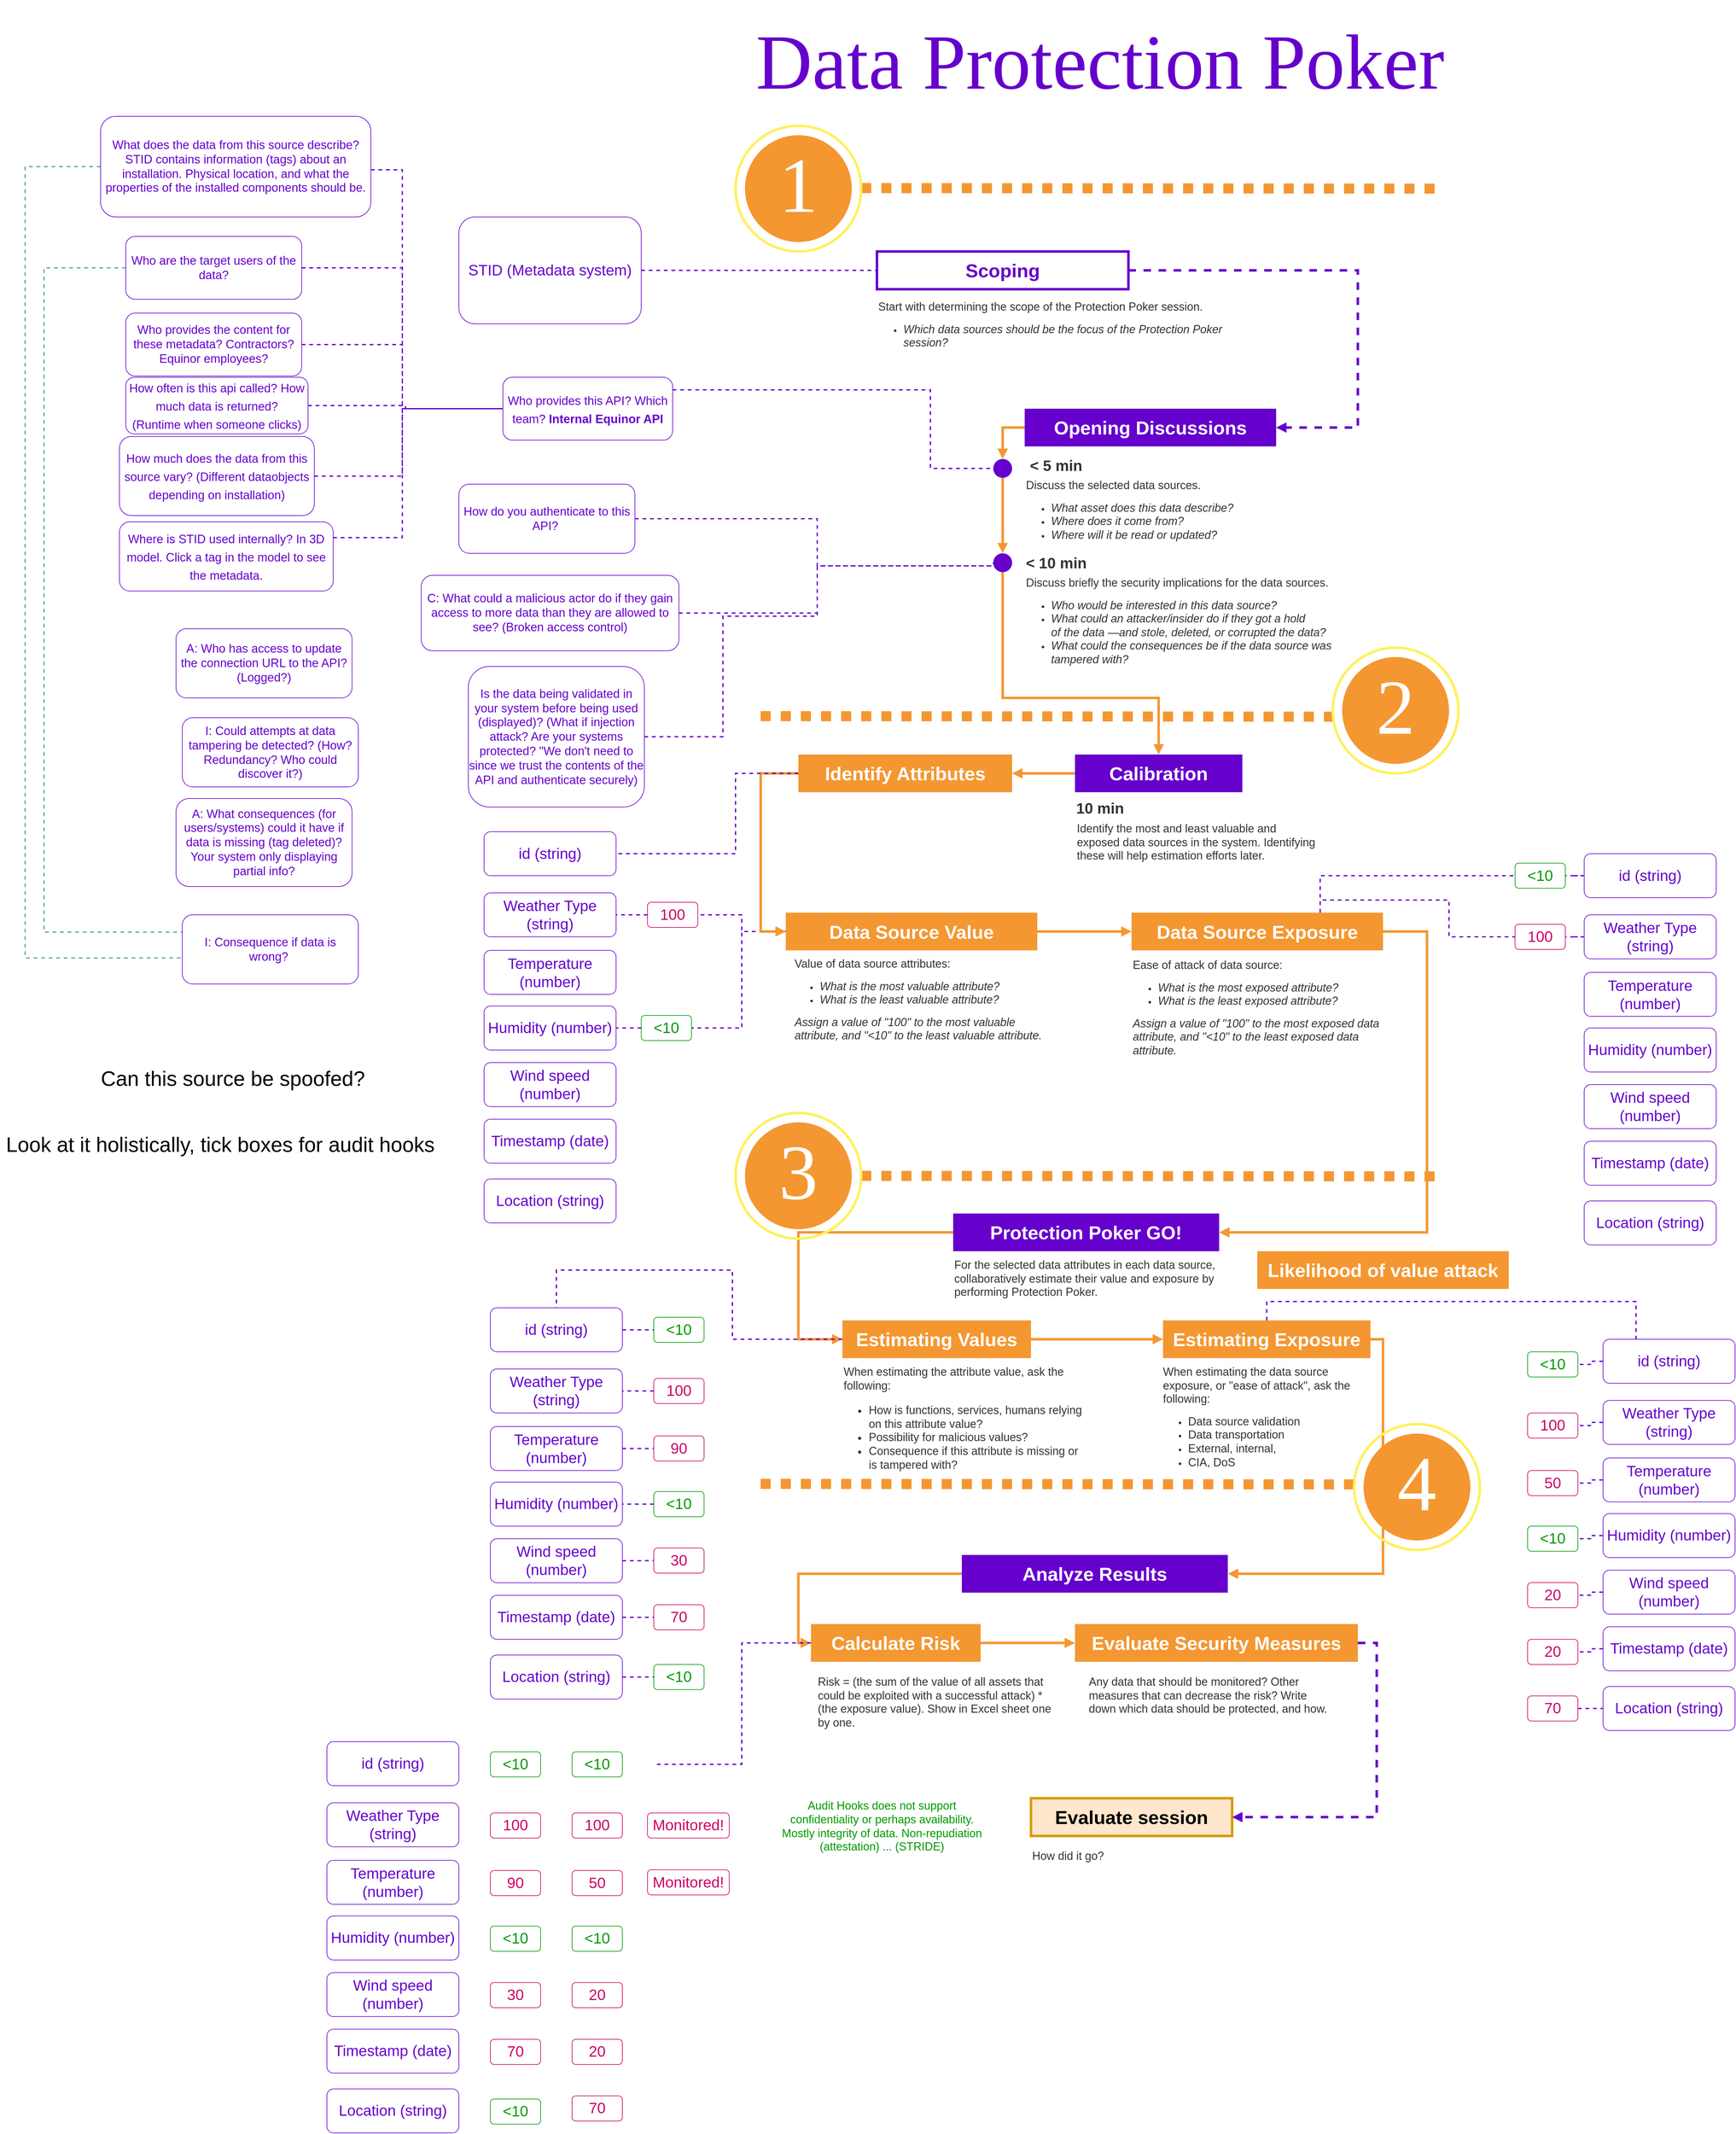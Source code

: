 <mxfile version="16.6.6" type="github" pages="3">
  <diagram name="Page-1" id="5348f1db-0dfa-24cf-5d06-2057accb5106">
    <mxGraphModel dx="2537" dy="2509.5" grid="1" gridSize="10" guides="1" tooltips="1" connect="1" arrows="1" fold="1" page="1" pageScale="1.5" pageWidth="826" pageHeight="1169" background="none" math="0" shadow="0">
      <root>
        <mxCell id="0" style=";html=1;" />
        <mxCell id="1" style=";html=1;" parent="0" />
        <mxCell id="55dd390204d0f602-3" value="a" style="whiteSpace=wrap;html=1;rounded=0;shadow=0;dashed=0;strokeColor=none;strokeWidth=4;fillColor=#FFFFFF;gradientColor=none;fontFamily=Helvetica;fontSize=100;fontColor=#FFFFFF;align=center;movable=1;resizable=1;rotatable=1;deletable=1;editable=1;connectable=1;" parent="1" vertex="1">
          <mxGeometry x="10" y="-310" width="1220" height="3280" as="geometry" />
        </mxCell>
        <mxCell id="55dd390204d0f602-1" value="&lt;font style=&quot;font-size: 124px&quot; face=&quot;Lobster&quot; data-font-src=&quot;https://fonts.googleapis.com/css?family=Lobster&quot; color=&quot;#6600cc&quot;&gt;Data Protection Poker&lt;/font&gt;" style="whiteSpace=wrap;html=1;rounded=0;shadow=0;dashed=0;strokeColor=none;strokeWidth=4;fillColor=#FFFFFF;gradientColor=none;fontFamily=Helvetica;fontSize=100;fontColor=#FFFFFF;align=center;movable=1;resizable=1;rotatable=1;deletable=1;editable=1;connectable=1;" parent="1" vertex="1">
          <mxGeometry x="10" y="-320" width="1220" height="200" as="geometry" />
        </mxCell>
        <mxCell id="55dd390204d0f602-5" value="" style="endArrow=none;html=1;dashed=1;dashPattern=1 1;labelBackgroundColor=none;strokeColor=#F49731;fontFamily=Helvetica;fontSize=100;fontColor=#FFFFFF;strokeWidth=16;startArrow=none;" parent="1" edge="1">
          <mxGeometry width="50" height="50" relative="1" as="geometry">
            <mxPoint x="80" y="819" as="sourcePoint" />
            <mxPoint x="1160" y="820" as="targetPoint" />
          </mxGeometry>
        </mxCell>
        <mxCell id="w6yaQcpusODNISTfGhFw-10" style="edgeStyle=orthogonalEdgeStyle;rounded=0;orthogonalLoop=1;jettySize=auto;html=1;entryX=0.5;entryY=0;entryDx=0;entryDy=0;fontFamily=Lobster;fontSource=https%3A%2F%2Ffonts.googleapis.com%2Fcss%3Ffamily%3DLobster;fontSize=124;fontColor=#FFFFFF;endArrow=block;endFill=1;strokeColor=#F49731;strokeWidth=4;" parent="1" source="55dd390204d0f602-6" target="w6yaQcpusODNISTfGhFw-8" edge="1">
          <mxGeometry relative="1" as="geometry" />
        </mxCell>
        <mxCell id="55dd390204d0f602-6" value="Opening Discussions" style="whiteSpace=wrap;html=1;rounded=0;shadow=0;dashed=0;strokeColor=none;strokeWidth=4;fillColor=#6600CC;gradientColor=none;fontFamily=Helvetica;fontSize=30;fontColor=#FFFFFF;align=center;fontStyle=1" parent="1" vertex="1">
          <mxGeometry x="500" y="330" width="400" height="60" as="geometry" />
        </mxCell>
        <mxCell id="55dd390204d0f602-8" value="&lt;div&gt;&lt;span style=&quot;font-size: 18px&quot;&gt;Discuss the selected data sources.&amp;nbsp;&lt;/span&gt;&lt;/div&gt;&lt;div&gt;&lt;ul&gt;&lt;li&gt;&lt;span style=&quot;font-size: 18px ; font-style: italic&quot;&gt;What asset does this data describe?&lt;/span&gt;&lt;/li&gt;&lt;li&gt;&lt;span style=&quot;font-size: 18px ; font-style: italic&quot;&gt;Where does it come from?&lt;/span&gt;&lt;/li&gt;&lt;li&gt;&lt;span style=&quot;font-size: 18px ; font-style: italic&quot;&gt;Where will it be read or updated?&lt;/span&gt;&lt;/li&gt;&lt;/ul&gt;&lt;/div&gt;" style="text;spacingTop=-5;fillColor=#ffffff;whiteSpace=wrap;html=1;align=left;fontSize=14;fontFamily=Helvetica;fillColor=none;strokeColor=none;rounded=0;shadow=0;dashed=0;fontColor=#333333;" parent="1" vertex="1">
          <mxGeometry x="500" y="440" width="535" height="120" as="geometry" />
        </mxCell>
        <mxCell id="w6yaQcpusODNISTfGhFw-2" style="edgeStyle=orthogonalEdgeStyle;rounded=0;orthogonalLoop=1;jettySize=auto;html=1;entryX=1;entryY=0.5;entryDx=0;entryDy=0;exitX=1;exitY=0.5;exitDx=0;exitDy=0;strokeColor=#6600CC;endArrow=block;endFill=1;strokeWidth=4;dashed=1;" parent="1" source="3tE7MyT1pkHbfJzvaQT5-1" target="55dd390204d0f602-6" edge="1">
          <mxGeometry relative="1" as="geometry">
            <Array as="points">
              <mxPoint x="1030" y="110" />
              <mxPoint x="1030" y="360" />
            </Array>
          </mxGeometry>
        </mxCell>
        <mxCell id="3tE7MyT1pkHbfJzvaQT5-1" value="Scoping" style="whiteSpace=wrap;html=1;rounded=0;shadow=0;dashed=0;strokeColor=#6600CC;strokeWidth=4;fillColor=none;fontFamily=Helvetica;fontSize=30;align=center;fontStyle=1;fontColor=#6600CC;" parent="1" vertex="1">
          <mxGeometry x="265" y="80" width="400" height="60" as="geometry" />
        </mxCell>
        <mxCell id="3tE7MyT1pkHbfJzvaQT5-4" value="&lt;font style=&quot;font-size: 24px&quot;&gt;&amp;lt; 5 min&lt;/font&gt;" style="text;spacingTop=-5;fillColor=#ffffff;whiteSpace=wrap;html=1;align=center;fontSize=24;fontFamily=Helvetica;fillColor=none;strokeColor=none;rounded=0;shadow=0;dashed=0;fontColor=#333333;verticalAlign=top;fontStyle=1" parent="1" vertex="1">
          <mxGeometry x="500" y="405" width="100" height="35" as="geometry" />
        </mxCell>
        <mxCell id="3tE7MyT1pkHbfJzvaQT5-7" value="&lt;div&gt;&lt;span style=&quot;font-size: 18px&quot;&gt;Discuss briefly the security implications for the data sources.&amp;nbsp;&lt;/span&gt;&lt;/div&gt;&lt;div&gt;&lt;ul&gt;&lt;li&gt;&lt;span style=&quot;font-size: 18px&quot;&gt;&lt;i&gt;Who would be interested in this data source?&lt;/i&gt;&lt;/span&gt;&lt;/li&gt;&lt;li&gt;&lt;span style=&quot;font-size: 18px&quot;&gt;&lt;i&gt;What could an attacker/insider do if they got a hold&lt;br&gt;of the data —and stole, deleted, or corrupted the data?&lt;br&gt;&lt;/i&gt;&lt;/span&gt;&lt;/li&gt;&lt;li&gt;&lt;span style=&quot;font-size: 18px&quot;&gt;&lt;i&gt;What could the consequences be if the data source was tampered with?&lt;/i&gt;&lt;/span&gt;&lt;/li&gt;&lt;/ul&gt;&lt;/div&gt;" style="text;spacingTop=-5;fillColor=#ffffff;whiteSpace=wrap;html=1;align=left;fontSize=14;fontFamily=Helvetica;fillColor=none;strokeColor=none;rounded=0;shadow=0;dashed=0;fontColor=#333333;" parent="1" vertex="1">
          <mxGeometry x="500" y="595" width="520" height="165" as="geometry" />
        </mxCell>
        <mxCell id="3tE7MyT1pkHbfJzvaQT5-8" value="&lt;font style=&quot;font-size: 24px&quot;&gt;&amp;lt; 10 min&lt;/font&gt;" style="text;spacingTop=-5;fillColor=#ffffff;whiteSpace=wrap;html=1;align=left;fontSize=24;fontFamily=Helvetica;fillColor=none;strokeColor=none;rounded=0;shadow=0;dashed=0;fontColor=#333333;verticalAlign=top;fontStyle=1" parent="1" vertex="1">
          <mxGeometry x="500" y="560" width="170" height="35" as="geometry" />
        </mxCell>
        <mxCell id="w6yaQcpusODNISTfGhFw-7" value="&lt;div&gt;&lt;span style=&quot;font-size: 18px&quot;&gt;Start with determining the scope of the Protection Poker session.&lt;/span&gt;&lt;/div&gt;&lt;div&gt;&lt;ul&gt;&lt;li&gt;&lt;span style=&quot;font-size: 18px&quot;&gt;&lt;i&gt;Which data sources should be the focus of the Protection Poker session?&lt;/i&gt;&lt;/span&gt;&lt;/li&gt;&lt;/ul&gt;&lt;div&gt;&lt;br&gt;&lt;/div&gt;&lt;/div&gt;" style="text;spacingTop=-5;fillColor=#ffffff;whiteSpace=wrap;html=1;align=left;fontSize=14;fontFamily=Helvetica;fillColor=none;strokeColor=none;rounded=0;shadow=0;dashed=0;fontColor=#333333;fontStyle=0" parent="1" vertex="1">
          <mxGeometry x="265" y="156" width="575" height="112" as="geometry" />
        </mxCell>
        <mxCell id="w6yaQcpusODNISTfGhFw-11" style="edgeStyle=orthogonalEdgeStyle;rounded=0;orthogonalLoop=1;jettySize=auto;html=1;fontFamily=Lobster;fontSource=https%3A%2F%2Ffonts.googleapis.com%2Fcss%3Ffamily%3DLobster;fontSize=124;fontColor=#FFFFFF;endArrow=block;endFill=1;strokeColor=#F49731;strokeWidth=4;entryX=0.5;entryY=0;entryDx=0;entryDy=0;" parent="1" source="w6yaQcpusODNISTfGhFw-8" target="w6yaQcpusODNISTfGhFw-9" edge="1">
          <mxGeometry relative="1" as="geometry">
            <mxPoint x="465" y="560" as="targetPoint" />
          </mxGeometry>
        </mxCell>
        <mxCell id="w6yaQcpusODNISTfGhFw-8" value="" style="ellipse;whiteSpace=wrap;html=1;aspect=fixed;fontFamily=Lobster;fontSource=https%3A%2F%2Ffonts.googleapis.com%2Fcss%3Ffamily%3DLobster;fontSize=124;fontColor=#FFFFFF;strokeColor=none;fillColor=#6600CC;" parent="1" vertex="1">
          <mxGeometry x="450" y="410" width="30" height="30" as="geometry" />
        </mxCell>
        <mxCell id="w6yaQcpusODNISTfGhFw-31" style="edgeStyle=orthogonalEdgeStyle;rounded=0;orthogonalLoop=1;jettySize=auto;html=1;entryX=0.5;entryY=0;entryDx=0;entryDy=0;fontFamily=Lobster;fontSource=https%3A%2F%2Ffonts.googleapis.com%2Fcss%3Ffamily%3DLobster;fontSize=124;fontColor=#333333;endArrow=block;endFill=1;strokeColor=#F49731;strokeWidth=4;" parent="1" source="w6yaQcpusODNISTfGhFw-9" target="w6yaQcpusODNISTfGhFw-29" edge="1">
          <mxGeometry relative="1" as="geometry">
            <Array as="points">
              <mxPoint x="465" y="790" />
              <mxPoint x="713" y="790" />
            </Array>
          </mxGeometry>
        </mxCell>
        <mxCell id="w6yaQcpusODNISTfGhFw-9" value="" style="ellipse;whiteSpace=wrap;html=1;aspect=fixed;fontFamily=Lobster;fontSource=https%3A%2F%2Ffonts.googleapis.com%2Fcss%3Ffamily%3DLobster;fontSize=124;fontColor=#FFFFFF;strokeColor=none;fillColor=#6600CC;" parent="1" vertex="1">
          <mxGeometry x="450" y="560" width="30" height="30" as="geometry" />
        </mxCell>
        <mxCell id="w6yaQcpusODNISTfGhFw-14" value="&lt;div&gt;&lt;span style=&quot;font-size: 18px&quot;&gt;Value of data source attributes:&lt;/span&gt;&lt;/div&gt;&lt;div&gt;&lt;ul&gt;&lt;li&gt;&lt;span style=&quot;font-size: 18px&quot;&gt;&lt;i&gt;What is the most valuable attribute?&amp;nbsp;&lt;/i&gt;&lt;/span&gt;&lt;/li&gt;&lt;li&gt;&lt;span style=&quot;font-size: 18px&quot;&gt;&lt;i&gt;What is the least valuable attribute?&lt;/i&gt;&lt;/span&gt;&lt;/li&gt;&lt;/ul&gt;&lt;div&gt;&lt;span style=&quot;font-size: 18px&quot;&gt;&lt;i&gt;Assign a value of &quot;100&quot; to the most valuable attribute, and &quot;&amp;lt;10&quot; to the least valuable attribute.&lt;/i&gt;&lt;/span&gt;&lt;/div&gt;&lt;/div&gt;" style="text;spacingTop=-5;fillColor=#ffffff;whiteSpace=wrap;html=1;align=left;fontSize=14;fontFamily=Helvetica;fillColor=none;strokeColor=none;rounded=0;shadow=0;dashed=0;fontColor=#333333;" parent="1" vertex="1">
          <mxGeometry x="132" y="1201" width="420" height="159" as="geometry" />
        </mxCell>
        <mxCell id="w6yaQcpusODNISTfGhFw-16" value="&lt;div&gt;&lt;span style=&quot;font-size: 18px&quot;&gt;Ease of attack of data source:&lt;/span&gt;&lt;/div&gt;&lt;div&gt;&lt;ul&gt;&lt;li&gt;&lt;span style=&quot;font-size: 18px&quot;&gt;&lt;i&gt;What is the most exposed attribute?&lt;/i&gt;&lt;/span&gt;&lt;/li&gt;&lt;li&gt;&lt;span style=&quot;font-size: 18px&quot;&gt;&lt;i&gt;What is the least exposed attribute?&lt;/i&gt;&lt;/span&gt;&lt;/li&gt;&lt;/ul&gt;&lt;div&gt;&lt;span style=&quot;font-size: 18px&quot;&gt;&lt;i&gt;Assign a value of &quot;100&quot; to the most exposed data attribute, and &quot;&amp;lt;10&quot; to the least exposed data attribute.&lt;/i&gt;&lt;/span&gt;&lt;/div&gt;&lt;/div&gt;" style="text;spacingTop=-5;fillColor=#ffffff;whiteSpace=wrap;html=1;align=left;fontSize=14;fontFamily=Helvetica;fillColor=none;strokeColor=none;rounded=0;shadow=0;dashed=0;fontColor=#333333;" parent="1" vertex="1">
          <mxGeometry x="670" y="1203" width="430" height="215" as="geometry" />
        </mxCell>
        <mxCell id="w6yaQcpusODNISTfGhFw-18" value="" style="group;movable=1;resizable=1;rotatable=1;deletable=1;editable=1;connectable=1;" parent="1" vertex="1" connectable="0">
          <mxGeometry x="990" y="710" width="200" height="200" as="geometry" />
        </mxCell>
        <mxCell id="w6yaQcpusODNISTfGhFw-19" value="" style="ellipse;whiteSpace=wrap;html=1;rounded=0;shadow=0;dashed=0;strokeColor=#FEF15B;strokeWidth=4;fillColor=none;gradientColor=none;fontFamily=Helvetica;fontSize=100;fontColor=#FFFFFF;align=center;movable=0;resizable=0;rotatable=0;deletable=0;editable=0;connectable=0;" parent="w6yaQcpusODNISTfGhFw-18" vertex="1">
          <mxGeometry width="200" height="200" as="geometry" />
        </mxCell>
        <mxCell id="w6yaQcpusODNISTfGhFw-20" value="" style="ellipse;whiteSpace=wrap;html=1;rounded=0;shadow=0;dashed=0;strokeColor=none;strokeWidth=4;fillColor=#F49731;gradientColor=none;fontFamily=Helvetica;fontSize=100;fontColor=#FFFFFF;align=center;movable=1;resizable=1;rotatable=1;deletable=1;editable=1;connectable=1;" parent="w6yaQcpusODNISTfGhFw-18" vertex="1">
          <mxGeometry x="15" y="15" width="170" height="170" as="geometry" />
        </mxCell>
        <mxCell id="w6yaQcpusODNISTfGhFw-21" value="&lt;font face=&quot;Lobster&quot;&gt;2&lt;/font&gt;" style="text;html=1;strokeColor=none;fillColor=none;align=center;verticalAlign=middle;whiteSpace=wrap;rounded=0;fontFamily=Courier New;fontSize=124;fontColor=#FFFFFF;movable=1;resizable=1;rotatable=1;deletable=1;editable=1;connectable=1;" parent="w6yaQcpusODNISTfGhFw-18" vertex="1">
          <mxGeometry x="70" y="85" width="60" height="30" as="geometry" />
        </mxCell>
        <mxCell id="w6yaQcpusODNISTfGhFw-34" style="edgeStyle=orthogonalEdgeStyle;rounded=0;orthogonalLoop=1;jettySize=auto;html=1;entryX=0;entryY=0.5;entryDx=0;entryDy=0;fontFamily=Lobster;fontSource=https%3A%2F%2Ffonts.googleapis.com%2Fcss%3Ffamily%3DLobster;fontSize=124;fontColor=#333333;endArrow=block;endFill=1;strokeColor=#F49731;strokeWidth=4;" parent="1" source="w6yaQcpusODNISTfGhFw-23" target="w6yaQcpusODNISTfGhFw-25" edge="1">
          <mxGeometry relative="1" as="geometry" />
        </mxCell>
        <mxCell id="Q1lsUq-iQJRJmkU6oDN0-34" style="edgeStyle=orthogonalEdgeStyle;rounded=0;orthogonalLoop=1;jettySize=auto;html=1;dashed=1;fontSize=24;fontColor=#CC0066;endArrow=none;endFill=0;strokeColor=#6600CC;strokeWidth=2;entryX=1;entryY=0.5;entryDx=0;entryDy=0;" parent="1" source="w6yaQcpusODNISTfGhFw-23" target="Q1lsUq-iQJRJmkU6oDN0-37" edge="1">
          <mxGeometry relative="1" as="geometry">
            <mxPoint x="-40" y="1130" as="targetPoint" />
          </mxGeometry>
        </mxCell>
        <mxCell id="Q1lsUq-iQJRJmkU6oDN0-40" style="edgeStyle=orthogonalEdgeStyle;rounded=0;orthogonalLoop=1;jettySize=auto;html=1;entryX=1;entryY=0.5;entryDx=0;entryDy=0;dashed=1;fontSize=24;fontColor=#CC0066;endArrow=none;endFill=0;strokeColor=#6600CC;strokeWidth=2;" parent="1" source="w6yaQcpusODNISTfGhFw-23" target="Q1lsUq-iQJRJmkU6oDN0-39" edge="1">
          <mxGeometry relative="1" as="geometry">
            <Array as="points">
              <mxPoint x="50" y="1162" />
              <mxPoint x="50" y="1315" />
            </Array>
          </mxGeometry>
        </mxCell>
        <mxCell id="w6yaQcpusODNISTfGhFw-23" value="Data Source Value" style="whiteSpace=wrap;html=1;rounded=0;shadow=0;dashed=0;strokeColor=none;strokeWidth=4;fillColor=#F49731;gradientColor=none;fontFamily=Helvetica;fontSize=30;fontColor=#FFFFFF;align=center;fontStyle=1" parent="1" vertex="1">
          <mxGeometry x="120" y="1131.5" width="400" height="60" as="geometry" />
        </mxCell>
        <mxCell id="w6yaQcpusODNISTfGhFw-35" style="edgeStyle=orthogonalEdgeStyle;rounded=0;orthogonalLoop=1;jettySize=auto;html=1;fontFamily=Lobster;fontSource=https%3A%2F%2Ffonts.googleapis.com%2Fcss%3Ffamily%3DLobster;fontSize=124;fontColor=#333333;endArrow=block;endFill=1;strokeColor=#F49731;strokeWidth=4;entryX=1;entryY=0.5;entryDx=0;entryDy=0;" parent="1" source="w6yaQcpusODNISTfGhFw-25" target="3_Sey8iNE5y7-YSFSz8z-2" edge="1">
          <mxGeometry relative="1" as="geometry">
            <mxPoint x="980" y="1640" as="targetPoint" />
            <Array as="points">
              <mxPoint x="1140" y="1162" />
              <mxPoint x="1140" y="1640" />
            </Array>
          </mxGeometry>
        </mxCell>
        <mxCell id="Q1lsUq-iQJRJmkU6oDN0-53" style="edgeStyle=orthogonalEdgeStyle;rounded=0;orthogonalLoop=1;jettySize=auto;html=1;entryX=0;entryY=0.5;entryDx=0;entryDy=0;dashed=1;fontSize=24;fontColor=#009900;endArrow=none;endFill=0;strokeColor=#6600CC;strokeWidth=2;exitX=0.75;exitY=0;exitDx=0;exitDy=0;" parent="1" source="w6yaQcpusODNISTfGhFw-25" target="Q1lsUq-iQJRJmkU6oDN0-50" edge="1">
          <mxGeometry relative="1" as="geometry" />
        </mxCell>
        <mxCell id="Q1lsUq-iQJRJmkU6oDN0-54" style="edgeStyle=orthogonalEdgeStyle;rounded=0;orthogonalLoop=1;jettySize=auto;html=1;entryX=0;entryY=0.5;entryDx=0;entryDy=0;dashed=1;fontSize=24;fontColor=#009900;endArrow=none;endFill=0;strokeColor=#6600CC;strokeWidth=2;exitX=0.75;exitY=0;exitDx=0;exitDy=0;" parent="1" source="w6yaQcpusODNISTfGhFw-25" target="Q1lsUq-iQJRJmkU6oDN0-52" edge="1">
          <mxGeometry relative="1" as="geometry" />
        </mxCell>
        <mxCell id="w6yaQcpusODNISTfGhFw-25" value="Data Source Exposure" style="whiteSpace=wrap;html=1;rounded=0;shadow=0;dashed=0;strokeColor=none;strokeWidth=4;fillColor=#F49731;gradientColor=none;fontFamily=Helvetica;fontSize=30;fontColor=#FFFFFF;align=center;fontStyle=1" parent="1" vertex="1">
          <mxGeometry x="670" y="1131.5" width="400" height="60" as="geometry" />
        </mxCell>
        <mxCell id="w6yaQcpusODNISTfGhFw-27" value="10 min" style="text;spacingTop=-5;fillColor=#ffffff;whiteSpace=wrap;html=1;align=left;fontSize=24;fontFamily=Helvetica;fillColor=none;strokeColor=none;rounded=0;shadow=0;dashed=0;fontColor=#333333;verticalAlign=top;fontStyle=1" parent="1" vertex="1">
          <mxGeometry x="580" y="950" width="170" height="35" as="geometry" />
        </mxCell>
        <mxCell id="w6yaQcpusODNISTfGhFw-28" value="&lt;span style=&quot;font-size: 18px&quot;&gt;Identify the most and least valuable and exposed data sources in the system. Identifying these will help estimation efforts later.&lt;/span&gt;" style="text;spacingTop=-5;fillColor=#ffffff;whiteSpace=wrap;html=1;align=left;fontSize=14;fontFamily=Helvetica;fillColor=none;strokeColor=none;rounded=0;shadow=0;dashed=0;fontColor=#333333;" parent="1" vertex="1">
          <mxGeometry x="580.5" y="985.5" width="382.5" height="104.5" as="geometry" />
        </mxCell>
        <mxCell id="w6yaQcpusODNISTfGhFw-32" style="edgeStyle=orthogonalEdgeStyle;rounded=0;orthogonalLoop=1;jettySize=auto;html=1;entryX=0;entryY=0.5;entryDx=0;entryDy=0;fontFamily=Lobster;fontSource=https%3A%2F%2Ffonts.googleapis.com%2Fcss%3Ffamily%3DLobster;fontSize=124;fontColor=#333333;endArrow=block;endFill=1;strokeColor=#F49731;strokeWidth=4;exitX=0;exitY=0.5;exitDx=0;exitDy=0;" parent="1" source="3_Sey8iNE5y7-YSFSz8z-51" target="w6yaQcpusODNISTfGhFw-23" edge="1">
          <mxGeometry relative="1" as="geometry">
            <Array as="points">
              <mxPoint x="80" y="910" />
              <mxPoint x="80" y="1162" />
            </Array>
          </mxGeometry>
        </mxCell>
        <mxCell id="3_Sey8iNE5y7-YSFSz8z-52" style="edgeStyle=orthogonalEdgeStyle;rounded=0;orthogonalLoop=1;jettySize=auto;html=1;exitX=0;exitY=0.5;exitDx=0;exitDy=0;entryX=1;entryY=0.5;entryDx=0;entryDy=0;fontColor=#CC0066;endArrow=block;endFill=1;strokeColor=#F49731;strokeWidth=4;" parent="1" source="w6yaQcpusODNISTfGhFw-29" target="3_Sey8iNE5y7-YSFSz8z-51" edge="1">
          <mxGeometry relative="1" as="geometry" />
        </mxCell>
        <mxCell id="w6yaQcpusODNISTfGhFw-29" value="Calibration" style="whiteSpace=wrap;html=1;rounded=0;shadow=0;dashed=0;strokeColor=none;strokeWidth=4;fillColor=#6600CC;gradientColor=none;fontFamily=Helvetica;fontSize=30;fontColor=#FFFFFF;align=center;fontStyle=1" parent="1" vertex="1">
          <mxGeometry x="580" y="880" width="266.25" height="60" as="geometry" />
        </mxCell>
        <mxCell id="3_Sey8iNE5y7-YSFSz8z-34" style="edgeStyle=orthogonalEdgeStyle;rounded=0;orthogonalLoop=1;jettySize=auto;html=1;entryX=0;entryY=0.5;entryDx=0;entryDy=0;strokeColor=#F49731;strokeWidth=4;endArrow=block;endFill=1;exitX=0;exitY=0.5;exitDx=0;exitDy=0;" parent="1" source="3_Sey8iNE5y7-YSFSz8z-2" target="3_Sey8iNE5y7-YSFSz8z-11" edge="1">
          <mxGeometry relative="1" as="geometry">
            <Array as="points">
              <mxPoint x="140" y="1640" />
              <mxPoint x="140" y="1810" />
            </Array>
          </mxGeometry>
        </mxCell>
        <mxCell id="3_Sey8iNE5y7-YSFSz8z-2" value="Protection Poker GO!" style="whiteSpace=wrap;html=1;rounded=0;shadow=0;dashed=0;strokeColor=none;strokeWidth=4;fillColor=#6600CC;gradientColor=none;fontFamily=Helvetica;fontSize=30;fontColor=#FFFFFF;align=center;fontStyle=1" parent="1" vertex="1">
          <mxGeometry x="386.25" y="1610" width="423.12" height="60" as="geometry" />
        </mxCell>
        <mxCell id="3_Sey8iNE5y7-YSFSz8z-3" value="&lt;span style=&quot;font-size: 18px&quot;&gt;For the selected data attributes in each data source, collaboratively estimate their value and exposure by performing Protection Poker.&lt;/span&gt;" style="text;spacingTop=-5;fillColor=#ffffff;whiteSpace=wrap;html=1;align=left;fontSize=14;fontFamily=Helvetica;fillColor=none;strokeColor=none;rounded=0;shadow=0;dashed=0;fontColor=#333333;" parent="1" vertex="1">
          <mxGeometry x="386.25" y="1680" width="423.75" height="80" as="geometry" />
        </mxCell>
        <mxCell id="3_Sey8iNE5y7-YSFSz8z-4" value="" style="endArrow=none;html=1;dashed=1;dashPattern=1 1;labelBackgroundColor=none;strokeColor=#F49731;fontFamily=Helvetica;fontSize=100;fontColor=#FFFFFF;strokeWidth=16;startArrow=none;" parent="1" edge="1">
          <mxGeometry width="50" height="50" relative="1" as="geometry">
            <mxPoint x="80" y="1550.0" as="sourcePoint" />
            <mxPoint x="1160" y="1551.0" as="targetPoint" />
          </mxGeometry>
        </mxCell>
        <mxCell id="3_Sey8iNE5y7-YSFSz8z-5" value="" style="group;movable=1;resizable=1;rotatable=1;deletable=1;editable=1;connectable=1;" parent="1" vertex="1" connectable="0">
          <mxGeometry x="40" y="1450" width="200" height="200" as="geometry" />
        </mxCell>
        <mxCell id="3_Sey8iNE5y7-YSFSz8z-6" value="" style="ellipse;whiteSpace=wrap;html=1;rounded=0;shadow=0;dashed=0;strokeColor=#FEF15B;strokeWidth=4;fillColor=none;gradientColor=none;fontFamily=Helvetica;fontSize=100;fontColor=#FFFFFF;align=center;movable=0;resizable=0;rotatable=0;deletable=0;editable=0;connectable=0;" parent="3_Sey8iNE5y7-YSFSz8z-5" vertex="1">
          <mxGeometry width="200" height="200" as="geometry" />
        </mxCell>
        <mxCell id="3_Sey8iNE5y7-YSFSz8z-7" value="" style="ellipse;whiteSpace=wrap;html=1;rounded=0;shadow=0;dashed=0;strokeColor=none;strokeWidth=4;fillColor=#F49731;gradientColor=none;fontFamily=Helvetica;fontSize=100;fontColor=#FFFFFF;align=center;movable=1;resizable=1;rotatable=1;deletable=1;editable=1;connectable=1;" parent="3_Sey8iNE5y7-YSFSz8z-5" vertex="1">
          <mxGeometry x="15" y="15" width="170" height="170" as="geometry" />
        </mxCell>
        <mxCell id="3_Sey8iNE5y7-YSFSz8z-8" value="&lt;font face=&quot;Lobster&quot;&gt;3&lt;/font&gt;" style="text;html=1;strokeColor=none;fillColor=none;align=center;verticalAlign=middle;whiteSpace=wrap;rounded=0;fontFamily=Courier New;fontSize=124;fontColor=#FFFFFF;movable=1;resizable=1;rotatable=1;deletable=1;editable=1;connectable=1;" parent="3_Sey8iNE5y7-YSFSz8z-5" vertex="1">
          <mxGeometry x="70" y="85" width="60" height="30" as="geometry" />
        </mxCell>
        <mxCell id="3_Sey8iNE5y7-YSFSz8z-35" style="edgeStyle=orthogonalEdgeStyle;rounded=0;orthogonalLoop=1;jettySize=auto;html=1;exitX=1;exitY=0.5;exitDx=0;exitDy=0;entryX=0;entryY=0.5;entryDx=0;entryDy=0;endArrow=block;endFill=1;strokeColor=#F49731;strokeWidth=4;" parent="1" source="3_Sey8iNE5y7-YSFSz8z-11" target="3_Sey8iNE5y7-YSFSz8z-13" edge="1">
          <mxGeometry relative="1" as="geometry" />
        </mxCell>
        <mxCell id="Q1lsUq-iQJRJmkU6oDN0-78" style="edgeStyle=orthogonalEdgeStyle;rounded=0;orthogonalLoop=1;jettySize=auto;html=1;entryX=0.5;entryY=0;entryDx=0;entryDy=0;dashed=1;fontSize=18;fontColor=#009900;endArrow=none;endFill=0;strokeColor=#6600CC;strokeWidth=2;" parent="1" source="3_Sey8iNE5y7-YSFSz8z-11" target="Q1lsUq-iQJRJmkU6oDN0-59" edge="1">
          <mxGeometry relative="1" as="geometry">
            <Array as="points">
              <mxPoint x="35" y="1810" />
              <mxPoint x="35" y="1700" />
              <mxPoint x="-245" y="1700" />
            </Array>
          </mxGeometry>
        </mxCell>
        <mxCell id="3_Sey8iNE5y7-YSFSz8z-11" value="Estimating Values" style="whiteSpace=wrap;html=1;rounded=0;shadow=0;dashed=0;strokeColor=none;strokeWidth=4;fillColor=#F49731;gradientColor=none;fontFamily=Helvetica;fontSize=30;fontColor=#FFFFFF;align=center;fontStyle=1" parent="1" vertex="1">
          <mxGeometry x="210" y="1780" width="300" height="60" as="geometry" />
        </mxCell>
        <mxCell id="3_Sey8iNE5y7-YSFSz8z-12" value="&lt;span style=&quot;font-size: 18px&quot;&gt;When estimating the attribute value, ask the following:&lt;br&gt;&lt;ul&gt;&lt;li&gt;How is functions, services, humans relying on this attribute value?&lt;/li&gt;&lt;li&gt;Possibility for malicious values?&lt;/li&gt;&lt;li&gt;Consequence if this attribute is missing or is tampered with?&lt;/li&gt;&lt;/ul&gt;&lt;/span&gt;" style="text;spacingTop=-5;fillColor=#ffffff;whiteSpace=wrap;html=1;align=left;fontSize=14;fontFamily=Helvetica;fillColor=none;strokeColor=none;rounded=0;shadow=0;dashed=0;fontColor=#333333;" parent="1" vertex="1">
          <mxGeometry x="210" y="1850" width="382.5" height="180" as="geometry" />
        </mxCell>
        <mxCell id="3_Sey8iNE5y7-YSFSz8z-44" style="edgeStyle=orthogonalEdgeStyle;rounded=0;orthogonalLoop=1;jettySize=auto;html=1;exitX=1;exitY=0.5;exitDx=0;exitDy=0;entryX=1;entryY=0.5;entryDx=0;entryDy=0;fontColor=#CC0066;endArrow=block;endFill=1;strokeColor=#F49731;strokeWidth=4;" parent="1" source="3_Sey8iNE5y7-YSFSz8z-13" target="3_Sey8iNE5y7-YSFSz8z-20" edge="1">
          <mxGeometry relative="1" as="geometry" />
        </mxCell>
        <mxCell id="Q1lsUq-iQJRJmkU6oDN0-110" style="edgeStyle=orthogonalEdgeStyle;rounded=0;orthogonalLoop=1;jettySize=auto;html=1;entryX=0.25;entryY=0;entryDx=0;entryDy=0;dashed=1;fontSize=18;fontColor=#009900;endArrow=none;endFill=0;strokeColor=#6600CC;strokeWidth=2;" parent="1" source="3_Sey8iNE5y7-YSFSz8z-13" target="Q1lsUq-iQJRJmkU6oDN0-83" edge="1">
          <mxGeometry relative="1" as="geometry">
            <Array as="points">
              <mxPoint x="885" y="1750" />
              <mxPoint x="1473" y="1750" />
            </Array>
          </mxGeometry>
        </mxCell>
        <mxCell id="3_Sey8iNE5y7-YSFSz8z-13" value="Estimating Exposure" style="whiteSpace=wrap;html=1;rounded=0;shadow=0;dashed=0;strokeColor=none;strokeWidth=4;fillColor=#F49731;gradientColor=none;fontFamily=Helvetica;fontSize=30;fontColor=#FFFFFF;align=center;fontStyle=1" parent="1" vertex="1">
          <mxGeometry x="720" y="1780" width="330" height="60" as="geometry" />
        </mxCell>
        <mxCell id="3_Sey8iNE5y7-YSFSz8z-14" value="&lt;font style=&quot;font-size: 18px&quot;&gt;When estimating the data source exposure, or &quot;ease of attack&quot;, ask the following:&lt;/font&gt;&lt;br&gt;&lt;ul&gt;&lt;li&gt;&lt;span style=&quot;font-size: 18px&quot;&gt;Data source validation&lt;/span&gt;&lt;/li&gt;&lt;li&gt;&lt;span style=&quot;font-size: 18px&quot;&gt;Data transportation&amp;nbsp;&lt;/span&gt;&lt;/li&gt;&lt;li&gt;&lt;span style=&quot;font-size: 18px&quot;&gt;External, internal,&amp;nbsp;&amp;nbsp;&lt;/span&gt;&lt;/li&gt;&lt;li&gt;&lt;span style=&quot;font-size: 18px&quot;&gt;CIA, DoS&lt;/span&gt;&lt;/li&gt;&lt;/ul&gt;" style="text;spacingTop=-5;fillColor=#ffffff;whiteSpace=wrap;html=1;align=left;fontSize=14;fontFamily=Helvetica;fillColor=none;strokeColor=none;rounded=0;shadow=0;dashed=0;fontColor=#333333;" parent="1" vertex="1">
          <mxGeometry x="717.5" y="1850" width="332.5" height="180" as="geometry" />
        </mxCell>
        <mxCell id="3_Sey8iNE5y7-YSFSz8z-45" style="edgeStyle=orthogonalEdgeStyle;rounded=0;orthogonalLoop=1;jettySize=auto;html=1;entryX=0;entryY=0.5;entryDx=0;entryDy=0;fontColor=#CC0066;endArrow=block;endFill=1;strokeColor=#F49731;strokeWidth=4;" parent="1" source="3_Sey8iNE5y7-YSFSz8z-20" target="3_Sey8iNE5y7-YSFSz8z-22" edge="1">
          <mxGeometry relative="1" as="geometry">
            <Array as="points">
              <mxPoint x="140" y="2183" />
              <mxPoint x="140" y="2293" />
            </Array>
          </mxGeometry>
        </mxCell>
        <mxCell id="3_Sey8iNE5y7-YSFSz8z-20" value="Analyze Results" style="whiteSpace=wrap;html=1;rounded=0;shadow=0;dashed=0;strokeColor=none;strokeWidth=4;fillColor=#6600CC;gradientColor=none;fontFamily=Helvetica;fontSize=30;fontColor=#FFFFFF;align=center;fontStyle=1" parent="1" vertex="1">
          <mxGeometry x="400" y="2153" width="423.12" height="60" as="geometry" />
        </mxCell>
        <mxCell id="3_Sey8iNE5y7-YSFSz8z-21" value="&lt;span style=&quot;font-size: 18px&quot;&gt;Risk = (the sum of the value of all assets that could be exploited with a successful attack) * (the exposure value). Show in Excel sheet one by one.&lt;/span&gt;" style="text;spacingTop=-5;fillColor=#ffffff;whiteSpace=wrap;html=1;align=left;fontSize=14;fontFamily=Helvetica;fillColor=none;strokeColor=none;rounded=0;shadow=0;dashed=0;fontColor=#333333;" parent="1" vertex="1">
          <mxGeometry x="168.75" y="2343" width="382.5" height="120" as="geometry" />
        </mxCell>
        <mxCell id="3_Sey8iNE5y7-YSFSz8z-46" style="edgeStyle=orthogonalEdgeStyle;rounded=0;orthogonalLoop=1;jettySize=auto;html=1;exitX=1;exitY=0.5;exitDx=0;exitDy=0;entryX=0;entryY=0.5;entryDx=0;entryDy=0;fontColor=#CC0066;endArrow=block;endFill=1;strokeColor=#F49731;strokeWidth=4;" parent="1" source="3_Sey8iNE5y7-YSFSz8z-22" target="3_Sey8iNE5y7-YSFSz8z-23" edge="1">
          <mxGeometry relative="1" as="geometry" />
        </mxCell>
        <mxCell id="Q1lsUq-iQJRJmkU6oDN0-135" style="edgeStyle=orthogonalEdgeStyle;rounded=0;orthogonalLoop=1;jettySize=auto;html=1;dashed=1;fontSize=18;fontColor=#009900;endArrow=none;endFill=0;strokeColor=#6600CC;strokeWidth=2;" parent="1" source="3_Sey8iNE5y7-YSFSz8z-22" edge="1">
          <mxGeometry relative="1" as="geometry">
            <mxPoint x="-90" y="2486" as="targetPoint" />
            <Array as="points">
              <mxPoint x="50" y="2293" />
              <mxPoint x="50" y="2486" />
            </Array>
          </mxGeometry>
        </mxCell>
        <mxCell id="3_Sey8iNE5y7-YSFSz8z-22" value="Calculate Risk" style="whiteSpace=wrap;html=1;rounded=0;shadow=0;dashed=0;strokeColor=none;strokeWidth=4;fillColor=#F49731;gradientColor=none;fontFamily=Helvetica;fontSize=30;fontColor=#FFFFFF;align=center;fontStyle=1" parent="1" vertex="1">
          <mxGeometry x="160" y="2263" width="270" height="60" as="geometry" />
        </mxCell>
        <mxCell id="3_Sey8iNE5y7-YSFSz8z-23" value="Evaluate Security Measures" style="whiteSpace=wrap;html=1;rounded=0;shadow=0;dashed=0;strokeColor=none;strokeWidth=4;fillColor=#F49731;gradientColor=none;fontFamily=Helvetica;fontSize=30;fontColor=#FFFFFF;align=center;fontStyle=1" parent="1" vertex="1">
          <mxGeometry x="580" y="2263" width="450" height="60" as="geometry" />
        </mxCell>
        <mxCell id="3_Sey8iNE5y7-YSFSz8z-24" value="&lt;span style=&quot;font-size: 18px&quot;&gt;Any data that should be monitored? Other measures that can decrease the risk? Write down which data should be protected, and how.&lt;/span&gt;" style="text;spacingTop=-5;fillColor=#ffffff;whiteSpace=wrap;html=1;align=left;fontSize=14;fontFamily=Helvetica;fillColor=none;strokeColor=none;rounded=0;shadow=0;dashed=0;fontColor=#333333;" parent="1" vertex="1">
          <mxGeometry x="600" y="2343" width="382.5" height="120" as="geometry" />
        </mxCell>
        <mxCell id="3_Sey8iNE5y7-YSFSz8z-26" value="Evaluate session" style="whiteSpace=wrap;html=1;rounded=0;shadow=0;dashed=0;strokeColor=#d79b00;strokeWidth=4;fillColor=#ffe6cc;fontFamily=Helvetica;fontSize=30;align=center;fontStyle=1" parent="1" vertex="1">
          <mxGeometry x="510" y="2540" width="320" height="60" as="geometry" />
        </mxCell>
        <mxCell id="3_Sey8iNE5y7-YSFSz8z-27" style="edgeStyle=orthogonalEdgeStyle;rounded=0;orthogonalLoop=1;jettySize=auto;html=1;entryX=1;entryY=0.5;entryDx=0;entryDy=0;exitX=1;exitY=0.5;exitDx=0;exitDy=0;strokeColor=#6600CC;endArrow=block;endFill=1;strokeWidth=4;dashed=1;" parent="1" source="3_Sey8iNE5y7-YSFSz8z-23" target="3_Sey8iNE5y7-YSFSz8z-26" edge="1">
          <mxGeometry relative="1" as="geometry">
            <Array as="points">
              <mxPoint x="1060" y="2293" />
              <mxPoint x="1060" y="2570" />
            </Array>
            <mxPoint x="535" y="2440.04" as="sourcePoint" />
            <mxPoint x="770" y="2690.04" as="targetPoint" />
          </mxGeometry>
        </mxCell>
        <mxCell id="3_Sey8iNE5y7-YSFSz8z-28" value="" style="endArrow=none;html=1;dashed=1;dashPattern=1 1;labelBackgroundColor=none;strokeColor=#F49731;fontFamily=Helvetica;fontSize=100;fontColor=#FFFFFF;strokeWidth=16;startArrow=none;" parent="1" edge="1">
          <mxGeometry width="50" height="50" relative="1" as="geometry">
            <mxPoint x="80" y="2040" as="sourcePoint" />
            <mxPoint x="1160.0" y="2041" as="targetPoint" />
          </mxGeometry>
        </mxCell>
        <mxCell id="3_Sey8iNE5y7-YSFSz8z-29" value="" style="endArrow=none;html=1;dashed=1;dashPattern=1 1;labelBackgroundColor=none;strokeColor=#F49731;fontFamily=Helvetica;fontSize=100;fontColor=#FFFFFF;strokeWidth=16;startArrow=none;" parent="1" edge="1">
          <mxGeometry width="50" height="50" relative="1" as="geometry">
            <mxPoint x="80" y="-21.0" as="sourcePoint" />
            <mxPoint x="1160.0" y="-20.0" as="targetPoint" />
          </mxGeometry>
        </mxCell>
        <mxCell id="w6yaQcpusODNISTfGhFw-4" value="" style="group;movable=1;resizable=1;rotatable=1;deletable=1;editable=1;connectable=1;" parent="1" vertex="1" connectable="0">
          <mxGeometry x="40" y="-120" width="200" height="200" as="geometry" />
        </mxCell>
        <mxCell id="55dd390204d0f602-2" value="" style="ellipse;whiteSpace=wrap;html=1;rounded=0;shadow=0;dashed=0;strokeColor=#FEF15B;strokeWidth=4;fillColor=none;gradientColor=none;fontFamily=Helvetica;fontSize=100;fontColor=#FFFFFF;align=center;movable=0;resizable=0;rotatable=0;deletable=0;editable=0;connectable=0;" parent="w6yaQcpusODNISTfGhFw-4" vertex="1">
          <mxGeometry width="200" height="200" as="geometry" />
        </mxCell>
        <mxCell id="55dd390204d0f602-4" value="" style="ellipse;whiteSpace=wrap;html=1;rounded=0;shadow=0;dashed=0;strokeColor=none;strokeWidth=4;fillColor=#F49731;gradientColor=none;fontFamily=Helvetica;fontSize=100;fontColor=#FFFFFF;align=center;movable=0;resizable=0;rotatable=0;deletable=0;editable=0;connectable=0;" parent="w6yaQcpusODNISTfGhFw-4" vertex="1">
          <mxGeometry x="15" y="15" width="170" height="170" as="geometry" />
        </mxCell>
        <mxCell id="w6yaQcpusODNISTfGhFw-5" value="&lt;font face=&quot;Lobster&quot;&gt;1&lt;/font&gt;" style="text;html=1;strokeColor=none;fillColor=none;align=center;verticalAlign=middle;whiteSpace=wrap;rounded=0;fontFamily=Courier New;fontSize=124;fontColor=#FFFFFF;movable=0;resizable=0;rotatable=0;deletable=0;editable=0;connectable=0;" parent="w6yaQcpusODNISTfGhFw-4" vertex="1">
          <mxGeometry x="70" y="85" width="60" height="30" as="geometry" />
        </mxCell>
        <mxCell id="3_Sey8iNE5y7-YSFSz8z-16" value="" style="group;movable=1;resizable=1;rotatable=1;deletable=1;editable=1;connectable=1;" parent="1" vertex="1" connectable="0">
          <mxGeometry x="1024" y="1945" width="200" height="200" as="geometry" />
        </mxCell>
        <mxCell id="3_Sey8iNE5y7-YSFSz8z-17" value="" style="ellipse;whiteSpace=wrap;html=1;rounded=0;shadow=0;dashed=0;strokeColor=#FEF15B;strokeWidth=4;fillColor=none;gradientColor=none;fontFamily=Helvetica;fontSize=100;fontColor=#FFFFFF;align=center;movable=0;resizable=0;rotatable=0;deletable=0;editable=0;connectable=0;" parent="3_Sey8iNE5y7-YSFSz8z-16" vertex="1">
          <mxGeometry width="200" height="200" as="geometry" />
        </mxCell>
        <mxCell id="3_Sey8iNE5y7-YSFSz8z-18" value="" style="ellipse;whiteSpace=wrap;html=1;rounded=0;shadow=0;dashed=0;strokeColor=none;strokeWidth=4;fillColor=#F49731;gradientColor=none;fontFamily=Helvetica;fontSize=100;fontColor=#FFFFFF;align=center;movable=1;resizable=1;rotatable=1;deletable=1;editable=1;connectable=1;" parent="3_Sey8iNE5y7-YSFSz8z-16" vertex="1">
          <mxGeometry x="15" y="15" width="170" height="170" as="geometry" />
        </mxCell>
        <mxCell id="3_Sey8iNE5y7-YSFSz8z-19" value="&lt;font face=&quot;Lobster&quot;&gt;4&lt;/font&gt;" style="text;html=1;strokeColor=none;fillColor=none;align=center;verticalAlign=middle;whiteSpace=wrap;rounded=0;fontFamily=Courier New;fontSize=124;fontColor=#FFFFFF;movable=1;resizable=1;rotatable=1;deletable=1;editable=1;connectable=1;" parent="3_Sey8iNE5y7-YSFSz8z-16" vertex="1">
          <mxGeometry x="70" y="85" width="60" height="30" as="geometry" />
        </mxCell>
        <mxCell id="3_Sey8iNE5y7-YSFSz8z-47" value="&lt;span style=&quot;font-size: 18px&quot;&gt;How did it go?&lt;/span&gt;" style="text;spacingTop=-5;fillColor=#ffffff;whiteSpace=wrap;html=1;align=left;fontSize=14;fontFamily=Helvetica;fillColor=none;strokeColor=none;rounded=0;shadow=0;dashed=0;fontColor=#333333;" parent="1" vertex="1">
          <mxGeometry x="510" y="2620" width="382.5" height="120" as="geometry" />
        </mxCell>
        <mxCell id="Q1lsUq-iQJRJmkU6oDN0-33" style="edgeStyle=orthogonalEdgeStyle;rounded=0;orthogonalLoop=1;jettySize=auto;html=1;entryX=1;entryY=0.5;entryDx=0;entryDy=0;dashed=1;fontSize=24;fontColor=#CC0066;endArrow=none;endFill=0;strokeColor=#6600CC;strokeWidth=2;" parent="1" source="3_Sey8iNE5y7-YSFSz8z-51" target="Q1lsUq-iQJRJmkU6oDN0-30" edge="1">
          <mxGeometry relative="1" as="geometry">
            <Array as="points">
              <mxPoint x="40" y="910" />
              <mxPoint x="40" y="1038" />
            </Array>
          </mxGeometry>
        </mxCell>
        <mxCell id="3_Sey8iNE5y7-YSFSz8z-51" value="Identify Attributes" style="whiteSpace=wrap;html=1;rounded=0;shadow=0;dashed=0;strokeColor=none;strokeWidth=4;fillColor=#F49731;gradientColor=none;fontFamily=Helvetica;fontSize=30;fontColor=#FFFFFF;align=center;fontStyle=1" parent="1" vertex="1">
          <mxGeometry x="140" y="880" width="340" height="60" as="geometry" />
        </mxCell>
        <mxCell id="Q1lsUq-iQJRJmkU6oDN0-3" style="edgeStyle=orthogonalEdgeStyle;rounded=0;orthogonalLoop=1;jettySize=auto;html=1;entryX=0;entryY=0.5;entryDx=0;entryDy=0;fontColor=#6600CC;strokeColor=#6600CC;endArrow=none;endFill=0;dashed=1;strokeWidth=2;exitX=1;exitY=0.5;exitDx=0;exitDy=0;" parent="1" source="Q1lsUq-iQJRJmkU6oDN0-4" target="3tE7MyT1pkHbfJzvaQT5-1" edge="1">
          <mxGeometry relative="1" as="geometry">
            <mxPoint x="-40" y="225" as="sourcePoint" />
          </mxGeometry>
        </mxCell>
        <mxCell id="Q1lsUq-iQJRJmkU6oDN0-4" value="&lt;span style=&quot;font-size: 24px&quot;&gt;STID (Metadata system)&lt;/span&gt;" style="rounded=1;whiteSpace=wrap;html=1;fontColor=#6600CC;strokeColor=#6600CC;fillColor=default;" parent="1" vertex="1">
          <mxGeometry x="-400" y="25" width="290" height="170" as="geometry" />
        </mxCell>
        <mxCell id="Q1lsUq-iQJRJmkU6oDN0-6" value="Temperature (number)" style="rounded=1;whiteSpace=wrap;html=1;fontSize=24;fontColor=#6600CC;strokeColor=#6600CC;fillColor=default;" parent="1" vertex="1">
          <mxGeometry x="-360" y="1191.5" width="210" height="70" as="geometry" />
        </mxCell>
        <mxCell id="Q1lsUq-iQJRJmkU6oDN0-7" value="Weather Type (string)" style="rounded=1;whiteSpace=wrap;html=1;fontSize=24;fontColor=#6600CC;strokeColor=#6600CC;fillColor=default;" parent="1" vertex="1">
          <mxGeometry x="-360" y="1100" width="210" height="70" as="geometry" />
        </mxCell>
        <mxCell id="TFYV-HF-dREn4r0mcoxL-15" style="edgeStyle=orthogonalEdgeStyle;rounded=0;orthogonalLoop=1;jettySize=auto;html=1;entryX=0;entryY=0.5;entryDx=0;entryDy=0;dashed=1;fontSize=19;endArrow=none;endFill=0;strokeColor=#6600CC;strokeWidth=2;" parent="1" source="Q1lsUq-iQJRJmkU6oDN0-18" target="Q1lsUq-iQJRJmkU6oDN0-20" edge="1">
          <mxGeometry relative="1" as="geometry">
            <Array as="points">
              <mxPoint x="-490" y="-50" />
              <mxPoint x="-490" y="330" />
            </Array>
          </mxGeometry>
        </mxCell>
        <mxCell id="TFYV-HF-dREn4r0mcoxL-27" style="edgeStyle=orthogonalEdgeStyle;rounded=0;orthogonalLoop=1;jettySize=auto;html=1;entryX=-0.006;entryY=0.624;entryDx=0;entryDy=0;entryPerimeter=0;dashed=1;fontSize=19;endArrow=none;endFill=0;strokeColor=#67AB9F;strokeWidth=2;" parent="1" source="Q1lsUq-iQJRJmkU6oDN0-18" target="TFYV-HF-dREn4r0mcoxL-26" edge="1">
          <mxGeometry relative="1" as="geometry">
            <Array as="points">
              <mxPoint x="-1090" y="-55" />
              <mxPoint x="-1090" y="1204" />
            </Array>
          </mxGeometry>
        </mxCell>
        <mxCell id="Q1lsUq-iQJRJmkU6oDN0-18" value="What does the data from this source describe? STID contains information (tags) about an installation. Physical location, and what the properties of the installed components should be." style="rounded=1;whiteSpace=wrap;html=1;fontSize=19;fontColor=#6600CC;strokeColor=#6600CC;fillColor=default;" parent="1" vertex="1">
          <mxGeometry x="-970" y="-135" width="430" height="160" as="geometry" />
        </mxCell>
        <mxCell id="Q1lsUq-iQJRJmkU6oDN0-21" style="edgeStyle=orthogonalEdgeStyle;rounded=0;orthogonalLoop=1;jettySize=auto;html=1;entryX=0;entryY=0.5;entryDx=0;entryDy=0;dashed=1;fontSize=24;fontColor=#6600CC;endArrow=none;endFill=0;strokeColor=#6600CC;strokeWidth=2;" parent="1" source="Q1lsUq-iQJRJmkU6oDN0-20" target="w6yaQcpusODNISTfGhFw-8" edge="1">
          <mxGeometry relative="1" as="geometry">
            <Array as="points">
              <mxPoint x="350" y="300" />
              <mxPoint x="350" y="425" />
            </Array>
          </mxGeometry>
        </mxCell>
        <mxCell id="Q1lsUq-iQJRJmkU6oDN0-20" value="&lt;span style=&quot;font-size: 19px&quot;&gt;Who provides this API? Which team?&lt;b&gt;&amp;nbsp;&lt;/b&gt;&lt;/span&gt;&lt;font style=&quot;font-size: 19px&quot;&gt;&lt;b&gt;Internal Equinor API&lt;/b&gt;&lt;/font&gt;" style="rounded=1;whiteSpace=wrap;html=1;fontSize=24;fontColor=#6600CC;strokeColor=#6600CC;fillColor=default;" parent="1" vertex="1">
          <mxGeometry x="-330" y="280" width="270" height="100" as="geometry" />
        </mxCell>
        <mxCell id="TFYV-HF-dREn4r0mcoxL-12" style="edgeStyle=orthogonalEdgeStyle;rounded=0;orthogonalLoop=1;jettySize=auto;html=1;entryX=0;entryY=0.5;entryDx=0;entryDy=0;dashed=1;fontSize=19;endArrow=none;endFill=0;strokeColor=#6600CC;strokeWidth=2;" parent="1" source="Q1lsUq-iQJRJmkU6oDN0-22" target="Q1lsUq-iQJRJmkU6oDN0-20" edge="1">
          <mxGeometry relative="1" as="geometry">
            <Array as="points">
              <mxPoint x="-490" y="535" />
              <mxPoint x="-490" y="330" />
            </Array>
          </mxGeometry>
        </mxCell>
        <mxCell id="Q1lsUq-iQJRJmkU6oDN0-22" value="&lt;font style=&quot;font-size: 19px&quot;&gt;Where is STID used internally? In 3D model. Click a tag in the model to see the metadata.&lt;/font&gt;" style="rounded=1;whiteSpace=wrap;html=1;fontSize=24;fontColor=#6600CC;strokeColor=#6600CC;fillColor=default;" parent="1" vertex="1">
          <mxGeometry x="-940" y="510" width="340" height="110" as="geometry" />
        </mxCell>
        <mxCell id="Q1lsUq-iQJRJmkU6oDN0-30" value="id (string)" style="rounded=1;whiteSpace=wrap;html=1;fontSize=24;fontColor=#6600CC;strokeColor=#6600CC;fillColor=default;" parent="1" vertex="1">
          <mxGeometry x="-360" y="1002.75" width="210" height="70" as="geometry" />
        </mxCell>
        <mxCell id="Q1lsUq-iQJRJmkU6oDN0-31" value="Timestamp (date)" style="rounded=1;whiteSpace=wrap;html=1;fontSize=24;fontColor=#6600CC;strokeColor=#6600CC;fillColor=default;" parent="1" vertex="1">
          <mxGeometry x="-360" y="1460" width="210" height="70" as="geometry" />
        </mxCell>
        <mxCell id="Q1lsUq-iQJRJmkU6oDN0-32" value="Location (string)" style="rounded=1;whiteSpace=wrap;html=1;fontSize=24;fontColor=#6600CC;strokeColor=#6600CC;fillColor=default;" parent="1" vertex="1">
          <mxGeometry x="-360" y="1555" width="210" height="70" as="geometry" />
        </mxCell>
        <mxCell id="Q1lsUq-iQJRJmkU6oDN0-35" value="Humidity (number)" style="rounded=1;whiteSpace=wrap;html=1;fontSize=24;fontColor=#6600CC;strokeColor=#6600CC;fillColor=default;" parent="1" vertex="1">
          <mxGeometry x="-360" y="1280" width="210" height="70" as="geometry" />
        </mxCell>
        <mxCell id="Q1lsUq-iQJRJmkU6oDN0-36" value="Wind speed (number)" style="rounded=1;whiteSpace=wrap;html=1;fontSize=24;fontColor=#6600CC;strokeColor=#6600CC;fillColor=default;" parent="1" vertex="1">
          <mxGeometry x="-360" y="1370" width="210" height="70" as="geometry" />
        </mxCell>
        <mxCell id="Q1lsUq-iQJRJmkU6oDN0-38" style="edgeStyle=orthogonalEdgeStyle;rounded=0;orthogonalLoop=1;jettySize=auto;html=1;entryX=1;entryY=0.5;entryDx=0;entryDy=0;dashed=1;fontSize=24;fontColor=#CC0066;endArrow=none;endFill=0;strokeColor=#6600CC;strokeWidth=2;" parent="1" source="Q1lsUq-iQJRJmkU6oDN0-37" target="Q1lsUq-iQJRJmkU6oDN0-7" edge="1">
          <mxGeometry relative="1" as="geometry" />
        </mxCell>
        <mxCell id="Q1lsUq-iQJRJmkU6oDN0-37" value="100" style="rounded=1;whiteSpace=wrap;html=1;fontSize=24;fontColor=#CC0066;strokeColor=#CC0066;fillColor=default;" parent="1" vertex="1">
          <mxGeometry x="-100" y="1115" width="80" height="40" as="geometry" />
        </mxCell>
        <mxCell id="Q1lsUq-iQJRJmkU6oDN0-41" style="edgeStyle=orthogonalEdgeStyle;rounded=0;orthogonalLoop=1;jettySize=auto;html=1;dashed=1;fontSize=24;fontColor=#CC0066;endArrow=none;endFill=0;strokeColor=#6600CC;strokeWidth=2;" parent="1" source="Q1lsUq-iQJRJmkU6oDN0-39" target="Q1lsUq-iQJRJmkU6oDN0-35" edge="1">
          <mxGeometry relative="1" as="geometry" />
        </mxCell>
        <mxCell id="Q1lsUq-iQJRJmkU6oDN0-39" value="&amp;lt;10" style="rounded=1;whiteSpace=wrap;html=1;fontSize=24;fontColor=#009900;strokeColor=#009900;fillColor=default;" parent="1" vertex="1">
          <mxGeometry x="-110" y="1295" width="80" height="40" as="geometry" />
        </mxCell>
        <mxCell id="Q1lsUq-iQJRJmkU6oDN0-42" value="Temperature (number)" style="rounded=1;whiteSpace=wrap;html=1;fontSize=24;fontColor=#6600CC;strokeColor=#6600CC;fillColor=default;" parent="1" vertex="1">
          <mxGeometry x="1390" y="1226.5" width="210" height="70" as="geometry" />
        </mxCell>
        <mxCell id="Q1lsUq-iQJRJmkU6oDN0-56" style="edgeStyle=orthogonalEdgeStyle;rounded=0;orthogonalLoop=1;jettySize=auto;html=1;entryX=1;entryY=0.5;entryDx=0;entryDy=0;dashed=1;fontSize=24;fontColor=#009900;endArrow=none;endFill=0;strokeColor=#6600CC;strokeWidth=2;" parent="1" source="Q1lsUq-iQJRJmkU6oDN0-43" target="Q1lsUq-iQJRJmkU6oDN0-50" edge="1">
          <mxGeometry relative="1" as="geometry" />
        </mxCell>
        <mxCell id="Q1lsUq-iQJRJmkU6oDN0-43" value="Weather Type (string)" style="rounded=1;whiteSpace=wrap;html=1;fontSize=24;fontColor=#6600CC;strokeColor=#6600CC;fillColor=default;" parent="1" vertex="1">
          <mxGeometry x="1390" y="1135" width="210" height="70" as="geometry" />
        </mxCell>
        <mxCell id="Q1lsUq-iQJRJmkU6oDN0-55" style="edgeStyle=orthogonalEdgeStyle;rounded=0;orthogonalLoop=1;jettySize=auto;html=1;entryX=1;entryY=0.5;entryDx=0;entryDy=0;dashed=1;fontSize=24;fontColor=#009900;endArrow=none;endFill=0;strokeColor=#6600CC;strokeWidth=2;" parent="1" source="Q1lsUq-iQJRJmkU6oDN0-44" target="Q1lsUq-iQJRJmkU6oDN0-52" edge="1">
          <mxGeometry relative="1" as="geometry" />
        </mxCell>
        <mxCell id="Q1lsUq-iQJRJmkU6oDN0-44" value="id (string)" style="rounded=1;whiteSpace=wrap;html=1;fontSize=24;fontColor=#6600CC;strokeColor=#6600CC;fillColor=default;" parent="1" vertex="1">
          <mxGeometry x="1390" y="1037.75" width="210" height="70" as="geometry" />
        </mxCell>
        <mxCell id="Q1lsUq-iQJRJmkU6oDN0-45" value="Timestamp (date)" style="rounded=1;whiteSpace=wrap;html=1;fontSize=24;fontColor=#6600CC;strokeColor=#6600CC;fillColor=default;" parent="1" vertex="1">
          <mxGeometry x="1390" y="1495" width="210" height="70" as="geometry" />
        </mxCell>
        <mxCell id="Q1lsUq-iQJRJmkU6oDN0-46" value="Location (string)" style="rounded=1;whiteSpace=wrap;html=1;fontSize=24;fontColor=#6600CC;strokeColor=#6600CC;fillColor=default;" parent="1" vertex="1">
          <mxGeometry x="1390" y="1590" width="210" height="70" as="geometry" />
        </mxCell>
        <mxCell id="Q1lsUq-iQJRJmkU6oDN0-47" value="Humidity (number)" style="rounded=1;whiteSpace=wrap;html=1;fontSize=24;fontColor=#6600CC;strokeColor=#6600CC;fillColor=default;" parent="1" vertex="1">
          <mxGeometry x="1390" y="1315" width="210" height="70" as="geometry" />
        </mxCell>
        <mxCell id="Q1lsUq-iQJRJmkU6oDN0-48" value="Wind speed (number)" style="rounded=1;whiteSpace=wrap;html=1;fontSize=24;fontColor=#6600CC;strokeColor=#6600CC;fillColor=default;" parent="1" vertex="1">
          <mxGeometry x="1390" y="1405" width="210" height="70" as="geometry" />
        </mxCell>
        <mxCell id="Q1lsUq-iQJRJmkU6oDN0-50" value="100" style="rounded=1;whiteSpace=wrap;html=1;fontSize=24;fontColor=#CC0066;strokeColor=#CC0066;fillColor=default;" parent="1" vertex="1">
          <mxGeometry x="1280" y="1150" width="80" height="40" as="geometry" />
        </mxCell>
        <mxCell id="Q1lsUq-iQJRJmkU6oDN0-52" value="&amp;lt;10" style="rounded=1;whiteSpace=wrap;html=1;fontSize=24;fontColor=#009900;strokeColor=#009900;fillColor=default;" parent="1" vertex="1">
          <mxGeometry x="1280" y="1052.75" width="80" height="40" as="geometry" />
        </mxCell>
        <mxCell id="Q1lsUq-iQJRJmkU6oDN0-72" style="edgeStyle=orthogonalEdgeStyle;rounded=0;orthogonalLoop=1;jettySize=auto;html=1;entryX=0;entryY=0.5;entryDx=0;entryDy=0;dashed=1;fontSize=18;fontColor=#009900;endArrow=none;endFill=0;strokeColor=#6600CC;strokeWidth=2;" parent="1" source="Q1lsUq-iQJRJmkU6oDN0-57" target="Q1lsUq-iQJRJmkU6oDN0-68" edge="1">
          <mxGeometry relative="1" as="geometry" />
        </mxCell>
        <mxCell id="Q1lsUq-iQJRJmkU6oDN0-57" value="Temperature (number)" style="rounded=1;whiteSpace=wrap;html=1;fontSize=24;fontColor=#6600CC;strokeColor=#6600CC;fillColor=default;" parent="1" vertex="1">
          <mxGeometry x="-350" y="1948.75" width="210" height="70" as="geometry" />
        </mxCell>
        <mxCell id="Q1lsUq-iQJRJmkU6oDN0-58" value="Weather Type (string)" style="rounded=1;whiteSpace=wrap;html=1;fontSize=24;fontColor=#6600CC;strokeColor=#6600CC;fillColor=default;" parent="1" vertex="1">
          <mxGeometry x="-350" y="1857.25" width="210" height="70" as="geometry" />
        </mxCell>
        <mxCell id="Q1lsUq-iQJRJmkU6oDN0-74" style="edgeStyle=orthogonalEdgeStyle;rounded=0;orthogonalLoop=1;jettySize=auto;html=1;entryX=0;entryY=0.5;entryDx=0;entryDy=0;dashed=1;fontSize=18;fontColor=#009900;endArrow=none;endFill=0;strokeColor=#6600CC;strokeWidth=2;" parent="1" source="Q1lsUq-iQJRJmkU6oDN0-59" target="Q1lsUq-iQJRJmkU6oDN0-73" edge="1">
          <mxGeometry relative="1" as="geometry" />
        </mxCell>
        <mxCell id="Q1lsUq-iQJRJmkU6oDN0-59" value="id (string)" style="rounded=1;whiteSpace=wrap;html=1;fontSize=24;fontColor=#6600CC;strokeColor=#6600CC;fillColor=default;" parent="1" vertex="1">
          <mxGeometry x="-350" y="1760" width="210" height="70" as="geometry" />
        </mxCell>
        <mxCell id="Q1lsUq-iQJRJmkU6oDN0-76" style="edgeStyle=orthogonalEdgeStyle;rounded=0;orthogonalLoop=1;jettySize=auto;html=1;entryX=0;entryY=0.5;entryDx=0;entryDy=0;dashed=1;fontSize=18;fontColor=#009900;endArrow=none;endFill=0;strokeColor=#6600CC;strokeWidth=2;" parent="1" source="Q1lsUq-iQJRJmkU6oDN0-60" target="Q1lsUq-iQJRJmkU6oDN0-71" edge="1">
          <mxGeometry relative="1" as="geometry" />
        </mxCell>
        <mxCell id="Q1lsUq-iQJRJmkU6oDN0-60" value="Timestamp (date)" style="rounded=1;whiteSpace=wrap;html=1;fontSize=24;fontColor=#6600CC;strokeColor=#6600CC;fillColor=default;" parent="1" vertex="1">
          <mxGeometry x="-350" y="2217.25" width="210" height="70" as="geometry" />
        </mxCell>
        <mxCell id="Q1lsUq-iQJRJmkU6oDN0-77" style="edgeStyle=orthogonalEdgeStyle;rounded=0;orthogonalLoop=1;jettySize=auto;html=1;entryX=0;entryY=0.5;entryDx=0;entryDy=0;dashed=1;fontSize=18;fontColor=#009900;endArrow=none;endFill=0;strokeColor=#6600CC;strokeWidth=2;" parent="1" source="Q1lsUq-iQJRJmkU6oDN0-61" target="Q1lsUq-iQJRJmkU6oDN0-70" edge="1">
          <mxGeometry relative="1" as="geometry" />
        </mxCell>
        <mxCell id="Q1lsUq-iQJRJmkU6oDN0-61" value="Location (string)" style="rounded=1;whiteSpace=wrap;html=1;fontSize=24;fontColor=#6600CC;strokeColor=#6600CC;fillColor=default;" parent="1" vertex="1">
          <mxGeometry x="-350" y="2312.25" width="210" height="70" as="geometry" />
        </mxCell>
        <mxCell id="Q1lsUq-iQJRJmkU6oDN0-62" value="Humidity (number)" style="rounded=1;whiteSpace=wrap;html=1;fontSize=24;fontColor=#6600CC;strokeColor=#6600CC;fillColor=default;" parent="1" vertex="1">
          <mxGeometry x="-350" y="2037.25" width="210" height="70" as="geometry" />
        </mxCell>
        <mxCell id="Q1lsUq-iQJRJmkU6oDN0-75" style="edgeStyle=orthogonalEdgeStyle;rounded=0;orthogonalLoop=1;jettySize=auto;html=1;entryX=0;entryY=0.5;entryDx=0;entryDy=0;dashed=1;fontSize=18;fontColor=#009900;endArrow=none;endFill=0;strokeColor=#6600CC;strokeWidth=2;" parent="1" source="Q1lsUq-iQJRJmkU6oDN0-63" target="Q1lsUq-iQJRJmkU6oDN0-69" edge="1">
          <mxGeometry relative="1" as="geometry" />
        </mxCell>
        <mxCell id="Q1lsUq-iQJRJmkU6oDN0-63" value="Wind speed (number)" style="rounded=1;whiteSpace=wrap;html=1;fontSize=24;fontColor=#6600CC;strokeColor=#6600CC;fillColor=default;" parent="1" vertex="1">
          <mxGeometry x="-350" y="2127.25" width="210" height="70" as="geometry" />
        </mxCell>
        <mxCell id="Q1lsUq-iQJRJmkU6oDN0-64" style="edgeStyle=orthogonalEdgeStyle;rounded=0;orthogonalLoop=1;jettySize=auto;html=1;entryX=1;entryY=0.5;entryDx=0;entryDy=0;dashed=1;fontSize=24;fontColor=#CC0066;endArrow=none;endFill=0;strokeColor=#6600CC;strokeWidth=2;" parent="1" source="Q1lsUq-iQJRJmkU6oDN0-65" target="Q1lsUq-iQJRJmkU6oDN0-58" edge="1">
          <mxGeometry relative="1" as="geometry" />
        </mxCell>
        <mxCell id="Q1lsUq-iQJRJmkU6oDN0-65" value="100" style="rounded=1;whiteSpace=wrap;html=1;fontSize=24;fontColor=#CC0066;strokeColor=#CC0066;fillColor=default;" parent="1" vertex="1">
          <mxGeometry x="-90" y="1872.25" width="80" height="40" as="geometry" />
        </mxCell>
        <mxCell id="Q1lsUq-iQJRJmkU6oDN0-66" style="edgeStyle=orthogonalEdgeStyle;rounded=0;orthogonalLoop=1;jettySize=auto;html=1;dashed=1;fontSize=24;fontColor=#CC0066;endArrow=none;endFill=0;strokeColor=#6600CC;strokeWidth=2;" parent="1" source="Q1lsUq-iQJRJmkU6oDN0-67" target="Q1lsUq-iQJRJmkU6oDN0-62" edge="1">
          <mxGeometry relative="1" as="geometry" />
        </mxCell>
        <mxCell id="Q1lsUq-iQJRJmkU6oDN0-67" value="&amp;lt;10" style="rounded=1;whiteSpace=wrap;html=1;fontSize=24;fontColor=#009900;strokeColor=#009900;fillColor=default;" parent="1" vertex="1">
          <mxGeometry x="-90" y="2052.25" width="80" height="40" as="geometry" />
        </mxCell>
        <mxCell id="Q1lsUq-iQJRJmkU6oDN0-68" value="90" style="rounded=1;whiteSpace=wrap;html=1;fontSize=24;fontColor=#CC0066;strokeColor=#CC0066;fillColor=default;" parent="1" vertex="1">
          <mxGeometry x="-90" y="1963.75" width="80" height="40" as="geometry" />
        </mxCell>
        <mxCell id="Q1lsUq-iQJRJmkU6oDN0-69" value="30" style="rounded=1;whiteSpace=wrap;html=1;fontSize=24;fontColor=#CC0066;strokeColor=#CC0066;fillColor=default;" parent="1" vertex="1">
          <mxGeometry x="-90" y="2142" width="80" height="40" as="geometry" />
        </mxCell>
        <mxCell id="Q1lsUq-iQJRJmkU6oDN0-70" value="&amp;lt;10" style="rounded=1;whiteSpace=wrap;html=1;fontSize=24;fontColor=#009900;strokeColor=#009900;fillColor=default;" parent="1" vertex="1">
          <mxGeometry x="-90" y="2327.25" width="80" height="40" as="geometry" />
        </mxCell>
        <mxCell id="Q1lsUq-iQJRJmkU6oDN0-71" value="70" style="rounded=1;whiteSpace=wrap;html=1;fontSize=24;fontColor=#CC0066;strokeColor=#CC0066;fillColor=default;" parent="1" vertex="1">
          <mxGeometry x="-90" y="2232.25" width="80" height="40" as="geometry" />
        </mxCell>
        <mxCell id="Q1lsUq-iQJRJmkU6oDN0-73" value="&amp;lt;10" style="rounded=1;whiteSpace=wrap;html=1;fontSize=24;fontColor=#009900;strokeColor=#009900;fillColor=default;" parent="1" vertex="1">
          <mxGeometry x="-90" y="1775" width="80" height="40" as="geometry" />
        </mxCell>
        <mxCell id="Q1lsUq-iQJRJmkU6oDN0-102" style="edgeStyle=orthogonalEdgeStyle;rounded=0;orthogonalLoop=1;jettySize=auto;html=1;entryX=1;entryY=0.5;entryDx=0;entryDy=0;dashed=1;fontSize=18;fontColor=#009900;endArrow=none;endFill=0;strokeColor=#6600CC;strokeWidth=2;" parent="1" source="Q1lsUq-iQJRJmkU6oDN0-80" target="Q1lsUq-iQJRJmkU6oDN0-95" edge="1">
          <mxGeometry relative="1" as="geometry" />
        </mxCell>
        <mxCell id="Q1lsUq-iQJRJmkU6oDN0-80" value="Temperature (number)" style="rounded=1;whiteSpace=wrap;html=1;fontSize=24;fontColor=#6600CC;strokeColor=#6600CC;fillColor=default;" parent="1" vertex="1">
          <mxGeometry x="1420" y="1998.75" width="210" height="70" as="geometry" />
        </mxCell>
        <mxCell id="Q1lsUq-iQJRJmkU6oDN0-101" style="edgeStyle=orthogonalEdgeStyle;rounded=0;orthogonalLoop=1;jettySize=auto;html=1;entryX=1;entryY=0.5;entryDx=0;entryDy=0;dashed=1;fontSize=18;fontColor=#009900;endArrow=none;endFill=0;strokeColor=#6600CC;strokeWidth=2;" parent="1" source="Q1lsUq-iQJRJmkU6oDN0-81" target="Q1lsUq-iQJRJmkU6oDN0-92" edge="1">
          <mxGeometry relative="1" as="geometry" />
        </mxCell>
        <mxCell id="Q1lsUq-iQJRJmkU6oDN0-81" value="Weather Type (string)" style="rounded=1;whiteSpace=wrap;html=1;fontSize=24;fontColor=#6600CC;strokeColor=#6600CC;fillColor=default;" parent="1" vertex="1">
          <mxGeometry x="1420" y="1907.25" width="210" height="70" as="geometry" />
        </mxCell>
        <mxCell id="Q1lsUq-iQJRJmkU6oDN0-100" style="edgeStyle=orthogonalEdgeStyle;rounded=0;orthogonalLoop=1;jettySize=auto;html=1;entryX=1;entryY=0.5;entryDx=0;entryDy=0;dashed=1;fontSize=18;fontColor=#009900;endArrow=none;endFill=0;strokeColor=#6600CC;strokeWidth=2;" parent="1" source="Q1lsUq-iQJRJmkU6oDN0-83" target="Q1lsUq-iQJRJmkU6oDN0-99" edge="1">
          <mxGeometry relative="1" as="geometry" />
        </mxCell>
        <mxCell id="Q1lsUq-iQJRJmkU6oDN0-83" value="id (string)" style="rounded=1;whiteSpace=wrap;html=1;fontSize=24;fontColor=#6600CC;strokeColor=#6600CC;fillColor=default;" parent="1" vertex="1">
          <mxGeometry x="1420" y="1810" width="210" height="70" as="geometry" />
        </mxCell>
        <mxCell id="Q1lsUq-iQJRJmkU6oDN0-105" style="edgeStyle=orthogonalEdgeStyle;rounded=0;orthogonalLoop=1;jettySize=auto;html=1;entryX=1;entryY=0.5;entryDx=0;entryDy=0;dashed=1;fontSize=18;fontColor=#009900;endArrow=none;endFill=0;strokeColor=#6600CC;strokeWidth=2;" parent="1" source="Q1lsUq-iQJRJmkU6oDN0-85" target="Q1lsUq-iQJRJmkU6oDN0-98" edge="1">
          <mxGeometry relative="1" as="geometry" />
        </mxCell>
        <mxCell id="Q1lsUq-iQJRJmkU6oDN0-85" value="Timestamp (date)" style="rounded=1;whiteSpace=wrap;html=1;fontSize=24;fontColor=#6600CC;strokeColor=#6600CC;fillColor=default;" parent="1" vertex="1">
          <mxGeometry x="1420" y="2267.25" width="210" height="70" as="geometry" />
        </mxCell>
        <mxCell id="Q1lsUq-iQJRJmkU6oDN0-87" value="Location (string)" style="rounded=1;whiteSpace=wrap;html=1;fontSize=24;fontColor=#6600CC;strokeColor=#6600CC;fillColor=default;" parent="1" vertex="1">
          <mxGeometry x="1420" y="2362.25" width="210" height="70" as="geometry" />
        </mxCell>
        <mxCell id="Q1lsUq-iQJRJmkU6oDN0-103" style="edgeStyle=orthogonalEdgeStyle;rounded=0;orthogonalLoop=1;jettySize=auto;html=1;entryX=1;entryY=0.5;entryDx=0;entryDy=0;dashed=1;fontSize=18;fontColor=#009900;endArrow=none;endFill=0;strokeColor=#6600CC;strokeWidth=2;" parent="1" source="Q1lsUq-iQJRJmkU6oDN0-88" target="Q1lsUq-iQJRJmkU6oDN0-94" edge="1">
          <mxGeometry relative="1" as="geometry" />
        </mxCell>
        <mxCell id="Q1lsUq-iQJRJmkU6oDN0-88" value="Humidity (number)" style="rounded=1;whiteSpace=wrap;html=1;fontSize=24;fontColor=#6600CC;strokeColor=#6600CC;fillColor=default;" parent="1" vertex="1">
          <mxGeometry x="1420" y="2087.25" width="210" height="70" as="geometry" />
        </mxCell>
        <mxCell id="Q1lsUq-iQJRJmkU6oDN0-104" style="edgeStyle=orthogonalEdgeStyle;rounded=0;orthogonalLoop=1;jettySize=auto;html=1;entryX=1;entryY=0.5;entryDx=0;entryDy=0;dashed=1;fontSize=18;fontColor=#009900;endArrow=none;endFill=0;strokeColor=#6600CC;strokeWidth=2;" parent="1" source="Q1lsUq-iQJRJmkU6oDN0-90" target="Q1lsUq-iQJRJmkU6oDN0-96" edge="1">
          <mxGeometry relative="1" as="geometry" />
        </mxCell>
        <mxCell id="Q1lsUq-iQJRJmkU6oDN0-90" value="Wind speed (number)" style="rounded=1;whiteSpace=wrap;html=1;fontSize=24;fontColor=#6600CC;strokeColor=#6600CC;fillColor=default;" parent="1" vertex="1">
          <mxGeometry x="1420" y="2177.25" width="210" height="70" as="geometry" />
        </mxCell>
        <mxCell id="Q1lsUq-iQJRJmkU6oDN0-92" value="100" style="rounded=1;whiteSpace=wrap;html=1;fontSize=24;fontColor=#CC0066;strokeColor=#CC0066;fillColor=default;" parent="1" vertex="1">
          <mxGeometry x="1300" y="1927.25" width="80" height="40" as="geometry" />
        </mxCell>
        <mxCell id="Q1lsUq-iQJRJmkU6oDN0-94" value="&amp;lt;10" style="rounded=1;whiteSpace=wrap;html=1;fontSize=24;fontColor=#009900;strokeColor=#009900;fillColor=default;" parent="1" vertex="1">
          <mxGeometry x="1300" y="2107.25" width="80" height="40" as="geometry" />
        </mxCell>
        <mxCell id="Q1lsUq-iQJRJmkU6oDN0-95" value="50" style="rounded=1;whiteSpace=wrap;html=1;fontSize=24;fontColor=#CC0066;strokeColor=#CC0066;fillColor=default;" parent="1" vertex="1">
          <mxGeometry x="1300" y="2018.75" width="80" height="40" as="geometry" />
        </mxCell>
        <mxCell id="Q1lsUq-iQJRJmkU6oDN0-96" value="20" style="rounded=1;whiteSpace=wrap;html=1;fontSize=24;fontColor=#CC0066;strokeColor=#CC0066;fillColor=default;" parent="1" vertex="1">
          <mxGeometry x="1300" y="2197" width="80" height="40" as="geometry" />
        </mxCell>
        <mxCell id="Q1lsUq-iQJRJmkU6oDN0-98" value="20" style="rounded=1;whiteSpace=wrap;html=1;fontSize=24;fontColor=#CC0066;strokeColor=#CC0066;fillColor=default;" parent="1" vertex="1">
          <mxGeometry x="1300" y="2287.25" width="80" height="40" as="geometry" />
        </mxCell>
        <mxCell id="Q1lsUq-iQJRJmkU6oDN0-99" value="&amp;lt;10" style="rounded=1;whiteSpace=wrap;html=1;fontSize=24;fontColor=#009900;strokeColor=#009900;fillColor=default;" parent="1" vertex="1">
          <mxGeometry x="1300" y="1830" width="80" height="40" as="geometry" />
        </mxCell>
        <mxCell id="Q1lsUq-iQJRJmkU6oDN0-109" value="" style="edgeStyle=orthogonalEdgeStyle;rounded=0;orthogonalLoop=1;jettySize=auto;html=1;dashed=1;fontSize=18;fontColor=#009900;endArrow=none;endFill=0;strokeColor=#6600CC;strokeWidth=2;exitX=1;exitY=0.5;exitDx=0;exitDy=0;" parent="1" source="Q1lsUq-iQJRJmkU6oDN0-107" target="Q1lsUq-iQJRJmkU6oDN0-87" edge="1">
          <mxGeometry relative="1" as="geometry" />
        </mxCell>
        <mxCell id="Q1lsUq-iQJRJmkU6oDN0-107" value="70" style="rounded=1;whiteSpace=wrap;html=1;fontSize=24;fontColor=#CC0066;strokeColor=#CC0066;fillColor=default;" parent="1" vertex="1">
          <mxGeometry x="1300" y="2377.25" width="80" height="40" as="geometry" />
        </mxCell>
        <mxCell id="Q1lsUq-iQJRJmkU6oDN0-111" value="Temperature (number)" style="rounded=1;whiteSpace=wrap;html=1;fontSize=24;fontColor=#6600CC;strokeColor=#6600CC;fillColor=default;" parent="1" vertex="1">
          <mxGeometry x="-610" y="2638.75" width="210" height="70" as="geometry" />
        </mxCell>
        <mxCell id="Q1lsUq-iQJRJmkU6oDN0-112" value="Weather Type (string)" style="rounded=1;whiteSpace=wrap;html=1;fontSize=24;fontColor=#6600CC;strokeColor=#6600CC;fillColor=default;" parent="1" vertex="1">
          <mxGeometry x="-610" y="2547.25" width="210" height="70" as="geometry" />
        </mxCell>
        <mxCell id="Q1lsUq-iQJRJmkU6oDN0-113" value="id (string)" style="rounded=1;whiteSpace=wrap;html=1;fontSize=24;fontColor=#6600CC;strokeColor=#6600CC;fillColor=default;" parent="1" vertex="1">
          <mxGeometry x="-610" y="2450" width="210" height="70" as="geometry" />
        </mxCell>
        <mxCell id="Q1lsUq-iQJRJmkU6oDN0-114" value="Timestamp (date)" style="rounded=1;whiteSpace=wrap;html=1;fontSize=24;fontColor=#6600CC;strokeColor=#6600CC;fillColor=default;" parent="1" vertex="1">
          <mxGeometry x="-610" y="2907.25" width="210" height="70" as="geometry" />
        </mxCell>
        <mxCell id="Q1lsUq-iQJRJmkU6oDN0-115" value="Location (string)" style="rounded=1;whiteSpace=wrap;html=1;fontSize=24;fontColor=#6600CC;strokeColor=#6600CC;fillColor=default;" parent="1" vertex="1">
          <mxGeometry x="-610" y="3002.25" width="210" height="70" as="geometry" />
        </mxCell>
        <mxCell id="Q1lsUq-iQJRJmkU6oDN0-116" value="Humidity (number)" style="rounded=1;whiteSpace=wrap;html=1;fontSize=24;fontColor=#6600CC;strokeColor=#6600CC;fillColor=default;" parent="1" vertex="1">
          <mxGeometry x="-610" y="2727.25" width="210" height="70" as="geometry" />
        </mxCell>
        <mxCell id="Q1lsUq-iQJRJmkU6oDN0-117" value="Wind speed (number)" style="rounded=1;whiteSpace=wrap;html=1;fontSize=24;fontColor=#6600CC;strokeColor=#6600CC;fillColor=default;" parent="1" vertex="1">
          <mxGeometry x="-610" y="2817.25" width="210" height="70" as="geometry" />
        </mxCell>
        <mxCell id="Q1lsUq-iQJRJmkU6oDN0-118" value="100" style="rounded=1;whiteSpace=wrap;html=1;fontSize=24;fontColor=#CC0066;strokeColor=#CC0066;fillColor=default;" parent="1" vertex="1">
          <mxGeometry x="-350" y="2563.38" width="80" height="40" as="geometry" />
        </mxCell>
        <mxCell id="Q1lsUq-iQJRJmkU6oDN0-119" value="&amp;lt;10" style="rounded=1;whiteSpace=wrap;html=1;fontSize=24;fontColor=#009900;strokeColor=#009900;fillColor=default;" parent="1" vertex="1">
          <mxGeometry x="-350" y="2743.38" width="80" height="40" as="geometry" />
        </mxCell>
        <mxCell id="Q1lsUq-iQJRJmkU6oDN0-120" value="90" style="rounded=1;whiteSpace=wrap;html=1;fontSize=24;fontColor=#CC0066;strokeColor=#CC0066;fillColor=default;" parent="1" vertex="1">
          <mxGeometry x="-350" y="2654.88" width="80" height="40" as="geometry" />
        </mxCell>
        <mxCell id="Q1lsUq-iQJRJmkU6oDN0-121" value="30" style="rounded=1;whiteSpace=wrap;html=1;fontSize=24;fontColor=#CC0066;strokeColor=#CC0066;fillColor=default;" parent="1" vertex="1">
          <mxGeometry x="-350" y="2833.13" width="80" height="40" as="geometry" />
        </mxCell>
        <mxCell id="Q1lsUq-iQJRJmkU6oDN0-122" value="&amp;lt;10" style="rounded=1;whiteSpace=wrap;html=1;fontSize=24;fontColor=#009900;strokeColor=#009900;fillColor=default;" parent="1" vertex="1">
          <mxGeometry x="-350" y="3018.38" width="80" height="40" as="geometry" />
        </mxCell>
        <mxCell id="Q1lsUq-iQJRJmkU6oDN0-123" value="70" style="rounded=1;whiteSpace=wrap;html=1;fontSize=24;fontColor=#CC0066;strokeColor=#CC0066;fillColor=default;" parent="1" vertex="1">
          <mxGeometry x="-350" y="2923.38" width="80" height="40" as="geometry" />
        </mxCell>
        <mxCell id="Q1lsUq-iQJRJmkU6oDN0-124" value="&amp;lt;10" style="rounded=1;whiteSpace=wrap;html=1;fontSize=24;fontColor=#009900;strokeColor=#009900;fillColor=default;" parent="1" vertex="1">
          <mxGeometry x="-350" y="2466.13" width="80" height="40" as="geometry" />
        </mxCell>
        <mxCell id="Q1lsUq-iQJRJmkU6oDN0-125" value="100" style="rounded=1;whiteSpace=wrap;html=1;fontSize=24;fontColor=#CC0066;strokeColor=#CC0066;fillColor=default;" parent="1" vertex="1">
          <mxGeometry x="-220" y="2563.38" width="80" height="40" as="geometry" />
        </mxCell>
        <mxCell id="Q1lsUq-iQJRJmkU6oDN0-126" value="&amp;lt;10" style="rounded=1;whiteSpace=wrap;html=1;fontSize=24;fontColor=#009900;strokeColor=#009900;fillColor=default;" parent="1" vertex="1">
          <mxGeometry x="-220" y="2743.38" width="80" height="40" as="geometry" />
        </mxCell>
        <mxCell id="Q1lsUq-iQJRJmkU6oDN0-127" value="50" style="rounded=1;whiteSpace=wrap;html=1;fontSize=24;fontColor=#CC0066;strokeColor=#CC0066;fillColor=default;" parent="1" vertex="1">
          <mxGeometry x="-220" y="2654.88" width="80" height="40" as="geometry" />
        </mxCell>
        <mxCell id="Q1lsUq-iQJRJmkU6oDN0-128" value="20" style="rounded=1;whiteSpace=wrap;html=1;fontSize=24;fontColor=#CC0066;strokeColor=#CC0066;fillColor=default;" parent="1" vertex="1">
          <mxGeometry x="-220" y="2833.13" width="80" height="40" as="geometry" />
        </mxCell>
        <mxCell id="Q1lsUq-iQJRJmkU6oDN0-129" value="20" style="rounded=1;whiteSpace=wrap;html=1;fontSize=24;fontColor=#CC0066;strokeColor=#CC0066;fillColor=default;" parent="1" vertex="1">
          <mxGeometry x="-220" y="2923.38" width="80" height="40" as="geometry" />
        </mxCell>
        <mxCell id="Q1lsUq-iQJRJmkU6oDN0-130" value="&amp;lt;10" style="rounded=1;whiteSpace=wrap;html=1;fontSize=24;fontColor=#009900;strokeColor=#009900;fillColor=default;" parent="1" vertex="1">
          <mxGeometry x="-220" y="2466.13" width="80" height="40" as="geometry" />
        </mxCell>
        <mxCell id="Q1lsUq-iQJRJmkU6oDN0-131" value="70" style="rounded=1;whiteSpace=wrap;html=1;fontSize=24;fontColor=#CC0066;strokeColor=#CC0066;fillColor=default;" parent="1" vertex="1">
          <mxGeometry x="-220" y="3013.38" width="80" height="40" as="geometry" />
        </mxCell>
        <mxCell id="Q1lsUq-iQJRJmkU6oDN0-137" value="Monitored!" style="rounded=1;whiteSpace=wrap;html=1;fontSize=24;fontColor=#CC0066;strokeColor=#CC0066;fillColor=default;" parent="1" vertex="1">
          <mxGeometry x="-100" y="2563.38" width="130" height="40" as="geometry" />
        </mxCell>
        <mxCell id="Q1lsUq-iQJRJmkU6oDN0-139" value="Monitored!" style="rounded=1;whiteSpace=wrap;html=1;fontSize=24;fontColor=#CC0066;strokeColor=#CC0066;fillColor=default;" parent="1" vertex="1">
          <mxGeometry x="-100" y="2653.75" width="130" height="40" as="geometry" />
        </mxCell>
        <mxCell id="Q1lsUq-iQJRJmkU6oDN0-140" value="Audit Hooks does not support confidentiality or perhaps availability. Mostly integrity of data. Non-repudiation (attestation) ... (STRIDE)" style="text;html=1;strokeColor=none;fillColor=none;align=center;verticalAlign=middle;whiteSpace=wrap;rounded=0;fontSize=18;fontColor=#009900;" parent="1" vertex="1">
          <mxGeometry x="106.25" y="2500" width="333.75" height="170" as="geometry" />
        </mxCell>
        <mxCell id="TFYV-HF-dREn4r0mcoxL-2" style="edgeStyle=orthogonalEdgeStyle;rounded=0;orthogonalLoop=1;jettySize=auto;html=1;entryX=0;entryY=0.5;entryDx=0;entryDy=0;strokeColor=#6600CC;dashed=1;endArrow=none;endFill=0;strokeWidth=2;" parent="1" source="TFYV-HF-dREn4r0mcoxL-1" target="Q1lsUq-iQJRJmkU6oDN0-20" edge="1">
          <mxGeometry relative="1" as="geometry" />
        </mxCell>
        <mxCell id="TFYV-HF-dREn4r0mcoxL-1" value="Who provides the content for these metadata? Contractors? Equinor employees?" style="rounded=1;whiteSpace=wrap;html=1;fontSize=19;fontColor=#6600CC;strokeColor=#6600CC;fillColor=default;" parent="1" vertex="1">
          <mxGeometry x="-930" y="178" width="280" height="100" as="geometry" />
        </mxCell>
        <mxCell id="TFYV-HF-dREn4r0mcoxL-19" style="edgeStyle=orthogonalEdgeStyle;rounded=0;orthogonalLoop=1;jettySize=auto;html=1;entryX=0;entryY=0.5;entryDx=0;entryDy=0;dashed=1;fontSize=19;endArrow=none;endFill=0;strokeColor=#6600CC;strokeWidth=2;" parent="1" source="TFYV-HF-dREn4r0mcoxL-3" target="w6yaQcpusODNISTfGhFw-9" edge="1">
          <mxGeometry relative="1" as="geometry">
            <Array as="points">
              <mxPoint x="170" y="505" />
              <mxPoint x="170" y="580" />
              <mxPoint x="450" y="580" />
            </Array>
          </mxGeometry>
        </mxCell>
        <mxCell id="TFYV-HF-dREn4r0mcoxL-3" value="How do you authenticate to this API?&amp;nbsp;" style="rounded=1;whiteSpace=wrap;html=1;fontSize=19;fontColor=#6600CC;strokeColor=#6600CC;fillColor=default;" parent="1" vertex="1">
          <mxGeometry x="-400" y="450" width="280" height="110" as="geometry" />
        </mxCell>
        <mxCell id="TFYV-HF-dREn4r0mcoxL-14" style="edgeStyle=orthogonalEdgeStyle;rounded=0;orthogonalLoop=1;jettySize=auto;html=1;entryX=0;entryY=0.5;entryDx=0;entryDy=0;dashed=1;fontSize=19;endArrow=none;endFill=0;strokeColor=#6600CC;strokeWidth=2;" parent="1" source="TFYV-HF-dREn4r0mcoxL-4" target="Q1lsUq-iQJRJmkU6oDN0-20" edge="1">
          <mxGeometry relative="1" as="geometry" />
        </mxCell>
        <mxCell id="TFYV-HF-dREn4r0mcoxL-4" value="&lt;font style=&quot;font-size: 19px&quot;&gt;How often is this api called? How much data is returned? &lt;br&gt;(Runtime when someone clicks)&lt;/font&gt;" style="rounded=1;whiteSpace=wrap;html=1;fontSize=24;fontColor=#6600CC;strokeColor=#6600CC;fillColor=default;" parent="1" vertex="1">
          <mxGeometry x="-930" y="280" width="290" height="90" as="geometry" />
        </mxCell>
        <mxCell id="TFYV-HF-dREn4r0mcoxL-20" style="edgeStyle=orthogonalEdgeStyle;rounded=0;orthogonalLoop=1;jettySize=auto;html=1;entryX=0;entryY=0;entryDx=0;entryDy=0;dashed=1;fontSize=19;endArrow=none;endFill=0;strokeColor=#6600CC;strokeWidth=2;" parent="1" source="TFYV-HF-dREn4r0mcoxL-5" target="w6yaQcpusODNISTfGhFw-9" edge="1">
          <mxGeometry relative="1" as="geometry">
            <Array as="points">
              <mxPoint x="170" y="655" />
              <mxPoint x="170" y="580" />
              <mxPoint x="454" y="580" />
            </Array>
          </mxGeometry>
        </mxCell>
        <mxCell id="TFYV-HF-dREn4r0mcoxL-5" value="C: What could a malicious actor do if they gain access to more data than they are allowed to see? (Broken access control)" style="rounded=1;whiteSpace=wrap;html=1;fontSize=19;fontColor=#6600CC;strokeColor=#6600CC;fillColor=default;" parent="1" vertex="1">
          <mxGeometry x="-460" y="595" width="410" height="120" as="geometry" />
        </mxCell>
        <mxCell id="TFYV-HF-dREn4r0mcoxL-13" style="edgeStyle=orthogonalEdgeStyle;rounded=0;orthogonalLoop=1;jettySize=auto;html=1;entryX=0;entryY=0.5;entryDx=0;entryDy=0;dashed=1;fontSize=19;endArrow=none;endFill=0;strokeColor=#6600CC;strokeWidth=2;" parent="1" source="TFYV-HF-dREn4r0mcoxL-7" target="Q1lsUq-iQJRJmkU6oDN0-20" edge="1">
          <mxGeometry relative="1" as="geometry">
            <Array as="points">
              <mxPoint x="-490" y="437" />
              <mxPoint x="-490" y="330" />
            </Array>
          </mxGeometry>
        </mxCell>
        <mxCell id="TFYV-HF-dREn4r0mcoxL-7" value="&lt;font style=&quot;font-size: 19px&quot;&gt;How much does the data from this source vary? (Different dataobjects depending on installation)&lt;/font&gt;" style="rounded=1;whiteSpace=wrap;html=1;fontSize=24;fontColor=#6600CC;strokeColor=#6600CC;fillColor=default;" parent="1" vertex="1">
          <mxGeometry x="-940" y="374.25" width="310" height="125.75" as="geometry" />
        </mxCell>
        <mxCell id="TFYV-HF-dREn4r0mcoxL-16" style="edgeStyle=orthogonalEdgeStyle;rounded=0;orthogonalLoop=1;jettySize=auto;html=1;entryX=0;entryY=0.5;entryDx=0;entryDy=0;dashed=1;fontSize=19;endArrow=none;endFill=0;strokeColor=#6600CC;strokeWidth=2;" parent="1" source="TFYV-HF-dREn4r0mcoxL-10" target="Q1lsUq-iQJRJmkU6oDN0-20" edge="1">
          <mxGeometry relative="1" as="geometry" />
        </mxCell>
        <mxCell id="TFYV-HF-dREn4r0mcoxL-28" style="edgeStyle=orthogonalEdgeStyle;rounded=0;orthogonalLoop=1;jettySize=auto;html=1;dashed=1;fontSize=19;endArrow=none;endFill=0;strokeColor=#67AB9F;strokeWidth=2;entryX=0;entryY=0.25;entryDx=0;entryDy=0;" parent="1" source="TFYV-HF-dREn4r0mcoxL-10" target="TFYV-HF-dREn4r0mcoxL-26" edge="1">
          <mxGeometry relative="1" as="geometry">
            <mxPoint x="-1020" y="1177.273" as="targetPoint" />
            <Array as="points">
              <mxPoint x="-1060" y="106" />
              <mxPoint x="-1060" y="1163" />
            </Array>
          </mxGeometry>
        </mxCell>
        <mxCell id="TFYV-HF-dREn4r0mcoxL-10" value="Who are the target users of the data?" style="rounded=1;whiteSpace=wrap;html=1;fontSize=19;fontColor=#6600CC;strokeColor=#6600CC;fillColor=default;" parent="1" vertex="1">
          <mxGeometry x="-930" y="56" width="280" height="100" as="geometry" />
        </mxCell>
        <mxCell id="TFYV-HF-dREn4r0mcoxL-21" style="edgeStyle=orthogonalEdgeStyle;rounded=0;orthogonalLoop=1;jettySize=auto;html=1;dashed=1;fontSize=19;endArrow=none;endFill=0;strokeColor=#6600CC;strokeWidth=2;" parent="1" source="TFYV-HF-dREn4r0mcoxL-17" edge="1">
          <mxGeometry relative="1" as="geometry">
            <mxPoint x="460" y="580" as="targetPoint" />
            <Array as="points">
              <mxPoint x="20" y="852" />
              <mxPoint x="20" y="660" />
              <mxPoint x="170" y="660" />
              <mxPoint x="170" y="580" />
            </Array>
          </mxGeometry>
        </mxCell>
        <mxCell id="TFYV-HF-dREn4r0mcoxL-17" value="Is the data being validated in your system before being used (displayed)? (What if injection attack? Are your systems protected? &quot;We don&#39;t need to since we trust the contents of the API and authenticate securely)" style="rounded=1;whiteSpace=wrap;html=1;fontSize=19;fontColor=#6600CC;strokeColor=#6600CC;fillColor=default;" parent="1" vertex="1">
          <mxGeometry x="-385" y="740" width="280" height="223.5" as="geometry" />
        </mxCell>
        <mxCell id="TFYV-HF-dREn4r0mcoxL-22" value="A: Who has access to update the connection URL to the API? (Logged?)" style="rounded=1;whiteSpace=wrap;html=1;fontSize=19;fontColor=#6600CC;strokeColor=#6600CC;fillColor=default;" parent="1" vertex="1">
          <mxGeometry x="-850" y="680" width="280" height="110" as="geometry" />
        </mxCell>
        <mxCell id="TFYV-HF-dREn4r0mcoxL-24" value="I: Could attempts at data tampering be detected? (How? Redundancy? Who could discover it?)" style="rounded=1;whiteSpace=wrap;html=1;fontSize=19;fontColor=#6600CC;strokeColor=#6600CC;fillColor=default;" parent="1" vertex="1">
          <mxGeometry x="-840" y="821.5" width="280" height="110" as="geometry" />
        </mxCell>
        <mxCell id="TFYV-HF-dREn4r0mcoxL-25" value="A: What consequences (for users/systems) could it have if data is missing (tag deleted)? Your system only displaying partial info?" style="rounded=1;whiteSpace=wrap;html=1;fontSize=19;fontColor=#6600CC;strokeColor=#6600CC;fillColor=default;" parent="1" vertex="1">
          <mxGeometry x="-850" y="950" width="280" height="140" as="geometry" />
        </mxCell>
        <mxCell id="TFYV-HF-dREn4r0mcoxL-26" value="I: Consequence if data is wrong?&amp;nbsp;" style="rounded=1;whiteSpace=wrap;html=1;fontSize=19;fontColor=#6600CC;strokeColor=#6600CC;fillColor=default;" parent="1" vertex="1">
          <mxGeometry x="-840" y="1135" width="280" height="110" as="geometry" />
        </mxCell>
        <mxCell id="TFYV-HF-dREn4r0mcoxL-30" value="Likelihood of value attack" style="whiteSpace=wrap;html=1;rounded=0;shadow=0;dashed=0;strokeColor=none;strokeWidth=4;fillColor=#F49731;gradientColor=none;fontFamily=Helvetica;fontSize=30;fontColor=#FFFFFF;align=center;fontStyle=1" parent="1" vertex="1">
          <mxGeometry x="870" y="1670" width="400" height="60" as="geometry" />
        </mxCell>
        <mxCell id="--yyV07QnCE4v45qOaFI-1" value="&lt;font style=&quot;font-size: 33px&quot;&gt;Can this source be spoofed?&lt;/font&gt;" style="text;html=1;align=center;verticalAlign=middle;resizable=0;points=[];autosize=1;strokeColor=none;fillColor=none;fontSize=48;" parent="1" vertex="1">
          <mxGeometry x="-980" y="1355" width="440" height="70" as="geometry" />
        </mxCell>
        <mxCell id="--yyV07QnCE4v45qOaFI-2" value="&lt;font style=&quot;font-size: 33px&quot;&gt;Look at it holistically, tick boxes for audit hooks&lt;/font&gt;" style="text;html=1;align=center;verticalAlign=middle;resizable=0;points=[];autosize=1;strokeColor=none;fillColor=none;fontSize=48;" parent="1" vertex="1">
          <mxGeometry x="-1130" y="1460" width="700" height="70" as="geometry" />
        </mxCell>
      </root>
    </mxGraphModel>
  </diagram>
  <diagram name="Copy of Page-1" id="Ex5ZtNwlKX56DYvL06_k">
    <mxGraphModel dx="3776" dy="2509.5" grid="1" gridSize="10" guides="1" tooltips="1" connect="1" arrows="1" fold="1" page="1" pageScale="1.5" pageWidth="826" pageHeight="1169" background="none" math="0" shadow="0">
      <root>
        <mxCell id="2pSDtXnfEeGG0ICxocEa-0" style=";html=1;" />
        <mxCell id="2pSDtXnfEeGG0ICxocEa-1" style=";html=1;" parent="2pSDtXnfEeGG0ICxocEa-0" />
        <mxCell id="2pSDtXnfEeGG0ICxocEa-2" value="a" style="whiteSpace=wrap;html=1;rounded=0;shadow=0;dashed=0;strokeColor=none;strokeWidth=4;fillColor=#FFFFFF;gradientColor=none;fontFamily=Helvetica;fontSize=100;fontColor=#FFFFFF;align=center;movable=1;resizable=1;rotatable=1;deletable=1;editable=1;connectable=1;" parent="2pSDtXnfEeGG0ICxocEa-1" vertex="1">
          <mxGeometry x="10" y="-310" width="1220" height="3280" as="geometry" />
        </mxCell>
        <mxCell id="2pSDtXnfEeGG0ICxocEa-3" value="&lt;font style=&quot;font-size: 124px&quot; face=&quot;Lobster&quot; data-font-src=&quot;https://fonts.googleapis.com/css?family=Lobster&quot; color=&quot;#6600cc&quot;&gt;Data Protection Poker&lt;/font&gt;" style="whiteSpace=wrap;html=1;rounded=0;shadow=0;dashed=0;strokeColor=none;strokeWidth=4;fillColor=#FFFFFF;gradientColor=none;fontFamily=Helvetica;fontSize=100;fontColor=#FFFFFF;align=center;movable=1;resizable=1;rotatable=1;deletable=1;editable=1;connectable=1;" parent="2pSDtXnfEeGG0ICxocEa-1" vertex="1">
          <mxGeometry x="10" y="-320" width="1220" height="200" as="geometry" />
        </mxCell>
        <mxCell id="2pSDtXnfEeGG0ICxocEa-4" value="" style="endArrow=none;html=1;dashed=1;dashPattern=1 1;labelBackgroundColor=none;strokeColor=#F49731;fontFamily=Helvetica;fontSize=100;fontColor=#FFFFFF;strokeWidth=16;startArrow=none;" parent="2pSDtXnfEeGG0ICxocEa-1" edge="1">
          <mxGeometry width="50" height="50" relative="1" as="geometry">
            <mxPoint x="80" y="819" as="sourcePoint" />
            <mxPoint x="1160" y="820" as="targetPoint" />
          </mxGeometry>
        </mxCell>
        <mxCell id="2pSDtXnfEeGG0ICxocEa-5" style="edgeStyle=orthogonalEdgeStyle;rounded=0;orthogonalLoop=1;jettySize=auto;html=1;entryX=0.5;entryY=0;entryDx=0;entryDy=0;fontFamily=Lobster;fontSource=https%3A%2F%2Ffonts.googleapis.com%2Fcss%3Ffamily%3DLobster;fontSize=124;fontColor=#FFFFFF;endArrow=block;endFill=1;strokeColor=#F49731;strokeWidth=4;" parent="2pSDtXnfEeGG0ICxocEa-1" source="2pSDtXnfEeGG0ICxocEa-6" target="2pSDtXnfEeGG0ICxocEa-15" edge="1">
          <mxGeometry relative="1" as="geometry" />
        </mxCell>
        <mxCell id="2pSDtXnfEeGG0ICxocEa-6" value="Opening Discussions" style="whiteSpace=wrap;html=1;rounded=0;shadow=0;dashed=0;strokeColor=none;strokeWidth=4;fillColor=#6600CC;gradientColor=none;fontFamily=Helvetica;fontSize=30;fontColor=#FFFFFF;align=center;fontStyle=1" parent="2pSDtXnfEeGG0ICxocEa-1" vertex="1">
          <mxGeometry x="500" y="330" width="400" height="60" as="geometry" />
        </mxCell>
        <mxCell id="2pSDtXnfEeGG0ICxocEa-7" value="&lt;div&gt;&lt;span style=&quot;font-size: 18px&quot;&gt;Discuss the selected data sources.&amp;nbsp;&lt;/span&gt;&lt;/div&gt;&lt;div&gt;&lt;ul&gt;&lt;li&gt;&lt;span style=&quot;font-size: 18px ; font-style: italic&quot;&gt;What asset does this data describe?&lt;/span&gt;&lt;/li&gt;&lt;li&gt;&lt;span style=&quot;font-size: 18px ; font-style: italic&quot;&gt;Where does it come from?&lt;/span&gt;&lt;/li&gt;&lt;li&gt;&lt;span style=&quot;font-size: 18px ; font-style: italic&quot;&gt;Where will it be read or updated?&lt;/span&gt;&lt;/li&gt;&lt;/ul&gt;&lt;/div&gt;" style="text;spacingTop=-5;fillColor=#ffffff;whiteSpace=wrap;html=1;align=left;fontSize=14;fontFamily=Helvetica;fillColor=none;strokeColor=none;rounded=0;shadow=0;dashed=0;fontColor=#333333;" parent="2pSDtXnfEeGG0ICxocEa-1" vertex="1">
          <mxGeometry x="500" y="440" width="535" height="120" as="geometry" />
        </mxCell>
        <mxCell id="2pSDtXnfEeGG0ICxocEa-8" style="edgeStyle=orthogonalEdgeStyle;rounded=0;orthogonalLoop=1;jettySize=auto;html=1;entryX=1;entryY=0.5;entryDx=0;entryDy=0;exitX=1;exitY=0.5;exitDx=0;exitDy=0;strokeColor=#6600CC;endArrow=block;endFill=1;strokeWidth=4;dashed=1;" parent="2pSDtXnfEeGG0ICxocEa-1" source="2pSDtXnfEeGG0ICxocEa-9" target="2pSDtXnfEeGG0ICxocEa-6" edge="1">
          <mxGeometry relative="1" as="geometry">
            <Array as="points">
              <mxPoint x="1030" y="110" />
              <mxPoint x="1030" y="360" />
            </Array>
          </mxGeometry>
        </mxCell>
        <mxCell id="2pSDtXnfEeGG0ICxocEa-9" value="Scoping" style="whiteSpace=wrap;html=1;rounded=0;shadow=0;dashed=0;strokeColor=#6600CC;strokeWidth=4;fillColor=none;fontFamily=Helvetica;fontSize=30;align=center;fontStyle=1;fontColor=#6600CC;" parent="2pSDtXnfEeGG0ICxocEa-1" vertex="1">
          <mxGeometry x="265" y="80" width="400" height="60" as="geometry" />
        </mxCell>
        <mxCell id="2pSDtXnfEeGG0ICxocEa-10" value="&lt;font style=&quot;font-size: 24px&quot;&gt;&amp;lt; 5 min&lt;/font&gt;" style="text;spacingTop=-5;fillColor=#ffffff;whiteSpace=wrap;html=1;align=center;fontSize=24;fontFamily=Helvetica;fillColor=none;strokeColor=none;rounded=0;shadow=0;dashed=0;fontColor=#333333;verticalAlign=top;fontStyle=1" parent="2pSDtXnfEeGG0ICxocEa-1" vertex="1">
          <mxGeometry x="500" y="405" width="100" height="35" as="geometry" />
        </mxCell>
        <mxCell id="2pSDtXnfEeGG0ICxocEa-11" value="&lt;div&gt;&lt;span style=&quot;font-size: 18px&quot;&gt;Discuss briefly the security implications for the data sources.&amp;nbsp;&lt;/span&gt;&lt;/div&gt;&lt;div&gt;&lt;ul&gt;&lt;li&gt;&lt;span style=&quot;font-size: 18px&quot;&gt;&lt;i&gt;Who would be interested in this data source?&lt;/i&gt;&lt;/span&gt;&lt;/li&gt;&lt;li&gt;&lt;span style=&quot;font-size: 18px&quot;&gt;&lt;i&gt;What could an attacker/insider do if they got a hold&lt;br&gt;of the data —and stole, deleted, or corrupted the data?&lt;br&gt;&lt;/i&gt;&lt;/span&gt;&lt;/li&gt;&lt;li&gt;&lt;span style=&quot;font-size: 18px&quot;&gt;&lt;i&gt;What could the consequences be if the data source was tampered with?&lt;/i&gt;&lt;/span&gt;&lt;/li&gt;&lt;/ul&gt;&lt;/div&gt;" style="text;spacingTop=-5;fillColor=#ffffff;whiteSpace=wrap;html=1;align=left;fontSize=14;fontFamily=Helvetica;fillColor=none;strokeColor=none;rounded=0;shadow=0;dashed=0;fontColor=#333333;" parent="2pSDtXnfEeGG0ICxocEa-1" vertex="1">
          <mxGeometry x="500" y="595" width="520" height="165" as="geometry" />
        </mxCell>
        <mxCell id="2pSDtXnfEeGG0ICxocEa-12" value="&lt;font style=&quot;font-size: 24px&quot;&gt;&amp;lt; 15 min&lt;/font&gt;" style="text;spacingTop=-5;fillColor=#ffffff;whiteSpace=wrap;html=1;align=left;fontSize=24;fontFamily=Helvetica;fillColor=none;strokeColor=none;rounded=0;shadow=0;dashed=0;fontColor=#333333;verticalAlign=top;fontStyle=1" parent="2pSDtXnfEeGG0ICxocEa-1" vertex="1">
          <mxGeometry x="500" y="560" width="170" height="35" as="geometry" />
        </mxCell>
        <mxCell id="2pSDtXnfEeGG0ICxocEa-13" value="&lt;div&gt;&lt;span style=&quot;font-size: 18px&quot;&gt;Start with determining the scope of the Protection Poker session.&lt;/span&gt;&lt;/div&gt;&lt;div&gt;&lt;ul&gt;&lt;li&gt;&lt;span style=&quot;font-size: 18px&quot;&gt;&lt;i&gt;Which data sources should be the focus of the Protection Poker session?&lt;/i&gt;&lt;/span&gt;&lt;/li&gt;&lt;/ul&gt;&lt;div&gt;&lt;br&gt;&lt;/div&gt;&lt;/div&gt;" style="text;spacingTop=-5;fillColor=#ffffff;whiteSpace=wrap;html=1;align=left;fontSize=14;fontFamily=Helvetica;fillColor=none;strokeColor=none;rounded=0;shadow=0;dashed=0;fontColor=#333333;fontStyle=0" parent="2pSDtXnfEeGG0ICxocEa-1" vertex="1">
          <mxGeometry x="265" y="156" width="575" height="112" as="geometry" />
        </mxCell>
        <mxCell id="2pSDtXnfEeGG0ICxocEa-14" style="edgeStyle=orthogonalEdgeStyle;rounded=0;orthogonalLoop=1;jettySize=auto;html=1;fontFamily=Lobster;fontSource=https%3A%2F%2Ffonts.googleapis.com%2Fcss%3Ffamily%3DLobster;fontSize=124;fontColor=#FFFFFF;endArrow=block;endFill=1;strokeColor=#F49731;strokeWidth=4;entryX=0.5;entryY=0;entryDx=0;entryDy=0;" parent="2pSDtXnfEeGG0ICxocEa-1" source="2pSDtXnfEeGG0ICxocEa-15" target="2pSDtXnfEeGG0ICxocEa-17" edge="1">
          <mxGeometry relative="1" as="geometry">
            <mxPoint x="465" y="560" as="targetPoint" />
          </mxGeometry>
        </mxCell>
        <mxCell id="2pSDtXnfEeGG0ICxocEa-15" value="" style="ellipse;whiteSpace=wrap;html=1;aspect=fixed;fontFamily=Lobster;fontSource=https%3A%2F%2Ffonts.googleapis.com%2Fcss%3Ffamily%3DLobster;fontSize=124;fontColor=#FFFFFF;strokeColor=none;fillColor=#6600CC;" parent="2pSDtXnfEeGG0ICxocEa-1" vertex="1">
          <mxGeometry x="450" y="410" width="30" height="30" as="geometry" />
        </mxCell>
        <mxCell id="2pSDtXnfEeGG0ICxocEa-16" style="edgeStyle=orthogonalEdgeStyle;rounded=0;orthogonalLoop=1;jettySize=auto;html=1;entryX=0.5;entryY=0;entryDx=0;entryDy=0;fontFamily=Lobster;fontSource=https%3A%2F%2Ffonts.googleapis.com%2Fcss%3Ffamily%3DLobster;fontSize=124;fontColor=#333333;endArrow=block;endFill=1;strokeColor=#F49731;strokeWidth=4;" parent="2pSDtXnfEeGG0ICxocEa-1" source="2pSDtXnfEeGG0ICxocEa-17" target="2pSDtXnfEeGG0ICxocEa-36" edge="1">
          <mxGeometry relative="1" as="geometry">
            <Array as="points">
              <mxPoint x="465" y="790" />
              <mxPoint x="713" y="790" />
            </Array>
          </mxGeometry>
        </mxCell>
        <mxCell id="2pSDtXnfEeGG0ICxocEa-17" value="" style="ellipse;whiteSpace=wrap;html=1;aspect=fixed;fontFamily=Lobster;fontSource=https%3A%2F%2Ffonts.googleapis.com%2Fcss%3Ffamily%3DLobster;fontSize=124;fontColor=#FFFFFF;strokeColor=none;fillColor=#6600CC;" parent="2pSDtXnfEeGG0ICxocEa-1" vertex="1">
          <mxGeometry x="450" y="560" width="30" height="30" as="geometry" />
        </mxCell>
        <mxCell id="2pSDtXnfEeGG0ICxocEa-18" value="&lt;div&gt;&lt;span style=&quot;font-size: 18px&quot;&gt;Value of data fields in the data source:&lt;/span&gt;&lt;/div&gt;&lt;div&gt;&lt;ul&gt;&lt;li&gt;&lt;span style=&quot;font-size: 18px&quot;&gt;&lt;i&gt;What is the &lt;b&gt;most valuable&lt;/b&gt; field?&amp;nbsp;&lt;/i&gt;&lt;/span&gt;&lt;/li&gt;&lt;li&gt;&lt;span style=&quot;font-size: 18px&quot;&gt;&lt;i&gt;What is the &lt;b&gt;least valuable&lt;/b&gt; field?&lt;/i&gt;&lt;/span&gt;&lt;/li&gt;&lt;/ul&gt;&lt;div&gt;&lt;span style=&quot;font-size: 18px&quot;&gt;&lt;i&gt;Assign a value of &quot;100&quot; to the most valuable attribute, and &quot;&amp;lt;10&quot; to the least valuable attribute.&lt;/i&gt;&lt;/span&gt;&lt;/div&gt;&lt;/div&gt;" style="text;spacingTop=-5;fillColor=#ffffff;whiteSpace=wrap;html=1;align=left;fontSize=14;fontFamily=Helvetica;fillColor=none;strokeColor=none;rounded=0;shadow=0;dashed=0;fontColor=#333333;" parent="2pSDtXnfEeGG0ICxocEa-1" vertex="1">
          <mxGeometry x="132" y="1201" width="420" height="159" as="geometry" />
        </mxCell>
        <mxCell id="2pSDtXnfEeGG0ICxocEa-19" value="&lt;div&gt;&lt;span style=&quot;font-size: 18px&quot;&gt;Likelihood of attack on data attribute:&lt;/span&gt;&lt;/div&gt;&lt;div&gt;&lt;ul&gt;&lt;li&gt;&lt;span style=&quot;font-size: 18px&quot;&gt;&lt;i&gt;What attribute is &lt;b&gt;most likely &lt;/b&gt;to include malicious input or tampered values?&lt;/i&gt;&lt;/span&gt;&lt;/li&gt;&lt;li&gt;&lt;span style=&quot;font-size: 18px&quot;&gt;&lt;i&gt;What attribute is &lt;b&gt;least likely &lt;/b&gt;to include malicious input or tampered values?&lt;/i&gt;&lt;/span&gt;&lt;/li&gt;&lt;/ul&gt;&lt;div&gt;&lt;span style=&quot;font-size: 18px&quot;&gt;&lt;i&gt;Assign a value of &quot;100&quot; to the most likely data attribute, and &quot;&amp;lt;10&quot; to the least likely data attribute.&lt;/i&gt;&lt;/span&gt;&lt;/div&gt;&lt;/div&gt;" style="text;spacingTop=-5;fillColor=#ffffff;whiteSpace=wrap;html=1;align=left;fontSize=14;fontFamily=Helvetica;fillColor=none;strokeColor=none;rounded=0;shadow=0;dashed=0;fontColor=#333333;" parent="2pSDtXnfEeGG0ICxocEa-1" vertex="1">
          <mxGeometry x="670" y="1203" width="430" height="215" as="geometry" />
        </mxCell>
        <mxCell id="2pSDtXnfEeGG0ICxocEa-20" value="" style="group;movable=1;resizable=1;rotatable=1;deletable=1;editable=1;connectable=1;" parent="2pSDtXnfEeGG0ICxocEa-1" vertex="1" connectable="0">
          <mxGeometry x="990" y="710" width="200" height="200" as="geometry" />
        </mxCell>
        <mxCell id="2pSDtXnfEeGG0ICxocEa-21" value="" style="ellipse;whiteSpace=wrap;html=1;rounded=0;shadow=0;dashed=0;strokeColor=#FEF15B;strokeWidth=4;fillColor=none;gradientColor=none;fontFamily=Helvetica;fontSize=100;fontColor=#FFFFFF;align=center;movable=0;resizable=0;rotatable=0;deletable=0;editable=0;connectable=0;" parent="2pSDtXnfEeGG0ICxocEa-20" vertex="1">
          <mxGeometry width="200" height="200" as="geometry" />
        </mxCell>
        <mxCell id="2pSDtXnfEeGG0ICxocEa-22" value="" style="ellipse;whiteSpace=wrap;html=1;rounded=0;shadow=0;dashed=0;strokeColor=none;strokeWidth=4;fillColor=#F49731;gradientColor=none;fontFamily=Helvetica;fontSize=100;fontColor=#FFFFFF;align=center;movable=1;resizable=1;rotatable=1;deletable=1;editable=1;connectable=1;" parent="2pSDtXnfEeGG0ICxocEa-20" vertex="1">
          <mxGeometry x="15" y="15" width="170" height="170" as="geometry" />
        </mxCell>
        <mxCell id="2pSDtXnfEeGG0ICxocEa-23" value="&lt;font face=&quot;Lobster&quot;&gt;2&lt;/font&gt;" style="text;html=1;strokeColor=none;fillColor=none;align=center;verticalAlign=middle;whiteSpace=wrap;rounded=0;fontFamily=Courier New;fontSize=124;fontColor=#FFFFFF;movable=1;resizable=1;rotatable=1;deletable=1;editable=1;connectable=1;" parent="2pSDtXnfEeGG0ICxocEa-20" vertex="1">
          <mxGeometry x="70" y="85" width="60" height="30" as="geometry" />
        </mxCell>
        <mxCell id="2pSDtXnfEeGG0ICxocEa-24" style="edgeStyle=orthogonalEdgeStyle;rounded=0;orthogonalLoop=1;jettySize=auto;html=1;entryX=0;entryY=0.5;entryDx=0;entryDy=0;fontFamily=Lobster;fontSource=https%3A%2F%2Ffonts.googleapis.com%2Fcss%3Ffamily%3DLobster;fontSize=124;fontColor=#333333;endArrow=block;endFill=1;strokeColor=#F49731;strokeWidth=4;" parent="2pSDtXnfEeGG0ICxocEa-1" source="2pSDtXnfEeGG0ICxocEa-27" target="2pSDtXnfEeGG0ICxocEa-31" edge="1">
          <mxGeometry relative="1" as="geometry" />
        </mxCell>
        <mxCell id="2pSDtXnfEeGG0ICxocEa-25" style="edgeStyle=orthogonalEdgeStyle;rounded=0;orthogonalLoop=1;jettySize=auto;html=1;dashed=1;fontSize=24;fontColor=#CC0066;endArrow=none;endFill=0;strokeColor=#6600CC;strokeWidth=2;entryX=1;entryY=0.5;entryDx=0;entryDy=0;" parent="2pSDtXnfEeGG0ICxocEa-1" source="2pSDtXnfEeGG0ICxocEa-27" target="2pSDtXnfEeGG0ICxocEa-93" edge="1">
          <mxGeometry relative="1" as="geometry">
            <mxPoint x="-40" y="1130" as="targetPoint" />
          </mxGeometry>
        </mxCell>
        <mxCell id="2pSDtXnfEeGG0ICxocEa-26" style="edgeStyle=orthogonalEdgeStyle;rounded=0;orthogonalLoop=1;jettySize=auto;html=1;entryX=1;entryY=0.5;entryDx=0;entryDy=0;dashed=1;fontSize=24;fontColor=#CC0066;endArrow=none;endFill=0;strokeColor=#6600CC;strokeWidth=2;" parent="2pSDtXnfEeGG0ICxocEa-1" source="2pSDtXnfEeGG0ICxocEa-27" target="2pSDtXnfEeGG0ICxocEa-95" edge="1">
          <mxGeometry relative="1" as="geometry">
            <Array as="points">
              <mxPoint x="50" y="1162" />
              <mxPoint x="50" y="1315" />
            </Array>
          </mxGeometry>
        </mxCell>
        <mxCell id="1EupQKeliEXBS_p1Fn3f-3" style="edgeStyle=orthogonalEdgeStyle;rounded=0;orthogonalLoop=1;jettySize=auto;html=1;exitX=0;exitY=0.75;exitDx=0;exitDy=0;entryX=0;entryY=0.5;entryDx=0;entryDy=0;fontSize=18;strokeColor=#F49731;strokeWidth=3;" parent="2pSDtXnfEeGG0ICxocEa-1" source="2pSDtXnfEeGG0ICxocEa-27" target="2pSDtXnfEeGG0ICxocEa-47" edge="1">
          <mxGeometry relative="1" as="geometry" />
        </mxCell>
        <mxCell id="2pSDtXnfEeGG0ICxocEa-27" value="Data Field Value" style="whiteSpace=wrap;html=1;rounded=0;shadow=0;dashed=0;strokeColor=none;strokeWidth=4;fillColor=#F49731;gradientColor=none;fontFamily=Helvetica;fontSize=30;fontColor=#FFFFFF;align=center;fontStyle=1" parent="2pSDtXnfEeGG0ICxocEa-1" vertex="1">
          <mxGeometry x="120" y="1131.5" width="400" height="60" as="geometry" />
        </mxCell>
        <mxCell id="2pSDtXnfEeGG0ICxocEa-28" style="edgeStyle=orthogonalEdgeStyle;rounded=0;orthogonalLoop=1;jettySize=auto;html=1;fontFamily=Lobster;fontSource=https%3A%2F%2Ffonts.googleapis.com%2Fcss%3Ffamily%3DLobster;fontSize=124;fontColor=#333333;endArrow=block;endFill=1;strokeColor=#F49731;strokeWidth=4;entryX=1;entryY=0.5;entryDx=0;entryDy=0;" parent="2pSDtXnfEeGG0ICxocEa-1" source="2pSDtXnfEeGG0ICxocEa-31" target="2pSDtXnfEeGG0ICxocEa-38" edge="1">
          <mxGeometry relative="1" as="geometry">
            <mxPoint x="980" y="1640" as="targetPoint" />
            <Array as="points">
              <mxPoint x="1140" y="1162" />
              <mxPoint x="1140" y="1640" />
            </Array>
          </mxGeometry>
        </mxCell>
        <mxCell id="2pSDtXnfEeGG0ICxocEa-29" style="edgeStyle=orthogonalEdgeStyle;rounded=0;orthogonalLoop=1;jettySize=auto;html=1;entryX=0;entryY=0.5;entryDx=0;entryDy=0;dashed=1;fontSize=24;fontColor=#009900;endArrow=none;endFill=0;strokeColor=#6600CC;strokeWidth=2;exitX=0.75;exitY=0;exitDx=0;exitDy=0;" parent="2pSDtXnfEeGG0ICxocEa-1" source="2pSDtXnfEeGG0ICxocEa-31" target="2pSDtXnfEeGG0ICxocEa-105" edge="1">
          <mxGeometry relative="1" as="geometry" />
        </mxCell>
        <mxCell id="2pSDtXnfEeGG0ICxocEa-30" style="edgeStyle=orthogonalEdgeStyle;rounded=0;orthogonalLoop=1;jettySize=auto;html=1;entryX=0;entryY=0.5;entryDx=0;entryDy=0;dashed=1;fontSize=24;fontColor=#009900;endArrow=none;endFill=0;strokeColor=#6600CC;strokeWidth=2;exitX=0.75;exitY=0;exitDx=0;exitDy=0;" parent="2pSDtXnfEeGG0ICxocEa-1" source="2pSDtXnfEeGG0ICxocEa-31" target="2pSDtXnfEeGG0ICxocEa-106" edge="1">
          <mxGeometry relative="1" as="geometry" />
        </mxCell>
        <mxCell id="2pSDtXnfEeGG0ICxocEa-31" value="Likelihood of tampering" style="whiteSpace=wrap;html=1;rounded=0;shadow=0;dashed=0;strokeColor=none;strokeWidth=4;fillColor=#F49731;gradientColor=none;fontFamily=Helvetica;fontSize=30;fontColor=#FFFFFF;align=center;fontStyle=1" parent="2pSDtXnfEeGG0ICxocEa-1" vertex="1">
          <mxGeometry x="670" y="1131.5" width="400" height="60" as="geometry" />
        </mxCell>
        <mxCell id="2pSDtXnfEeGG0ICxocEa-32" value="10 min" style="text;spacingTop=-5;fillColor=#ffffff;whiteSpace=wrap;html=1;align=left;fontSize=24;fontFamily=Helvetica;fillColor=none;strokeColor=none;rounded=0;shadow=0;dashed=0;fontColor=#333333;verticalAlign=top;fontStyle=1" parent="2pSDtXnfEeGG0ICxocEa-1" vertex="1">
          <mxGeometry x="580" y="950" width="170" height="35" as="geometry" />
        </mxCell>
        <mxCell id="2pSDtXnfEeGG0ICxocEa-33" value="&lt;span style=&quot;font-size: 18px&quot;&gt;Identify the most and least valuable and exposed data sources in the system. Identifying these will help estimation efforts later.&lt;/span&gt;" style="text;spacingTop=-5;fillColor=#ffffff;whiteSpace=wrap;html=1;align=left;fontSize=14;fontFamily=Helvetica;fillColor=none;strokeColor=none;rounded=0;shadow=0;dashed=0;fontColor=#333333;" parent="2pSDtXnfEeGG0ICxocEa-1" vertex="1">
          <mxGeometry x="580.5" y="985.5" width="382.5" height="104.5" as="geometry" />
        </mxCell>
        <mxCell id="2pSDtXnfEeGG0ICxocEa-34" style="edgeStyle=orthogonalEdgeStyle;rounded=0;orthogonalLoop=1;jettySize=auto;html=1;entryX=0;entryY=0.5;entryDx=0;entryDy=0;fontFamily=Lobster;fontSource=https%3A%2F%2Ffonts.googleapis.com%2Fcss%3Ffamily%3DLobster;fontSize=124;fontColor=#333333;endArrow=block;endFill=1;strokeColor=#F49731;strokeWidth=4;exitX=0;exitY=0.5;exitDx=0;exitDy=0;" parent="2pSDtXnfEeGG0ICxocEa-1" source="2pSDtXnfEeGG0ICxocEa-75" target="2pSDtXnfEeGG0ICxocEa-27" edge="1">
          <mxGeometry relative="1" as="geometry">
            <Array as="points">
              <mxPoint x="80" y="910" />
              <mxPoint x="80" y="1162" />
            </Array>
          </mxGeometry>
        </mxCell>
        <mxCell id="2pSDtXnfEeGG0ICxocEa-35" style="edgeStyle=orthogonalEdgeStyle;rounded=0;orthogonalLoop=1;jettySize=auto;html=1;exitX=0;exitY=0.5;exitDx=0;exitDy=0;entryX=1;entryY=0.5;entryDx=0;entryDy=0;fontColor=#CC0066;endArrow=block;endFill=1;strokeColor=#F49731;strokeWidth=4;" parent="2pSDtXnfEeGG0ICxocEa-1" source="2pSDtXnfEeGG0ICxocEa-36" target="2pSDtXnfEeGG0ICxocEa-75" edge="1">
          <mxGeometry relative="1" as="geometry" />
        </mxCell>
        <mxCell id="2pSDtXnfEeGG0ICxocEa-36" value="Calibration" style="whiteSpace=wrap;html=1;rounded=0;shadow=0;dashed=0;strokeColor=none;strokeWidth=4;fillColor=#6600CC;gradientColor=none;fontFamily=Helvetica;fontSize=30;fontColor=#FFFFFF;align=center;fontStyle=1" parent="2pSDtXnfEeGG0ICxocEa-1" vertex="1">
          <mxGeometry x="580" y="880" width="266.25" height="60" as="geometry" />
        </mxCell>
        <mxCell id="2pSDtXnfEeGG0ICxocEa-37" style="edgeStyle=orthogonalEdgeStyle;rounded=0;orthogonalLoop=1;jettySize=auto;html=1;entryX=0;entryY=0.5;entryDx=0;entryDy=0;strokeColor=#F49731;strokeWidth=4;endArrow=block;endFill=1;exitX=0;exitY=0.5;exitDx=0;exitDy=0;" parent="2pSDtXnfEeGG0ICxocEa-1" source="2pSDtXnfEeGG0ICxocEa-38" target="2pSDtXnfEeGG0ICxocEa-47" edge="1">
          <mxGeometry relative="1" as="geometry">
            <Array as="points">
              <mxPoint x="140" y="1640" />
              <mxPoint x="140" y="1810" />
            </Array>
          </mxGeometry>
        </mxCell>
        <mxCell id="2pSDtXnfEeGG0ICxocEa-38" value="Protection Poker GO!" style="whiteSpace=wrap;html=1;rounded=0;shadow=0;dashed=0;strokeColor=none;strokeWidth=4;fillColor=#6600CC;gradientColor=none;fontFamily=Helvetica;fontSize=30;fontColor=#FFFFFF;align=center;fontStyle=1" parent="2pSDtXnfEeGG0ICxocEa-1" vertex="1">
          <mxGeometry x="386.25" y="1610" width="423.12" height="60" as="geometry" />
        </mxCell>
        <mxCell id="2pSDtXnfEeGG0ICxocEa-39" value="&lt;span style=&quot;font-size: 18px&quot;&gt;For the selected data attributes in each data source, collaboratively estimate their value and exposure by performing Protection Poker.&lt;/span&gt;" style="text;spacingTop=-5;fillColor=#ffffff;whiteSpace=wrap;html=1;align=left;fontSize=14;fontFamily=Helvetica;fillColor=none;strokeColor=none;rounded=0;shadow=0;dashed=0;fontColor=#333333;" parent="2pSDtXnfEeGG0ICxocEa-1" vertex="1">
          <mxGeometry x="386.25" y="1680" width="423.75" height="80" as="geometry" />
        </mxCell>
        <mxCell id="2pSDtXnfEeGG0ICxocEa-40" value="" style="endArrow=none;html=1;dashed=1;dashPattern=1 1;labelBackgroundColor=none;strokeColor=#F49731;fontFamily=Helvetica;fontSize=100;fontColor=#FFFFFF;strokeWidth=16;startArrow=none;" parent="2pSDtXnfEeGG0ICxocEa-1" edge="1">
          <mxGeometry width="50" height="50" relative="1" as="geometry">
            <mxPoint x="80" y="1527.0" as="sourcePoint" />
            <mxPoint x="1160" y="1528.0" as="targetPoint" />
          </mxGeometry>
        </mxCell>
        <mxCell id="2pSDtXnfEeGG0ICxocEa-41" value="" style="group;movable=1;resizable=1;rotatable=1;deletable=1;editable=1;connectable=1;" parent="2pSDtXnfEeGG0ICxocEa-1" vertex="1" connectable="0">
          <mxGeometry x="40" y="1427" width="200" height="200" as="geometry" />
        </mxCell>
        <mxCell id="2pSDtXnfEeGG0ICxocEa-42" value="" style="ellipse;whiteSpace=wrap;html=1;rounded=0;shadow=0;dashed=0;strokeColor=#FEF15B;strokeWidth=4;fillColor=none;gradientColor=none;fontFamily=Helvetica;fontSize=100;fontColor=#FFFFFF;align=center;movable=0;resizable=0;rotatable=0;deletable=0;editable=0;connectable=0;" parent="2pSDtXnfEeGG0ICxocEa-41" vertex="1">
          <mxGeometry width="200" height="200" as="geometry" />
        </mxCell>
        <mxCell id="2pSDtXnfEeGG0ICxocEa-43" value="" style="ellipse;whiteSpace=wrap;html=1;rounded=0;shadow=0;dashed=0;strokeColor=none;strokeWidth=4;fillColor=#F49731;gradientColor=none;fontFamily=Helvetica;fontSize=100;fontColor=#FFFFFF;align=center;movable=1;resizable=1;rotatable=1;deletable=1;editable=1;connectable=1;" parent="2pSDtXnfEeGG0ICxocEa-41" vertex="1">
          <mxGeometry x="15" y="15" width="170" height="170" as="geometry" />
        </mxCell>
        <mxCell id="2pSDtXnfEeGG0ICxocEa-44" value="&lt;font face=&quot;Lobster&quot;&gt;3&lt;/font&gt;" style="text;html=1;strokeColor=none;fillColor=none;align=center;verticalAlign=middle;whiteSpace=wrap;rounded=0;fontFamily=Courier New;fontSize=124;fontColor=#FFFFFF;movable=1;resizable=1;rotatable=1;deletable=1;editable=1;connectable=1;" parent="2pSDtXnfEeGG0ICxocEa-41" vertex="1">
          <mxGeometry x="70" y="85" width="60" height="30" as="geometry" />
        </mxCell>
        <mxCell id="2pSDtXnfEeGG0ICxocEa-45" style="edgeStyle=orthogonalEdgeStyle;rounded=0;orthogonalLoop=1;jettySize=auto;html=1;exitX=1;exitY=0.5;exitDx=0;exitDy=0;entryX=0;entryY=0.5;entryDx=0;entryDy=0;endArrow=block;endFill=1;strokeColor=#F49731;strokeWidth=4;" parent="2pSDtXnfEeGG0ICxocEa-1" source="2pSDtXnfEeGG0ICxocEa-47" target="2pSDtXnfEeGG0ICxocEa-51" edge="1">
          <mxGeometry relative="1" as="geometry" />
        </mxCell>
        <mxCell id="2pSDtXnfEeGG0ICxocEa-46" style="edgeStyle=orthogonalEdgeStyle;rounded=0;orthogonalLoop=1;jettySize=auto;html=1;entryX=0.5;entryY=0;entryDx=0;entryDy=0;dashed=1;fontSize=18;fontColor=#009900;endArrow=none;endFill=0;strokeColor=#6600CC;strokeWidth=2;" parent="2pSDtXnfEeGG0ICxocEa-1" source="2pSDtXnfEeGG0ICxocEa-47" target="2pSDtXnfEeGG0ICxocEa-111" edge="1">
          <mxGeometry relative="1" as="geometry">
            <Array as="points">
              <mxPoint x="35" y="1810" />
              <mxPoint x="35" y="1700" />
              <mxPoint x="-245" y="1700" />
            </Array>
          </mxGeometry>
        </mxCell>
        <mxCell id="2pSDtXnfEeGG0ICxocEa-47" value="Estimating Values" style="whiteSpace=wrap;html=1;rounded=0;shadow=0;dashed=0;strokeColor=none;strokeWidth=4;fillColor=#F49731;gradientColor=none;fontFamily=Helvetica;fontSize=30;fontColor=#FFFFFF;align=center;fontStyle=1" parent="2pSDtXnfEeGG0ICxocEa-1" vertex="1">
          <mxGeometry x="210" y="1780" width="300" height="60" as="geometry" />
        </mxCell>
        <mxCell id="2pSDtXnfEeGG0ICxocEa-48" value="&lt;span style=&quot;font-size: 18px&quot;&gt;When estimating the attribute value, ask the following:&lt;br&gt;&lt;ul&gt;&lt;li&gt;How is functions, services, humans relying on this attribute value?&lt;/li&gt;&lt;/ul&gt;&lt;/span&gt;" style="text;spacingTop=-5;fillColor=#ffffff;whiteSpace=wrap;html=1;align=left;fontSize=14;fontFamily=Helvetica;fillColor=none;strokeColor=none;rounded=0;shadow=0;dashed=0;fontColor=#333333;" parent="2pSDtXnfEeGG0ICxocEa-1" vertex="1">
          <mxGeometry x="210" y="1850" width="382.5" height="180" as="geometry" />
        </mxCell>
        <mxCell id="2pSDtXnfEeGG0ICxocEa-49" style="edgeStyle=orthogonalEdgeStyle;rounded=0;orthogonalLoop=1;jettySize=auto;html=1;exitX=1;exitY=0.5;exitDx=0;exitDy=0;entryX=1;entryY=0.5;entryDx=0;entryDy=0;fontColor=#CC0066;endArrow=block;endFill=1;strokeColor=#F49731;strokeWidth=4;" parent="2pSDtXnfEeGG0ICxocEa-1" source="2pSDtXnfEeGG0ICxocEa-51" target="2pSDtXnfEeGG0ICxocEa-54" edge="1">
          <mxGeometry relative="1" as="geometry" />
        </mxCell>
        <mxCell id="2pSDtXnfEeGG0ICxocEa-50" style="edgeStyle=orthogonalEdgeStyle;rounded=0;orthogonalLoop=1;jettySize=auto;html=1;entryX=0.25;entryY=0;entryDx=0;entryDy=0;dashed=1;fontSize=18;fontColor=#009900;endArrow=none;endFill=0;strokeColor=#6600CC;strokeWidth=2;" parent="2pSDtXnfEeGG0ICxocEa-1" source="2pSDtXnfEeGG0ICxocEa-51" target="2pSDtXnfEeGG0ICxocEa-133" edge="1">
          <mxGeometry relative="1" as="geometry">
            <Array as="points">
              <mxPoint x="885" y="1750" />
              <mxPoint x="1473" y="1750" />
            </Array>
          </mxGeometry>
        </mxCell>
        <mxCell id="2pSDtXnfEeGG0ICxocEa-51" value="Estimating Likelihood" style="whiteSpace=wrap;html=1;rounded=0;shadow=0;dashed=0;strokeColor=none;strokeWidth=4;fillColor=#F49731;gradientColor=none;fontFamily=Helvetica;fontSize=30;fontColor=#FFFFFF;align=center;fontStyle=1" parent="2pSDtXnfEeGG0ICxocEa-1" vertex="1">
          <mxGeometry x="720" y="1780" width="360" height="60" as="geometry" />
        </mxCell>
        <mxCell id="2pSDtXnfEeGG0ICxocEa-52" value="&lt;font style=&quot;font-size: 18px&quot;&gt;&lt;font style=&quot;font-size: 18px&quot;&gt;When estimating the likelihood of tampered values,&lt;/font&gt;&lt;font style=&quot;font-size: 18px&quot;&gt;&lt;font style=&quot;font-size: 18px&quot;&gt; ask the following:&lt;br&gt;&lt;/font&gt;&lt;br&gt;&lt;/font&gt;&lt;/font&gt;&lt;ul style=&quot;font-size: 18px&quot;&gt;&lt;li&gt;&lt;font style=&quot;font-size: 18px&quot;&gt;Possibility for malicious values?&lt;/font&gt;&lt;/li&gt;&lt;li&gt;&lt;font style=&quot;font-size: 18px&quot;&gt;Consequence if this attribute is missing or is tampered with?&lt;/font&gt;&lt;/li&gt;&lt;/ul&gt;" style="text;spacingTop=-5;fillColor=#ffffff;whiteSpace=wrap;html=1;align=left;fontSize=14;fontFamily=Helvetica;fillColor=none;strokeColor=none;rounded=0;shadow=0;dashed=0;fontColor=#333333;" parent="2pSDtXnfEeGG0ICxocEa-1" vertex="1">
          <mxGeometry x="717.5" y="1850" width="332.5" height="180" as="geometry" />
        </mxCell>
        <mxCell id="2pSDtXnfEeGG0ICxocEa-53" style="edgeStyle=orthogonalEdgeStyle;rounded=0;orthogonalLoop=1;jettySize=auto;html=1;entryX=0;entryY=0.5;entryDx=0;entryDy=0;fontColor=#CC0066;endArrow=block;endFill=1;strokeColor=#F49731;strokeWidth=4;" parent="2pSDtXnfEeGG0ICxocEa-1" source="2pSDtXnfEeGG0ICxocEa-54" target="2pSDtXnfEeGG0ICxocEa-58" edge="1">
          <mxGeometry relative="1" as="geometry">
            <Array as="points">
              <mxPoint x="140" y="2183" />
              <mxPoint x="140" y="2293" />
            </Array>
          </mxGeometry>
        </mxCell>
        <mxCell id="2pSDtXnfEeGG0ICxocEa-54" value="Analyze Results" style="whiteSpace=wrap;html=1;rounded=0;shadow=0;dashed=0;strokeColor=none;strokeWidth=4;fillColor=#6600CC;gradientColor=none;fontFamily=Helvetica;fontSize=30;fontColor=#FFFFFF;align=center;fontStyle=1" parent="2pSDtXnfEeGG0ICxocEa-1" vertex="1">
          <mxGeometry x="400" y="2153" width="423.12" height="60" as="geometry" />
        </mxCell>
        <mxCell id="2pSDtXnfEeGG0ICxocEa-55" value="&lt;span style=&quot;font-size: 18px&quot;&gt;Risk = (the sum of the value of all assets that could be exploited with a successful attack) * (the exposure value). Show in Excel sheet one by one.&lt;/span&gt;" style="text;spacingTop=-5;fillColor=#ffffff;whiteSpace=wrap;html=1;align=left;fontSize=14;fontFamily=Helvetica;fillColor=none;strokeColor=none;rounded=0;shadow=0;dashed=0;fontColor=#333333;" parent="2pSDtXnfEeGG0ICxocEa-1" vertex="1">
          <mxGeometry x="168.75" y="2343" width="382.5" height="120" as="geometry" />
        </mxCell>
        <mxCell id="2pSDtXnfEeGG0ICxocEa-56" style="edgeStyle=orthogonalEdgeStyle;rounded=0;orthogonalLoop=1;jettySize=auto;html=1;exitX=1;exitY=0.5;exitDx=0;exitDy=0;entryX=0;entryY=0.5;entryDx=0;entryDy=0;fontColor=#CC0066;endArrow=block;endFill=1;strokeColor=#F49731;strokeWidth=4;" parent="2pSDtXnfEeGG0ICxocEa-1" source="2pSDtXnfEeGG0ICxocEa-58" target="2pSDtXnfEeGG0ICxocEa-59" edge="1">
          <mxGeometry relative="1" as="geometry" />
        </mxCell>
        <mxCell id="2pSDtXnfEeGG0ICxocEa-57" style="edgeStyle=orthogonalEdgeStyle;rounded=0;orthogonalLoop=1;jettySize=auto;html=1;dashed=1;fontSize=18;fontColor=#009900;endArrow=none;endFill=0;strokeColor=#6600CC;strokeWidth=2;" parent="2pSDtXnfEeGG0ICxocEa-1" source="2pSDtXnfEeGG0ICxocEa-58" edge="1">
          <mxGeometry relative="1" as="geometry">
            <mxPoint x="-90" y="2486" as="targetPoint" />
            <Array as="points">
              <mxPoint x="50" y="2293" />
              <mxPoint x="50" y="2486" />
            </Array>
          </mxGeometry>
        </mxCell>
        <mxCell id="2pSDtXnfEeGG0ICxocEa-58" value="Calculate Risk" style="whiteSpace=wrap;html=1;rounded=0;shadow=0;dashed=0;strokeColor=none;strokeWidth=4;fillColor=#F49731;gradientColor=none;fontFamily=Helvetica;fontSize=30;fontColor=#FFFFFF;align=center;fontStyle=1" parent="2pSDtXnfEeGG0ICxocEa-1" vertex="1">
          <mxGeometry x="160" y="2263" width="270" height="60" as="geometry" />
        </mxCell>
        <mxCell id="2pSDtXnfEeGG0ICxocEa-59" value="Evaluate Security Measures" style="whiteSpace=wrap;html=1;rounded=0;shadow=0;dashed=0;strokeColor=none;strokeWidth=4;fillColor=#F49731;gradientColor=none;fontFamily=Helvetica;fontSize=30;fontColor=#FFFFFF;align=center;fontStyle=1" parent="2pSDtXnfEeGG0ICxocEa-1" vertex="1">
          <mxGeometry x="580" y="2263" width="450" height="60" as="geometry" />
        </mxCell>
        <mxCell id="2pSDtXnfEeGG0ICxocEa-60" value="&lt;span style=&quot;font-size: 18px&quot;&gt;Any data that should be monitored? Other measures that can decrease the risk? Write down which data should be protected, and how.&lt;/span&gt;" style="text;spacingTop=-5;fillColor=#ffffff;whiteSpace=wrap;html=1;align=left;fontSize=14;fontFamily=Helvetica;fillColor=none;strokeColor=none;rounded=0;shadow=0;dashed=0;fontColor=#333333;" parent="2pSDtXnfEeGG0ICxocEa-1" vertex="1">
          <mxGeometry x="600" y="2343" width="382.5" height="120" as="geometry" />
        </mxCell>
        <mxCell id="2pSDtXnfEeGG0ICxocEa-61" value="Evaluate session" style="whiteSpace=wrap;html=1;rounded=0;shadow=0;dashed=0;strokeColor=#d79b00;strokeWidth=4;fillColor=#ffe6cc;fontFamily=Helvetica;fontSize=30;align=center;fontStyle=1" parent="2pSDtXnfEeGG0ICxocEa-1" vertex="1">
          <mxGeometry x="510" y="2540" width="320" height="60" as="geometry" />
        </mxCell>
        <mxCell id="2pSDtXnfEeGG0ICxocEa-62" style="edgeStyle=orthogonalEdgeStyle;rounded=0;orthogonalLoop=1;jettySize=auto;html=1;entryX=1;entryY=0.5;entryDx=0;entryDy=0;exitX=1;exitY=0.5;exitDx=0;exitDy=0;strokeColor=#6600CC;endArrow=block;endFill=1;strokeWidth=4;dashed=1;" parent="2pSDtXnfEeGG0ICxocEa-1" source="2pSDtXnfEeGG0ICxocEa-59" target="2pSDtXnfEeGG0ICxocEa-61" edge="1">
          <mxGeometry relative="1" as="geometry">
            <Array as="points">
              <mxPoint x="1060" y="2293" />
              <mxPoint x="1060" y="2570" />
            </Array>
            <mxPoint x="535" y="2440.04" as="sourcePoint" />
            <mxPoint x="770" y="2690.04" as="targetPoint" />
          </mxGeometry>
        </mxCell>
        <mxCell id="2pSDtXnfEeGG0ICxocEa-63" value="" style="endArrow=none;html=1;dashed=1;dashPattern=1 1;labelBackgroundColor=none;strokeColor=#F49731;fontFamily=Helvetica;fontSize=100;fontColor=#FFFFFF;strokeWidth=16;startArrow=none;" parent="2pSDtXnfEeGG0ICxocEa-1" edge="1">
          <mxGeometry width="50" height="50" relative="1" as="geometry">
            <mxPoint x="80" y="2040" as="sourcePoint" />
            <mxPoint x="1160.0" y="2041" as="targetPoint" />
          </mxGeometry>
        </mxCell>
        <mxCell id="2pSDtXnfEeGG0ICxocEa-64" value="" style="endArrow=none;html=1;dashed=1;dashPattern=1 1;labelBackgroundColor=none;strokeColor=#F49731;fontFamily=Helvetica;fontSize=100;fontColor=#FFFFFF;strokeWidth=16;startArrow=none;" parent="2pSDtXnfEeGG0ICxocEa-1" edge="1">
          <mxGeometry width="50" height="50" relative="1" as="geometry">
            <mxPoint x="80" y="-21.0" as="sourcePoint" />
            <mxPoint x="1160.0" y="-20.0" as="targetPoint" />
          </mxGeometry>
        </mxCell>
        <mxCell id="2pSDtXnfEeGG0ICxocEa-65" value="" style="group;movable=1;resizable=1;rotatable=1;deletable=1;editable=1;connectable=1;" parent="2pSDtXnfEeGG0ICxocEa-1" vertex="1" connectable="0">
          <mxGeometry x="40" y="-120" width="200" height="200" as="geometry" />
        </mxCell>
        <mxCell id="2pSDtXnfEeGG0ICxocEa-66" value="" style="ellipse;whiteSpace=wrap;html=1;rounded=0;shadow=0;dashed=0;strokeColor=#FEF15B;strokeWidth=4;fillColor=none;gradientColor=none;fontFamily=Helvetica;fontSize=100;fontColor=#FFFFFF;align=center;movable=0;resizable=0;rotatable=0;deletable=0;editable=0;connectable=0;" parent="2pSDtXnfEeGG0ICxocEa-65" vertex="1">
          <mxGeometry width="200" height="200" as="geometry" />
        </mxCell>
        <mxCell id="2pSDtXnfEeGG0ICxocEa-67" value="" style="ellipse;whiteSpace=wrap;html=1;rounded=0;shadow=0;dashed=0;strokeColor=none;strokeWidth=4;fillColor=#F49731;gradientColor=none;fontFamily=Helvetica;fontSize=100;fontColor=#FFFFFF;align=center;movable=0;resizable=0;rotatable=0;deletable=0;editable=0;connectable=0;" parent="2pSDtXnfEeGG0ICxocEa-65" vertex="1">
          <mxGeometry x="15" y="15" width="170" height="170" as="geometry" />
        </mxCell>
        <mxCell id="2pSDtXnfEeGG0ICxocEa-68" value="&lt;font face=&quot;Lobster&quot;&gt;1&lt;/font&gt;" style="text;html=1;strokeColor=none;fillColor=none;align=center;verticalAlign=middle;whiteSpace=wrap;rounded=0;fontFamily=Courier New;fontSize=124;fontColor=#FFFFFF;movable=0;resizable=0;rotatable=0;deletable=0;editable=0;connectable=0;" parent="2pSDtXnfEeGG0ICxocEa-65" vertex="1">
          <mxGeometry x="70" y="85" width="60" height="30" as="geometry" />
        </mxCell>
        <mxCell id="2pSDtXnfEeGG0ICxocEa-69" value="" style="group;movable=1;resizable=1;rotatable=1;deletable=1;editable=1;connectable=1;" parent="2pSDtXnfEeGG0ICxocEa-1" vertex="1" connectable="0">
          <mxGeometry x="1024" y="1945" width="200" height="200" as="geometry" />
        </mxCell>
        <mxCell id="2pSDtXnfEeGG0ICxocEa-70" value="" style="ellipse;whiteSpace=wrap;html=1;rounded=0;shadow=0;dashed=0;strokeColor=#FEF15B;strokeWidth=4;fillColor=none;gradientColor=none;fontFamily=Helvetica;fontSize=100;fontColor=#FFFFFF;align=center;movable=0;resizable=0;rotatable=0;deletable=0;editable=0;connectable=0;" parent="2pSDtXnfEeGG0ICxocEa-69" vertex="1">
          <mxGeometry width="200" height="200" as="geometry" />
        </mxCell>
        <mxCell id="2pSDtXnfEeGG0ICxocEa-71" value="" style="ellipse;whiteSpace=wrap;html=1;rounded=0;shadow=0;dashed=0;strokeColor=none;strokeWidth=4;fillColor=#F49731;gradientColor=none;fontFamily=Helvetica;fontSize=100;fontColor=#FFFFFF;align=center;movable=1;resizable=1;rotatable=1;deletable=1;editable=1;connectable=1;" parent="2pSDtXnfEeGG0ICxocEa-69" vertex="1">
          <mxGeometry x="15" y="15" width="170" height="170" as="geometry" />
        </mxCell>
        <mxCell id="2pSDtXnfEeGG0ICxocEa-72" value="&lt;font face=&quot;Lobster&quot;&gt;4&lt;/font&gt;" style="text;html=1;strokeColor=none;fillColor=none;align=center;verticalAlign=middle;whiteSpace=wrap;rounded=0;fontFamily=Courier New;fontSize=124;fontColor=#FFFFFF;movable=1;resizable=1;rotatable=1;deletable=1;editable=1;connectable=1;" parent="2pSDtXnfEeGG0ICxocEa-69" vertex="1">
          <mxGeometry x="70" y="85" width="60" height="30" as="geometry" />
        </mxCell>
        <mxCell id="2pSDtXnfEeGG0ICxocEa-73" value="&lt;span style=&quot;font-size: 18px&quot;&gt;How did it go?&lt;/span&gt;" style="text;spacingTop=-5;fillColor=#ffffff;whiteSpace=wrap;html=1;align=left;fontSize=14;fontFamily=Helvetica;fillColor=none;strokeColor=none;rounded=0;shadow=0;dashed=0;fontColor=#333333;" parent="2pSDtXnfEeGG0ICxocEa-1" vertex="1">
          <mxGeometry x="510" y="2620" width="382.5" height="120" as="geometry" />
        </mxCell>
        <mxCell id="2pSDtXnfEeGG0ICxocEa-74" style="edgeStyle=orthogonalEdgeStyle;rounded=0;orthogonalLoop=1;jettySize=auto;html=1;entryX=1;entryY=0.5;entryDx=0;entryDy=0;dashed=1;fontSize=24;fontColor=#CC0066;endArrow=none;endFill=0;strokeColor=#6600CC;strokeWidth=2;" parent="2pSDtXnfEeGG0ICxocEa-1" source="2pSDtXnfEeGG0ICxocEa-75" target="2pSDtXnfEeGG0ICxocEa-87" edge="1">
          <mxGeometry relative="1" as="geometry">
            <Array as="points">
              <mxPoint x="40" y="910" />
              <mxPoint x="40" y="1038" />
            </Array>
          </mxGeometry>
        </mxCell>
        <mxCell id="2pSDtXnfEeGG0ICxocEa-75" value="Identify Data Fields" style="whiteSpace=wrap;html=1;rounded=0;shadow=0;dashed=0;strokeColor=none;strokeWidth=4;fillColor=#F49731;gradientColor=none;fontFamily=Helvetica;fontSize=30;fontColor=#FFFFFF;align=center;fontStyle=1" parent="2pSDtXnfEeGG0ICxocEa-1" vertex="1">
          <mxGeometry x="140" y="880" width="340" height="60" as="geometry" />
        </mxCell>
        <mxCell id="2pSDtXnfEeGG0ICxocEa-76" style="edgeStyle=orthogonalEdgeStyle;rounded=0;orthogonalLoop=1;jettySize=auto;html=1;entryX=0;entryY=0.5;entryDx=0;entryDy=0;fontColor=#6600CC;strokeColor=#6600CC;endArrow=none;endFill=0;dashed=1;strokeWidth=2;exitX=1;exitY=0.5;exitDx=0;exitDy=0;" parent="2pSDtXnfEeGG0ICxocEa-1" source="2pSDtXnfEeGG0ICxocEa-77" target="2pSDtXnfEeGG0ICxocEa-9" edge="1">
          <mxGeometry relative="1" as="geometry">
            <mxPoint x="-40" y="225" as="sourcePoint" />
          </mxGeometry>
        </mxCell>
        <mxCell id="2pSDtXnfEeGG0ICxocEa-77" value="&lt;span style=&quot;font-size: 24px&quot;&gt;STID (Metadata system)&lt;/span&gt;" style="rounded=1;whiteSpace=wrap;html=1;fontColor=#6600CC;strokeColor=#6600CC;fillColor=default;" parent="2pSDtXnfEeGG0ICxocEa-1" vertex="1">
          <mxGeometry x="-400" y="25" width="290" height="170" as="geometry" />
        </mxCell>
        <mxCell id="2pSDtXnfEeGG0ICxocEa-78" value="Temperature (number)" style="rounded=1;whiteSpace=wrap;html=1;fontSize=24;fontColor=#6600CC;strokeColor=#6600CC;fillColor=default;" parent="2pSDtXnfEeGG0ICxocEa-1" vertex="1">
          <mxGeometry x="-360" y="1191.5" width="210" height="70" as="geometry" />
        </mxCell>
        <mxCell id="2pSDtXnfEeGG0ICxocEa-79" value="Weather Type (string)" style="rounded=1;whiteSpace=wrap;html=1;fontSize=24;fontColor=#6600CC;strokeColor=#6600CC;fillColor=default;" parent="2pSDtXnfEeGG0ICxocEa-1" vertex="1">
          <mxGeometry x="-360" y="1100" width="210" height="70" as="geometry" />
        </mxCell>
        <mxCell id="2pSDtXnfEeGG0ICxocEa-80" style="edgeStyle=orthogonalEdgeStyle;rounded=0;orthogonalLoop=1;jettySize=auto;html=1;entryX=0;entryY=0.5;entryDx=0;entryDy=0;dashed=1;fontSize=19;endArrow=none;endFill=0;strokeColor=#6600CC;strokeWidth=2;" parent="2pSDtXnfEeGG0ICxocEa-1" source="2pSDtXnfEeGG0ICxocEa-82" target="2pSDtXnfEeGG0ICxocEa-84" edge="1">
          <mxGeometry relative="1" as="geometry">
            <Array as="points">
              <mxPoint x="-490" y="-50" />
              <mxPoint x="-490" y="330" />
            </Array>
          </mxGeometry>
        </mxCell>
        <mxCell id="2pSDtXnfEeGG0ICxocEa-81" style="edgeStyle=orthogonalEdgeStyle;rounded=0;orthogonalLoop=1;jettySize=auto;html=1;entryX=-0.006;entryY=0.624;entryDx=0;entryDy=0;entryPerimeter=0;dashed=1;fontSize=19;endArrow=none;endFill=0;strokeColor=#67AB9F;strokeWidth=2;" parent="2pSDtXnfEeGG0ICxocEa-1" source="2pSDtXnfEeGG0ICxocEa-82" target="2pSDtXnfEeGG0ICxocEa-191" edge="1">
          <mxGeometry relative="1" as="geometry">
            <Array as="points">
              <mxPoint x="-1090" y="-55" />
              <mxPoint x="-1090" y="1204" />
            </Array>
          </mxGeometry>
        </mxCell>
        <mxCell id="2pSDtXnfEeGG0ICxocEa-82" value="What does the data from this source describe? STID contains information (tags) about an installation. Physical location, and what the properties of the installed components should be." style="rounded=1;whiteSpace=wrap;html=1;fontSize=19;fontColor=#6600CC;strokeColor=#6600CC;fillColor=default;" parent="2pSDtXnfEeGG0ICxocEa-1" vertex="1">
          <mxGeometry x="-970" y="-135" width="430" height="160" as="geometry" />
        </mxCell>
        <mxCell id="2pSDtXnfEeGG0ICxocEa-83" style="edgeStyle=orthogonalEdgeStyle;rounded=0;orthogonalLoop=1;jettySize=auto;html=1;entryX=0;entryY=0.5;entryDx=0;entryDy=0;dashed=1;fontSize=24;fontColor=#6600CC;endArrow=none;endFill=0;strokeColor=#6600CC;strokeWidth=2;" parent="2pSDtXnfEeGG0ICxocEa-1" source="2pSDtXnfEeGG0ICxocEa-84" target="2pSDtXnfEeGG0ICxocEa-15" edge="1">
          <mxGeometry relative="1" as="geometry">
            <Array as="points">
              <mxPoint x="350" y="300" />
              <mxPoint x="350" y="425" />
            </Array>
          </mxGeometry>
        </mxCell>
        <mxCell id="2pSDtXnfEeGG0ICxocEa-84" value="&lt;span style=&quot;font-size: 19px&quot;&gt;Who provides this API? Which team?&lt;b&gt;&amp;nbsp;&lt;/b&gt;&lt;/span&gt;&lt;font style=&quot;font-size: 19px&quot;&gt;&lt;b&gt;Internal Equinor API&lt;/b&gt;&lt;/font&gt;" style="rounded=1;whiteSpace=wrap;html=1;fontSize=24;fontColor=#6600CC;strokeColor=#6600CC;fillColor=default;" parent="2pSDtXnfEeGG0ICxocEa-1" vertex="1">
          <mxGeometry x="-330" y="280" width="270" height="100" as="geometry" />
        </mxCell>
        <mxCell id="2pSDtXnfEeGG0ICxocEa-85" style="edgeStyle=orthogonalEdgeStyle;rounded=0;orthogonalLoop=1;jettySize=auto;html=1;entryX=0;entryY=0.5;entryDx=0;entryDy=0;dashed=1;fontSize=19;endArrow=none;endFill=0;strokeColor=#6600CC;strokeWidth=2;" parent="2pSDtXnfEeGG0ICxocEa-1" source="2pSDtXnfEeGG0ICxocEa-86" target="2pSDtXnfEeGG0ICxocEa-84" edge="1">
          <mxGeometry relative="1" as="geometry">
            <Array as="points">
              <mxPoint x="-490" y="535" />
              <mxPoint x="-490" y="330" />
            </Array>
          </mxGeometry>
        </mxCell>
        <mxCell id="2pSDtXnfEeGG0ICxocEa-86" value="&lt;font style=&quot;font-size: 19px&quot;&gt;Where is STID used internally? In 3D model. Click a tag in the model to see the metadata.&lt;/font&gt;" style="rounded=1;whiteSpace=wrap;html=1;fontSize=24;fontColor=#6600CC;strokeColor=#6600CC;fillColor=default;" parent="2pSDtXnfEeGG0ICxocEa-1" vertex="1">
          <mxGeometry x="-940" y="510" width="340" height="110" as="geometry" />
        </mxCell>
        <mxCell id="2pSDtXnfEeGG0ICxocEa-87" value="id (string)" style="rounded=1;whiteSpace=wrap;html=1;fontSize=24;fontColor=#6600CC;strokeColor=#6600CC;fillColor=default;" parent="2pSDtXnfEeGG0ICxocEa-1" vertex="1">
          <mxGeometry x="-360" y="1002.75" width="210" height="70" as="geometry" />
        </mxCell>
        <mxCell id="2pSDtXnfEeGG0ICxocEa-88" value="Timestamp (date)" style="rounded=1;whiteSpace=wrap;html=1;fontSize=24;fontColor=#6600CC;strokeColor=#6600CC;fillColor=default;" parent="2pSDtXnfEeGG0ICxocEa-1" vertex="1">
          <mxGeometry x="-360" y="1460" width="210" height="70" as="geometry" />
        </mxCell>
        <mxCell id="2pSDtXnfEeGG0ICxocEa-89" value="Location (string)" style="rounded=1;whiteSpace=wrap;html=1;fontSize=24;fontColor=#6600CC;strokeColor=#6600CC;fillColor=default;" parent="2pSDtXnfEeGG0ICxocEa-1" vertex="1">
          <mxGeometry x="-360" y="1555" width="210" height="70" as="geometry" />
        </mxCell>
        <mxCell id="2pSDtXnfEeGG0ICxocEa-90" value="Humidity (number)" style="rounded=1;whiteSpace=wrap;html=1;fontSize=24;fontColor=#6600CC;strokeColor=#6600CC;fillColor=default;" parent="2pSDtXnfEeGG0ICxocEa-1" vertex="1">
          <mxGeometry x="-360" y="1280" width="210" height="70" as="geometry" />
        </mxCell>
        <mxCell id="2pSDtXnfEeGG0ICxocEa-91" value="Wind speed (number)" style="rounded=1;whiteSpace=wrap;html=1;fontSize=24;fontColor=#6600CC;strokeColor=#6600CC;fillColor=default;" parent="2pSDtXnfEeGG0ICxocEa-1" vertex="1">
          <mxGeometry x="-360" y="1370" width="210" height="70" as="geometry" />
        </mxCell>
        <mxCell id="2pSDtXnfEeGG0ICxocEa-92" style="edgeStyle=orthogonalEdgeStyle;rounded=0;orthogonalLoop=1;jettySize=auto;html=1;entryX=1;entryY=0.5;entryDx=0;entryDy=0;dashed=1;fontSize=24;fontColor=#CC0066;endArrow=none;endFill=0;strokeColor=#6600CC;strokeWidth=2;" parent="2pSDtXnfEeGG0ICxocEa-1" source="2pSDtXnfEeGG0ICxocEa-93" target="2pSDtXnfEeGG0ICxocEa-79" edge="1">
          <mxGeometry relative="1" as="geometry" />
        </mxCell>
        <mxCell id="2pSDtXnfEeGG0ICxocEa-93" value="100" style="rounded=1;whiteSpace=wrap;html=1;fontSize=24;fontColor=#CC0066;strokeColor=#CC0066;fillColor=default;" parent="2pSDtXnfEeGG0ICxocEa-1" vertex="1">
          <mxGeometry x="-100" y="1115" width="80" height="40" as="geometry" />
        </mxCell>
        <mxCell id="2pSDtXnfEeGG0ICxocEa-94" style="edgeStyle=orthogonalEdgeStyle;rounded=0;orthogonalLoop=1;jettySize=auto;html=1;dashed=1;fontSize=24;fontColor=#CC0066;endArrow=none;endFill=0;strokeColor=#6600CC;strokeWidth=2;" parent="2pSDtXnfEeGG0ICxocEa-1" source="2pSDtXnfEeGG0ICxocEa-95" target="2pSDtXnfEeGG0ICxocEa-90" edge="1">
          <mxGeometry relative="1" as="geometry" />
        </mxCell>
        <mxCell id="2pSDtXnfEeGG0ICxocEa-95" value="&amp;lt;10" style="rounded=1;whiteSpace=wrap;html=1;fontSize=24;fontColor=#009900;strokeColor=#009900;fillColor=default;" parent="2pSDtXnfEeGG0ICxocEa-1" vertex="1">
          <mxGeometry x="-110" y="1295" width="80" height="40" as="geometry" />
        </mxCell>
        <mxCell id="2pSDtXnfEeGG0ICxocEa-96" value="Temperature (number)" style="rounded=1;whiteSpace=wrap;html=1;fontSize=24;fontColor=#6600CC;strokeColor=#6600CC;fillColor=default;" parent="2pSDtXnfEeGG0ICxocEa-1" vertex="1">
          <mxGeometry x="1390" y="1226.5" width="210" height="70" as="geometry" />
        </mxCell>
        <mxCell id="2pSDtXnfEeGG0ICxocEa-97" style="edgeStyle=orthogonalEdgeStyle;rounded=0;orthogonalLoop=1;jettySize=auto;html=1;entryX=1;entryY=0.5;entryDx=0;entryDy=0;dashed=1;fontSize=24;fontColor=#009900;endArrow=none;endFill=0;strokeColor=#6600CC;strokeWidth=2;" parent="2pSDtXnfEeGG0ICxocEa-1" source="2pSDtXnfEeGG0ICxocEa-98" target="2pSDtXnfEeGG0ICxocEa-105" edge="1">
          <mxGeometry relative="1" as="geometry" />
        </mxCell>
        <mxCell id="2pSDtXnfEeGG0ICxocEa-98" value="Weather Type (string)" style="rounded=1;whiteSpace=wrap;html=1;fontSize=24;fontColor=#6600CC;strokeColor=#6600CC;fillColor=default;" parent="2pSDtXnfEeGG0ICxocEa-1" vertex="1">
          <mxGeometry x="1390" y="1135" width="210" height="70" as="geometry" />
        </mxCell>
        <mxCell id="2pSDtXnfEeGG0ICxocEa-99" style="edgeStyle=orthogonalEdgeStyle;rounded=0;orthogonalLoop=1;jettySize=auto;html=1;entryX=1;entryY=0.5;entryDx=0;entryDy=0;dashed=1;fontSize=24;fontColor=#009900;endArrow=none;endFill=0;strokeColor=#6600CC;strokeWidth=2;" parent="2pSDtXnfEeGG0ICxocEa-1" source="2pSDtXnfEeGG0ICxocEa-100" target="2pSDtXnfEeGG0ICxocEa-106" edge="1">
          <mxGeometry relative="1" as="geometry" />
        </mxCell>
        <mxCell id="2pSDtXnfEeGG0ICxocEa-100" value="id (string)" style="rounded=1;whiteSpace=wrap;html=1;fontSize=24;fontColor=#6600CC;strokeColor=#6600CC;fillColor=default;" parent="2pSDtXnfEeGG0ICxocEa-1" vertex="1">
          <mxGeometry x="1390" y="1037.75" width="210" height="70" as="geometry" />
        </mxCell>
        <mxCell id="2pSDtXnfEeGG0ICxocEa-101" value="Timestamp (date)" style="rounded=1;whiteSpace=wrap;html=1;fontSize=24;fontColor=#6600CC;strokeColor=#6600CC;fillColor=default;" parent="2pSDtXnfEeGG0ICxocEa-1" vertex="1">
          <mxGeometry x="1390" y="1495" width="210" height="70" as="geometry" />
        </mxCell>
        <mxCell id="2pSDtXnfEeGG0ICxocEa-102" value="Location (string)" style="rounded=1;whiteSpace=wrap;html=1;fontSize=24;fontColor=#6600CC;strokeColor=#6600CC;fillColor=default;" parent="2pSDtXnfEeGG0ICxocEa-1" vertex="1">
          <mxGeometry x="1390" y="1590" width="210" height="70" as="geometry" />
        </mxCell>
        <mxCell id="2pSDtXnfEeGG0ICxocEa-103" value="Humidity (number)" style="rounded=1;whiteSpace=wrap;html=1;fontSize=24;fontColor=#6600CC;strokeColor=#6600CC;fillColor=default;" parent="2pSDtXnfEeGG0ICxocEa-1" vertex="1">
          <mxGeometry x="1390" y="1315" width="210" height="70" as="geometry" />
        </mxCell>
        <mxCell id="2pSDtXnfEeGG0ICxocEa-104" value="Wind speed (number)" style="rounded=1;whiteSpace=wrap;html=1;fontSize=24;fontColor=#6600CC;strokeColor=#6600CC;fillColor=default;" parent="2pSDtXnfEeGG0ICxocEa-1" vertex="1">
          <mxGeometry x="1390" y="1405" width="210" height="70" as="geometry" />
        </mxCell>
        <mxCell id="2pSDtXnfEeGG0ICxocEa-105" value="100" style="rounded=1;whiteSpace=wrap;html=1;fontSize=24;fontColor=#CC0066;strokeColor=#CC0066;fillColor=default;" parent="2pSDtXnfEeGG0ICxocEa-1" vertex="1">
          <mxGeometry x="1280" y="1150" width="80" height="40" as="geometry" />
        </mxCell>
        <mxCell id="2pSDtXnfEeGG0ICxocEa-106" value="&amp;lt;10" style="rounded=1;whiteSpace=wrap;html=1;fontSize=24;fontColor=#009900;strokeColor=#009900;fillColor=default;" parent="2pSDtXnfEeGG0ICxocEa-1" vertex="1">
          <mxGeometry x="1280" y="1052.75" width="80" height="40" as="geometry" />
        </mxCell>
        <mxCell id="2pSDtXnfEeGG0ICxocEa-107" style="edgeStyle=orthogonalEdgeStyle;rounded=0;orthogonalLoop=1;jettySize=auto;html=1;entryX=0;entryY=0.5;entryDx=0;entryDy=0;dashed=1;fontSize=18;fontColor=#009900;endArrow=none;endFill=0;strokeColor=#6600CC;strokeWidth=2;" parent="2pSDtXnfEeGG0ICxocEa-1" source="2pSDtXnfEeGG0ICxocEa-108" target="2pSDtXnfEeGG0ICxocEa-123" edge="1">
          <mxGeometry relative="1" as="geometry" />
        </mxCell>
        <mxCell id="2pSDtXnfEeGG0ICxocEa-108" value="Temperature (number)" style="rounded=1;whiteSpace=wrap;html=1;fontSize=24;fontColor=#6600CC;strokeColor=#6600CC;fillColor=default;" parent="2pSDtXnfEeGG0ICxocEa-1" vertex="1">
          <mxGeometry x="-350" y="1948.75" width="210" height="70" as="geometry" />
        </mxCell>
        <mxCell id="2pSDtXnfEeGG0ICxocEa-109" value="Weather Type (string)" style="rounded=1;whiteSpace=wrap;html=1;fontSize=24;fontColor=#6600CC;strokeColor=#6600CC;fillColor=default;" parent="2pSDtXnfEeGG0ICxocEa-1" vertex="1">
          <mxGeometry x="-350" y="1857.25" width="210" height="70" as="geometry" />
        </mxCell>
        <mxCell id="2pSDtXnfEeGG0ICxocEa-110" style="edgeStyle=orthogonalEdgeStyle;rounded=0;orthogonalLoop=1;jettySize=auto;html=1;entryX=0;entryY=0.5;entryDx=0;entryDy=0;dashed=1;fontSize=18;fontColor=#009900;endArrow=none;endFill=0;strokeColor=#6600CC;strokeWidth=2;" parent="2pSDtXnfEeGG0ICxocEa-1" source="2pSDtXnfEeGG0ICxocEa-111" target="2pSDtXnfEeGG0ICxocEa-127" edge="1">
          <mxGeometry relative="1" as="geometry" />
        </mxCell>
        <mxCell id="2pSDtXnfEeGG0ICxocEa-111" value="id (string)" style="rounded=1;whiteSpace=wrap;html=1;fontSize=24;fontColor=#6600CC;strokeColor=#6600CC;fillColor=default;" parent="2pSDtXnfEeGG0ICxocEa-1" vertex="1">
          <mxGeometry x="-350" y="1760" width="210" height="70" as="geometry" />
        </mxCell>
        <mxCell id="2pSDtXnfEeGG0ICxocEa-112" style="edgeStyle=orthogonalEdgeStyle;rounded=0;orthogonalLoop=1;jettySize=auto;html=1;entryX=0;entryY=0.5;entryDx=0;entryDy=0;dashed=1;fontSize=18;fontColor=#009900;endArrow=none;endFill=0;strokeColor=#6600CC;strokeWidth=2;" parent="2pSDtXnfEeGG0ICxocEa-1" source="2pSDtXnfEeGG0ICxocEa-113" target="2pSDtXnfEeGG0ICxocEa-126" edge="1">
          <mxGeometry relative="1" as="geometry" />
        </mxCell>
        <mxCell id="2pSDtXnfEeGG0ICxocEa-113" value="Timestamp (date)" style="rounded=1;whiteSpace=wrap;html=1;fontSize=24;fontColor=#6600CC;strokeColor=#6600CC;fillColor=default;" parent="2pSDtXnfEeGG0ICxocEa-1" vertex="1">
          <mxGeometry x="-350" y="2217.25" width="210" height="70" as="geometry" />
        </mxCell>
        <mxCell id="2pSDtXnfEeGG0ICxocEa-114" style="edgeStyle=orthogonalEdgeStyle;rounded=0;orthogonalLoop=1;jettySize=auto;html=1;entryX=0;entryY=0.5;entryDx=0;entryDy=0;dashed=1;fontSize=18;fontColor=#009900;endArrow=none;endFill=0;strokeColor=#6600CC;strokeWidth=2;" parent="2pSDtXnfEeGG0ICxocEa-1" source="2pSDtXnfEeGG0ICxocEa-115" target="2pSDtXnfEeGG0ICxocEa-125" edge="1">
          <mxGeometry relative="1" as="geometry" />
        </mxCell>
        <mxCell id="2pSDtXnfEeGG0ICxocEa-115" value="Location (string)" style="rounded=1;whiteSpace=wrap;html=1;fontSize=24;fontColor=#6600CC;strokeColor=#6600CC;fillColor=default;" parent="2pSDtXnfEeGG0ICxocEa-1" vertex="1">
          <mxGeometry x="-350" y="2312.25" width="210" height="70" as="geometry" />
        </mxCell>
        <mxCell id="2pSDtXnfEeGG0ICxocEa-116" value="Humidity (number)" style="rounded=1;whiteSpace=wrap;html=1;fontSize=24;fontColor=#6600CC;strokeColor=#6600CC;fillColor=default;" parent="2pSDtXnfEeGG0ICxocEa-1" vertex="1">
          <mxGeometry x="-350" y="2037.25" width="210" height="70" as="geometry" />
        </mxCell>
        <mxCell id="2pSDtXnfEeGG0ICxocEa-117" style="edgeStyle=orthogonalEdgeStyle;rounded=0;orthogonalLoop=1;jettySize=auto;html=1;entryX=0;entryY=0.5;entryDx=0;entryDy=0;dashed=1;fontSize=18;fontColor=#009900;endArrow=none;endFill=0;strokeColor=#6600CC;strokeWidth=2;" parent="2pSDtXnfEeGG0ICxocEa-1" source="2pSDtXnfEeGG0ICxocEa-118" target="2pSDtXnfEeGG0ICxocEa-124" edge="1">
          <mxGeometry relative="1" as="geometry" />
        </mxCell>
        <mxCell id="2pSDtXnfEeGG0ICxocEa-118" value="Wind speed (number)" style="rounded=1;whiteSpace=wrap;html=1;fontSize=24;fontColor=#6600CC;strokeColor=#6600CC;fillColor=default;" parent="2pSDtXnfEeGG0ICxocEa-1" vertex="1">
          <mxGeometry x="-350" y="2127.25" width="210" height="70" as="geometry" />
        </mxCell>
        <mxCell id="2pSDtXnfEeGG0ICxocEa-119" style="edgeStyle=orthogonalEdgeStyle;rounded=0;orthogonalLoop=1;jettySize=auto;html=1;entryX=1;entryY=0.5;entryDx=0;entryDy=0;dashed=1;fontSize=24;fontColor=#CC0066;endArrow=none;endFill=0;strokeColor=#6600CC;strokeWidth=2;" parent="2pSDtXnfEeGG0ICxocEa-1" source="2pSDtXnfEeGG0ICxocEa-120" target="2pSDtXnfEeGG0ICxocEa-109" edge="1">
          <mxGeometry relative="1" as="geometry" />
        </mxCell>
        <mxCell id="2pSDtXnfEeGG0ICxocEa-120" value="100" style="rounded=1;whiteSpace=wrap;html=1;fontSize=24;fontColor=#CC0066;strokeColor=#CC0066;fillColor=default;" parent="2pSDtXnfEeGG0ICxocEa-1" vertex="1">
          <mxGeometry x="-90" y="1872.25" width="80" height="40" as="geometry" />
        </mxCell>
        <mxCell id="2pSDtXnfEeGG0ICxocEa-121" style="edgeStyle=orthogonalEdgeStyle;rounded=0;orthogonalLoop=1;jettySize=auto;html=1;dashed=1;fontSize=24;fontColor=#CC0066;endArrow=none;endFill=0;strokeColor=#6600CC;strokeWidth=2;" parent="2pSDtXnfEeGG0ICxocEa-1" source="2pSDtXnfEeGG0ICxocEa-122" target="2pSDtXnfEeGG0ICxocEa-116" edge="1">
          <mxGeometry relative="1" as="geometry" />
        </mxCell>
        <mxCell id="2pSDtXnfEeGG0ICxocEa-122" value="&amp;lt;10" style="rounded=1;whiteSpace=wrap;html=1;fontSize=24;fontColor=#009900;strokeColor=#009900;fillColor=default;" parent="2pSDtXnfEeGG0ICxocEa-1" vertex="1">
          <mxGeometry x="-90" y="2052.25" width="80" height="40" as="geometry" />
        </mxCell>
        <mxCell id="2pSDtXnfEeGG0ICxocEa-123" value="90" style="rounded=1;whiteSpace=wrap;html=1;fontSize=24;fontColor=#CC0066;strokeColor=#CC0066;fillColor=default;" parent="2pSDtXnfEeGG0ICxocEa-1" vertex="1">
          <mxGeometry x="-90" y="1963.75" width="80" height="40" as="geometry" />
        </mxCell>
        <mxCell id="2pSDtXnfEeGG0ICxocEa-124" value="30" style="rounded=1;whiteSpace=wrap;html=1;fontSize=24;fontColor=#CC0066;strokeColor=#CC0066;fillColor=default;" parent="2pSDtXnfEeGG0ICxocEa-1" vertex="1">
          <mxGeometry x="-90" y="2142" width="80" height="40" as="geometry" />
        </mxCell>
        <mxCell id="2pSDtXnfEeGG0ICxocEa-125" value="&amp;lt;10" style="rounded=1;whiteSpace=wrap;html=1;fontSize=24;fontColor=#009900;strokeColor=#009900;fillColor=default;" parent="2pSDtXnfEeGG0ICxocEa-1" vertex="1">
          <mxGeometry x="-90" y="2327.25" width="80" height="40" as="geometry" />
        </mxCell>
        <mxCell id="2pSDtXnfEeGG0ICxocEa-126" value="70" style="rounded=1;whiteSpace=wrap;html=1;fontSize=24;fontColor=#CC0066;strokeColor=#CC0066;fillColor=default;" parent="2pSDtXnfEeGG0ICxocEa-1" vertex="1">
          <mxGeometry x="-90" y="2232.25" width="80" height="40" as="geometry" />
        </mxCell>
        <mxCell id="2pSDtXnfEeGG0ICxocEa-127" value="&amp;lt;10" style="rounded=1;whiteSpace=wrap;html=1;fontSize=24;fontColor=#009900;strokeColor=#009900;fillColor=default;" parent="2pSDtXnfEeGG0ICxocEa-1" vertex="1">
          <mxGeometry x="-90" y="1775" width="80" height="40" as="geometry" />
        </mxCell>
        <mxCell id="2pSDtXnfEeGG0ICxocEa-128" style="edgeStyle=orthogonalEdgeStyle;rounded=0;orthogonalLoop=1;jettySize=auto;html=1;entryX=1;entryY=0.5;entryDx=0;entryDy=0;dashed=1;fontSize=18;fontColor=#009900;endArrow=none;endFill=0;strokeColor=#6600CC;strokeWidth=2;" parent="2pSDtXnfEeGG0ICxocEa-1" source="2pSDtXnfEeGG0ICxocEa-129" target="2pSDtXnfEeGG0ICxocEa-143" edge="1">
          <mxGeometry relative="1" as="geometry" />
        </mxCell>
        <mxCell id="2pSDtXnfEeGG0ICxocEa-129" value="Temperature (number)" style="rounded=1;whiteSpace=wrap;html=1;fontSize=24;fontColor=#6600CC;strokeColor=#6600CC;fillColor=default;" parent="2pSDtXnfEeGG0ICxocEa-1" vertex="1">
          <mxGeometry x="1420" y="1998.75" width="210" height="70" as="geometry" />
        </mxCell>
        <mxCell id="2pSDtXnfEeGG0ICxocEa-130" style="edgeStyle=orthogonalEdgeStyle;rounded=0;orthogonalLoop=1;jettySize=auto;html=1;entryX=1;entryY=0.5;entryDx=0;entryDy=0;dashed=1;fontSize=18;fontColor=#009900;endArrow=none;endFill=0;strokeColor=#6600CC;strokeWidth=2;" parent="2pSDtXnfEeGG0ICxocEa-1" source="2pSDtXnfEeGG0ICxocEa-131" target="2pSDtXnfEeGG0ICxocEa-141" edge="1">
          <mxGeometry relative="1" as="geometry" />
        </mxCell>
        <mxCell id="2pSDtXnfEeGG0ICxocEa-131" value="Weather Type (string)" style="rounded=1;whiteSpace=wrap;html=1;fontSize=24;fontColor=#6600CC;strokeColor=#6600CC;fillColor=default;" parent="2pSDtXnfEeGG0ICxocEa-1" vertex="1">
          <mxGeometry x="1420" y="1907.25" width="210" height="70" as="geometry" />
        </mxCell>
        <mxCell id="2pSDtXnfEeGG0ICxocEa-132" style="edgeStyle=orthogonalEdgeStyle;rounded=0;orthogonalLoop=1;jettySize=auto;html=1;entryX=1;entryY=0.5;entryDx=0;entryDy=0;dashed=1;fontSize=18;fontColor=#009900;endArrow=none;endFill=0;strokeColor=#6600CC;strokeWidth=2;" parent="2pSDtXnfEeGG0ICxocEa-1" source="2pSDtXnfEeGG0ICxocEa-133" target="2pSDtXnfEeGG0ICxocEa-146" edge="1">
          <mxGeometry relative="1" as="geometry" />
        </mxCell>
        <mxCell id="2pSDtXnfEeGG0ICxocEa-133" value="id (string)" style="rounded=1;whiteSpace=wrap;html=1;fontSize=24;fontColor=#6600CC;strokeColor=#6600CC;fillColor=default;" parent="2pSDtXnfEeGG0ICxocEa-1" vertex="1">
          <mxGeometry x="1420" y="1810" width="210" height="70" as="geometry" />
        </mxCell>
        <mxCell id="2pSDtXnfEeGG0ICxocEa-134" style="edgeStyle=orthogonalEdgeStyle;rounded=0;orthogonalLoop=1;jettySize=auto;html=1;entryX=1;entryY=0.5;entryDx=0;entryDy=0;dashed=1;fontSize=18;fontColor=#009900;endArrow=none;endFill=0;strokeColor=#6600CC;strokeWidth=2;" parent="2pSDtXnfEeGG0ICxocEa-1" source="2pSDtXnfEeGG0ICxocEa-135" target="2pSDtXnfEeGG0ICxocEa-145" edge="1">
          <mxGeometry relative="1" as="geometry" />
        </mxCell>
        <mxCell id="2pSDtXnfEeGG0ICxocEa-135" value="Timestamp (date)" style="rounded=1;whiteSpace=wrap;html=1;fontSize=24;fontColor=#6600CC;strokeColor=#6600CC;fillColor=default;" parent="2pSDtXnfEeGG0ICxocEa-1" vertex="1">
          <mxGeometry x="1420" y="2267.25" width="210" height="70" as="geometry" />
        </mxCell>
        <mxCell id="2pSDtXnfEeGG0ICxocEa-136" value="Location (string)" style="rounded=1;whiteSpace=wrap;html=1;fontSize=24;fontColor=#6600CC;strokeColor=#6600CC;fillColor=default;" parent="2pSDtXnfEeGG0ICxocEa-1" vertex="1">
          <mxGeometry x="1420" y="2362.25" width="210" height="70" as="geometry" />
        </mxCell>
        <mxCell id="2pSDtXnfEeGG0ICxocEa-137" style="edgeStyle=orthogonalEdgeStyle;rounded=0;orthogonalLoop=1;jettySize=auto;html=1;entryX=1;entryY=0.5;entryDx=0;entryDy=0;dashed=1;fontSize=18;fontColor=#009900;endArrow=none;endFill=0;strokeColor=#6600CC;strokeWidth=2;" parent="2pSDtXnfEeGG0ICxocEa-1" source="2pSDtXnfEeGG0ICxocEa-138" target="2pSDtXnfEeGG0ICxocEa-142" edge="1">
          <mxGeometry relative="1" as="geometry" />
        </mxCell>
        <mxCell id="2pSDtXnfEeGG0ICxocEa-138" value="Humidity (number)" style="rounded=1;whiteSpace=wrap;html=1;fontSize=24;fontColor=#6600CC;strokeColor=#6600CC;fillColor=default;" parent="2pSDtXnfEeGG0ICxocEa-1" vertex="1">
          <mxGeometry x="1420" y="2087.25" width="210" height="70" as="geometry" />
        </mxCell>
        <mxCell id="2pSDtXnfEeGG0ICxocEa-139" style="edgeStyle=orthogonalEdgeStyle;rounded=0;orthogonalLoop=1;jettySize=auto;html=1;entryX=1;entryY=0.5;entryDx=0;entryDy=0;dashed=1;fontSize=18;fontColor=#009900;endArrow=none;endFill=0;strokeColor=#6600CC;strokeWidth=2;" parent="2pSDtXnfEeGG0ICxocEa-1" source="2pSDtXnfEeGG0ICxocEa-140" target="2pSDtXnfEeGG0ICxocEa-144" edge="1">
          <mxGeometry relative="1" as="geometry" />
        </mxCell>
        <mxCell id="2pSDtXnfEeGG0ICxocEa-140" value="Wind speed (number)" style="rounded=1;whiteSpace=wrap;html=1;fontSize=24;fontColor=#6600CC;strokeColor=#6600CC;fillColor=default;" parent="2pSDtXnfEeGG0ICxocEa-1" vertex="1">
          <mxGeometry x="1420" y="2177.25" width="210" height="70" as="geometry" />
        </mxCell>
        <mxCell id="2pSDtXnfEeGG0ICxocEa-141" value="100" style="rounded=1;whiteSpace=wrap;html=1;fontSize=24;fontColor=#CC0066;strokeColor=#CC0066;fillColor=default;" parent="2pSDtXnfEeGG0ICxocEa-1" vertex="1">
          <mxGeometry x="1300" y="1927.25" width="80" height="40" as="geometry" />
        </mxCell>
        <mxCell id="2pSDtXnfEeGG0ICxocEa-142" value="&amp;lt;10" style="rounded=1;whiteSpace=wrap;html=1;fontSize=24;fontColor=#009900;strokeColor=#009900;fillColor=default;" parent="2pSDtXnfEeGG0ICxocEa-1" vertex="1">
          <mxGeometry x="1300" y="2107.25" width="80" height="40" as="geometry" />
        </mxCell>
        <mxCell id="2pSDtXnfEeGG0ICxocEa-143" value="50" style="rounded=1;whiteSpace=wrap;html=1;fontSize=24;fontColor=#CC0066;strokeColor=#CC0066;fillColor=default;" parent="2pSDtXnfEeGG0ICxocEa-1" vertex="1">
          <mxGeometry x="1300" y="2018.75" width="80" height="40" as="geometry" />
        </mxCell>
        <mxCell id="2pSDtXnfEeGG0ICxocEa-144" value="20" style="rounded=1;whiteSpace=wrap;html=1;fontSize=24;fontColor=#CC0066;strokeColor=#CC0066;fillColor=default;" parent="2pSDtXnfEeGG0ICxocEa-1" vertex="1">
          <mxGeometry x="1300" y="2197" width="80" height="40" as="geometry" />
        </mxCell>
        <mxCell id="2pSDtXnfEeGG0ICxocEa-145" value="20" style="rounded=1;whiteSpace=wrap;html=1;fontSize=24;fontColor=#CC0066;strokeColor=#CC0066;fillColor=default;" parent="2pSDtXnfEeGG0ICxocEa-1" vertex="1">
          <mxGeometry x="1300" y="2287.25" width="80" height="40" as="geometry" />
        </mxCell>
        <mxCell id="2pSDtXnfEeGG0ICxocEa-146" value="&amp;lt;10" style="rounded=1;whiteSpace=wrap;html=1;fontSize=24;fontColor=#009900;strokeColor=#009900;fillColor=default;" parent="2pSDtXnfEeGG0ICxocEa-1" vertex="1">
          <mxGeometry x="1300" y="1830" width="80" height="40" as="geometry" />
        </mxCell>
        <mxCell id="2pSDtXnfEeGG0ICxocEa-147" value="" style="edgeStyle=orthogonalEdgeStyle;rounded=0;orthogonalLoop=1;jettySize=auto;html=1;dashed=1;fontSize=18;fontColor=#009900;endArrow=none;endFill=0;strokeColor=#6600CC;strokeWidth=2;exitX=1;exitY=0.5;exitDx=0;exitDy=0;" parent="2pSDtXnfEeGG0ICxocEa-1" source="2pSDtXnfEeGG0ICxocEa-148" target="2pSDtXnfEeGG0ICxocEa-136" edge="1">
          <mxGeometry relative="1" as="geometry" />
        </mxCell>
        <mxCell id="2pSDtXnfEeGG0ICxocEa-148" value="70" style="rounded=1;whiteSpace=wrap;html=1;fontSize=24;fontColor=#CC0066;strokeColor=#CC0066;fillColor=default;" parent="2pSDtXnfEeGG0ICxocEa-1" vertex="1">
          <mxGeometry x="1300" y="2377.25" width="80" height="40" as="geometry" />
        </mxCell>
        <mxCell id="2pSDtXnfEeGG0ICxocEa-149" value="Temperature (number)" style="rounded=1;whiteSpace=wrap;html=1;fontSize=24;fontColor=#6600CC;strokeColor=#6600CC;fillColor=default;" parent="2pSDtXnfEeGG0ICxocEa-1" vertex="1">
          <mxGeometry x="-610" y="2638.75" width="210" height="70" as="geometry" />
        </mxCell>
        <mxCell id="2pSDtXnfEeGG0ICxocEa-150" value="Weather Type (string)" style="rounded=1;whiteSpace=wrap;html=1;fontSize=24;fontColor=#6600CC;strokeColor=#6600CC;fillColor=default;" parent="2pSDtXnfEeGG0ICxocEa-1" vertex="1">
          <mxGeometry x="-610" y="2547.25" width="210" height="70" as="geometry" />
        </mxCell>
        <mxCell id="2pSDtXnfEeGG0ICxocEa-151" value="id (string)" style="rounded=1;whiteSpace=wrap;html=1;fontSize=24;fontColor=#6600CC;strokeColor=#6600CC;fillColor=default;" parent="2pSDtXnfEeGG0ICxocEa-1" vertex="1">
          <mxGeometry x="-610" y="2450" width="210" height="70" as="geometry" />
        </mxCell>
        <mxCell id="2pSDtXnfEeGG0ICxocEa-152" value="Timestamp (date)" style="rounded=1;whiteSpace=wrap;html=1;fontSize=24;fontColor=#6600CC;strokeColor=#6600CC;fillColor=default;" parent="2pSDtXnfEeGG0ICxocEa-1" vertex="1">
          <mxGeometry x="-610" y="2907.25" width="210" height="70" as="geometry" />
        </mxCell>
        <mxCell id="2pSDtXnfEeGG0ICxocEa-153" value="Location (string)" style="rounded=1;whiteSpace=wrap;html=1;fontSize=24;fontColor=#6600CC;strokeColor=#6600CC;fillColor=default;" parent="2pSDtXnfEeGG0ICxocEa-1" vertex="1">
          <mxGeometry x="-610" y="3002.25" width="210" height="70" as="geometry" />
        </mxCell>
        <mxCell id="2pSDtXnfEeGG0ICxocEa-154" value="Humidity (number)" style="rounded=1;whiteSpace=wrap;html=1;fontSize=24;fontColor=#6600CC;strokeColor=#6600CC;fillColor=default;" parent="2pSDtXnfEeGG0ICxocEa-1" vertex="1">
          <mxGeometry x="-610" y="2727.25" width="210" height="70" as="geometry" />
        </mxCell>
        <mxCell id="2pSDtXnfEeGG0ICxocEa-155" value="Wind speed (number)" style="rounded=1;whiteSpace=wrap;html=1;fontSize=24;fontColor=#6600CC;strokeColor=#6600CC;fillColor=default;" parent="2pSDtXnfEeGG0ICxocEa-1" vertex="1">
          <mxGeometry x="-610" y="2817.25" width="210" height="70" as="geometry" />
        </mxCell>
        <mxCell id="2pSDtXnfEeGG0ICxocEa-156" value="100" style="rounded=1;whiteSpace=wrap;html=1;fontSize=24;fontColor=#CC0066;strokeColor=#CC0066;fillColor=default;" parent="2pSDtXnfEeGG0ICxocEa-1" vertex="1">
          <mxGeometry x="-350" y="2563.38" width="80" height="40" as="geometry" />
        </mxCell>
        <mxCell id="2pSDtXnfEeGG0ICxocEa-157" value="&amp;lt;10" style="rounded=1;whiteSpace=wrap;html=1;fontSize=24;fontColor=#009900;strokeColor=#009900;fillColor=default;" parent="2pSDtXnfEeGG0ICxocEa-1" vertex="1">
          <mxGeometry x="-350" y="2743.38" width="80" height="40" as="geometry" />
        </mxCell>
        <mxCell id="2pSDtXnfEeGG0ICxocEa-158" value="90" style="rounded=1;whiteSpace=wrap;html=1;fontSize=24;fontColor=#CC0066;strokeColor=#CC0066;fillColor=default;" parent="2pSDtXnfEeGG0ICxocEa-1" vertex="1">
          <mxGeometry x="-350" y="2654.88" width="80" height="40" as="geometry" />
        </mxCell>
        <mxCell id="2pSDtXnfEeGG0ICxocEa-159" value="30" style="rounded=1;whiteSpace=wrap;html=1;fontSize=24;fontColor=#CC0066;strokeColor=#CC0066;fillColor=default;" parent="2pSDtXnfEeGG0ICxocEa-1" vertex="1">
          <mxGeometry x="-350" y="2833.13" width="80" height="40" as="geometry" />
        </mxCell>
        <mxCell id="2pSDtXnfEeGG0ICxocEa-160" value="&amp;lt;10" style="rounded=1;whiteSpace=wrap;html=1;fontSize=24;fontColor=#009900;strokeColor=#009900;fillColor=default;" parent="2pSDtXnfEeGG0ICxocEa-1" vertex="1">
          <mxGeometry x="-350" y="3018.38" width="80" height="40" as="geometry" />
        </mxCell>
        <mxCell id="2pSDtXnfEeGG0ICxocEa-161" value="70" style="rounded=1;whiteSpace=wrap;html=1;fontSize=24;fontColor=#CC0066;strokeColor=#CC0066;fillColor=default;" parent="2pSDtXnfEeGG0ICxocEa-1" vertex="1">
          <mxGeometry x="-350" y="2923.38" width="80" height="40" as="geometry" />
        </mxCell>
        <mxCell id="2pSDtXnfEeGG0ICxocEa-162" value="&amp;lt;10" style="rounded=1;whiteSpace=wrap;html=1;fontSize=24;fontColor=#009900;strokeColor=#009900;fillColor=default;" parent="2pSDtXnfEeGG0ICxocEa-1" vertex="1">
          <mxGeometry x="-350" y="2466.13" width="80" height="40" as="geometry" />
        </mxCell>
        <mxCell id="2pSDtXnfEeGG0ICxocEa-163" value="100" style="rounded=1;whiteSpace=wrap;html=1;fontSize=24;fontColor=#CC0066;strokeColor=#CC0066;fillColor=default;" parent="2pSDtXnfEeGG0ICxocEa-1" vertex="1">
          <mxGeometry x="-220" y="2563.38" width="80" height="40" as="geometry" />
        </mxCell>
        <mxCell id="2pSDtXnfEeGG0ICxocEa-164" value="&amp;lt;10" style="rounded=1;whiteSpace=wrap;html=1;fontSize=24;fontColor=#009900;strokeColor=#009900;fillColor=default;" parent="2pSDtXnfEeGG0ICxocEa-1" vertex="1">
          <mxGeometry x="-220" y="2743.38" width="80" height="40" as="geometry" />
        </mxCell>
        <mxCell id="2pSDtXnfEeGG0ICxocEa-165" value="50" style="rounded=1;whiteSpace=wrap;html=1;fontSize=24;fontColor=#CC0066;strokeColor=#CC0066;fillColor=default;" parent="2pSDtXnfEeGG0ICxocEa-1" vertex="1">
          <mxGeometry x="-220" y="2654.88" width="80" height="40" as="geometry" />
        </mxCell>
        <mxCell id="2pSDtXnfEeGG0ICxocEa-166" value="20" style="rounded=1;whiteSpace=wrap;html=1;fontSize=24;fontColor=#CC0066;strokeColor=#CC0066;fillColor=default;" parent="2pSDtXnfEeGG0ICxocEa-1" vertex="1">
          <mxGeometry x="-220" y="2833.13" width="80" height="40" as="geometry" />
        </mxCell>
        <mxCell id="2pSDtXnfEeGG0ICxocEa-167" value="20" style="rounded=1;whiteSpace=wrap;html=1;fontSize=24;fontColor=#CC0066;strokeColor=#CC0066;fillColor=default;" parent="2pSDtXnfEeGG0ICxocEa-1" vertex="1">
          <mxGeometry x="-220" y="2923.38" width="80" height="40" as="geometry" />
        </mxCell>
        <mxCell id="2pSDtXnfEeGG0ICxocEa-168" value="&amp;lt;10" style="rounded=1;whiteSpace=wrap;html=1;fontSize=24;fontColor=#009900;strokeColor=#009900;fillColor=default;" parent="2pSDtXnfEeGG0ICxocEa-1" vertex="1">
          <mxGeometry x="-220" y="2466.13" width="80" height="40" as="geometry" />
        </mxCell>
        <mxCell id="2pSDtXnfEeGG0ICxocEa-169" value="70" style="rounded=1;whiteSpace=wrap;html=1;fontSize=24;fontColor=#CC0066;strokeColor=#CC0066;fillColor=default;" parent="2pSDtXnfEeGG0ICxocEa-1" vertex="1">
          <mxGeometry x="-220" y="3013.38" width="80" height="40" as="geometry" />
        </mxCell>
        <mxCell id="2pSDtXnfEeGG0ICxocEa-170" value="Monitored!" style="rounded=1;whiteSpace=wrap;html=1;fontSize=24;fontColor=#CC0066;strokeColor=#CC0066;fillColor=default;" parent="2pSDtXnfEeGG0ICxocEa-1" vertex="1">
          <mxGeometry x="-100" y="2563.38" width="130" height="40" as="geometry" />
        </mxCell>
        <mxCell id="2pSDtXnfEeGG0ICxocEa-171" value="Monitored!" style="rounded=1;whiteSpace=wrap;html=1;fontSize=24;fontColor=#CC0066;strokeColor=#CC0066;fillColor=default;" parent="2pSDtXnfEeGG0ICxocEa-1" vertex="1">
          <mxGeometry x="-100" y="2653.75" width="130" height="40" as="geometry" />
        </mxCell>
        <mxCell id="2pSDtXnfEeGG0ICxocEa-172" value="Audit Hooks does not support confidentiality or perhaps availability. Mostly integrity of data. Non-repudiation (attestation) ... (STRIDE)" style="text;html=1;strokeColor=none;fillColor=none;align=center;verticalAlign=middle;whiteSpace=wrap;rounded=0;fontSize=18;fontColor=#009900;" parent="2pSDtXnfEeGG0ICxocEa-1" vertex="1">
          <mxGeometry x="106.25" y="2500" width="333.75" height="170" as="geometry" />
        </mxCell>
        <mxCell id="2pSDtXnfEeGG0ICxocEa-173" style="edgeStyle=orthogonalEdgeStyle;rounded=0;orthogonalLoop=1;jettySize=auto;html=1;entryX=0;entryY=0.5;entryDx=0;entryDy=0;strokeColor=#6600CC;dashed=1;endArrow=none;endFill=0;strokeWidth=2;" parent="2pSDtXnfEeGG0ICxocEa-1" source="2pSDtXnfEeGG0ICxocEa-174" target="2pSDtXnfEeGG0ICxocEa-84" edge="1">
          <mxGeometry relative="1" as="geometry" />
        </mxCell>
        <mxCell id="2pSDtXnfEeGG0ICxocEa-174" value="Who provides the content for these metadata? Contractors? Equinor employees?" style="rounded=1;whiteSpace=wrap;html=1;fontSize=19;fontColor=#6600CC;strokeColor=#6600CC;fillColor=default;" parent="2pSDtXnfEeGG0ICxocEa-1" vertex="1">
          <mxGeometry x="-930" y="178" width="280" height="100" as="geometry" />
        </mxCell>
        <mxCell id="2pSDtXnfEeGG0ICxocEa-175" style="edgeStyle=orthogonalEdgeStyle;rounded=0;orthogonalLoop=1;jettySize=auto;html=1;entryX=0;entryY=0.5;entryDx=0;entryDy=0;dashed=1;fontSize=19;endArrow=none;endFill=0;strokeColor=#6600CC;strokeWidth=2;" parent="2pSDtXnfEeGG0ICxocEa-1" source="2pSDtXnfEeGG0ICxocEa-176" target="2pSDtXnfEeGG0ICxocEa-17" edge="1">
          <mxGeometry relative="1" as="geometry">
            <Array as="points">
              <mxPoint x="170" y="505" />
              <mxPoint x="170" y="580" />
              <mxPoint x="450" y="580" />
            </Array>
          </mxGeometry>
        </mxCell>
        <mxCell id="2pSDtXnfEeGG0ICxocEa-176" value="How do you authenticate to this API?&amp;nbsp;" style="rounded=1;whiteSpace=wrap;html=1;fontSize=19;fontColor=#6600CC;strokeColor=#6600CC;fillColor=default;" parent="2pSDtXnfEeGG0ICxocEa-1" vertex="1">
          <mxGeometry x="-400" y="450" width="280" height="110" as="geometry" />
        </mxCell>
        <mxCell id="2pSDtXnfEeGG0ICxocEa-177" style="edgeStyle=orthogonalEdgeStyle;rounded=0;orthogonalLoop=1;jettySize=auto;html=1;entryX=0;entryY=0.5;entryDx=0;entryDy=0;dashed=1;fontSize=19;endArrow=none;endFill=0;strokeColor=#6600CC;strokeWidth=2;" parent="2pSDtXnfEeGG0ICxocEa-1" source="2pSDtXnfEeGG0ICxocEa-178" target="2pSDtXnfEeGG0ICxocEa-84" edge="1">
          <mxGeometry relative="1" as="geometry" />
        </mxCell>
        <mxCell id="2pSDtXnfEeGG0ICxocEa-178" value="&lt;font style=&quot;font-size: 19px&quot;&gt;How often is this api called? How much data is returned? &lt;br&gt;(Runtime when someone clicks)&lt;/font&gt;" style="rounded=1;whiteSpace=wrap;html=1;fontSize=24;fontColor=#6600CC;strokeColor=#6600CC;fillColor=default;" parent="2pSDtXnfEeGG0ICxocEa-1" vertex="1">
          <mxGeometry x="-930" y="280" width="290" height="90" as="geometry" />
        </mxCell>
        <mxCell id="2pSDtXnfEeGG0ICxocEa-179" style="edgeStyle=orthogonalEdgeStyle;rounded=0;orthogonalLoop=1;jettySize=auto;html=1;entryX=0;entryY=0;entryDx=0;entryDy=0;dashed=1;fontSize=19;endArrow=none;endFill=0;strokeColor=#6600CC;strokeWidth=2;" parent="2pSDtXnfEeGG0ICxocEa-1" source="2pSDtXnfEeGG0ICxocEa-180" target="2pSDtXnfEeGG0ICxocEa-17" edge="1">
          <mxGeometry relative="1" as="geometry">
            <Array as="points">
              <mxPoint x="170" y="655" />
              <mxPoint x="170" y="580" />
              <mxPoint x="454" y="580" />
            </Array>
          </mxGeometry>
        </mxCell>
        <mxCell id="2pSDtXnfEeGG0ICxocEa-180" value="C: What could a malicious actor do if they gain access to more data than they are allowed to see? (Broken access control)" style="rounded=1;whiteSpace=wrap;html=1;fontSize=19;fontColor=#6600CC;strokeColor=#6600CC;fillColor=default;" parent="2pSDtXnfEeGG0ICxocEa-1" vertex="1">
          <mxGeometry x="-460" y="595" width="410" height="120" as="geometry" />
        </mxCell>
        <mxCell id="2pSDtXnfEeGG0ICxocEa-181" style="edgeStyle=orthogonalEdgeStyle;rounded=0;orthogonalLoop=1;jettySize=auto;html=1;entryX=0;entryY=0.5;entryDx=0;entryDy=0;dashed=1;fontSize=19;endArrow=none;endFill=0;strokeColor=#6600CC;strokeWidth=2;" parent="2pSDtXnfEeGG0ICxocEa-1" source="2pSDtXnfEeGG0ICxocEa-182" target="2pSDtXnfEeGG0ICxocEa-84" edge="1">
          <mxGeometry relative="1" as="geometry">
            <Array as="points">
              <mxPoint x="-490" y="437" />
              <mxPoint x="-490" y="330" />
            </Array>
          </mxGeometry>
        </mxCell>
        <mxCell id="2pSDtXnfEeGG0ICxocEa-182" value="&lt;font style=&quot;font-size: 19px&quot;&gt;How much does the data from this source vary? (Different dataobjects depending on installation)&lt;/font&gt;" style="rounded=1;whiteSpace=wrap;html=1;fontSize=24;fontColor=#6600CC;strokeColor=#6600CC;fillColor=default;" parent="2pSDtXnfEeGG0ICxocEa-1" vertex="1">
          <mxGeometry x="-940" y="374.25" width="310" height="125.75" as="geometry" />
        </mxCell>
        <mxCell id="2pSDtXnfEeGG0ICxocEa-183" style="edgeStyle=orthogonalEdgeStyle;rounded=0;orthogonalLoop=1;jettySize=auto;html=1;entryX=0;entryY=0.5;entryDx=0;entryDy=0;dashed=1;fontSize=19;endArrow=none;endFill=0;strokeColor=#6600CC;strokeWidth=2;" parent="2pSDtXnfEeGG0ICxocEa-1" source="2pSDtXnfEeGG0ICxocEa-185" target="2pSDtXnfEeGG0ICxocEa-84" edge="1">
          <mxGeometry relative="1" as="geometry" />
        </mxCell>
        <mxCell id="2pSDtXnfEeGG0ICxocEa-184" style="edgeStyle=orthogonalEdgeStyle;rounded=0;orthogonalLoop=1;jettySize=auto;html=1;dashed=1;fontSize=19;endArrow=none;endFill=0;strokeColor=#67AB9F;strokeWidth=2;entryX=0;entryY=0.25;entryDx=0;entryDy=0;" parent="2pSDtXnfEeGG0ICxocEa-1" source="2pSDtXnfEeGG0ICxocEa-185" target="2pSDtXnfEeGG0ICxocEa-191" edge="1">
          <mxGeometry relative="1" as="geometry">
            <mxPoint x="-1020" y="1177.273" as="targetPoint" />
            <Array as="points">
              <mxPoint x="-1060" y="106" />
              <mxPoint x="-1060" y="1163" />
            </Array>
          </mxGeometry>
        </mxCell>
        <mxCell id="2pSDtXnfEeGG0ICxocEa-185" value="Who are the target users of the data?" style="rounded=1;whiteSpace=wrap;html=1;fontSize=19;fontColor=#6600CC;strokeColor=#6600CC;fillColor=default;" parent="2pSDtXnfEeGG0ICxocEa-1" vertex="1">
          <mxGeometry x="-930" y="56" width="280" height="100" as="geometry" />
        </mxCell>
        <mxCell id="2pSDtXnfEeGG0ICxocEa-186" style="edgeStyle=orthogonalEdgeStyle;rounded=0;orthogonalLoop=1;jettySize=auto;html=1;dashed=1;fontSize=19;endArrow=none;endFill=0;strokeColor=#6600CC;strokeWidth=2;" parent="2pSDtXnfEeGG0ICxocEa-1" source="2pSDtXnfEeGG0ICxocEa-187" edge="1">
          <mxGeometry relative="1" as="geometry">
            <mxPoint x="460" y="580" as="targetPoint" />
            <Array as="points">
              <mxPoint x="20" y="852" />
              <mxPoint x="20" y="660" />
              <mxPoint x="170" y="660" />
              <mxPoint x="170" y="580" />
            </Array>
          </mxGeometry>
        </mxCell>
        <mxCell id="2pSDtXnfEeGG0ICxocEa-187" value="Is the data being validated in your system before being used (displayed)? (What if injection attack? Are your systems protected? &quot;We don&#39;t need to since we trust the contents of the API and authenticate securely)" style="rounded=1;whiteSpace=wrap;html=1;fontSize=19;fontColor=#6600CC;strokeColor=#6600CC;fillColor=default;" parent="2pSDtXnfEeGG0ICxocEa-1" vertex="1">
          <mxGeometry x="-385" y="740" width="280" height="223.5" as="geometry" />
        </mxCell>
        <mxCell id="2pSDtXnfEeGG0ICxocEa-188" value="A: Who has access to update the connection URL to the API? (Logged?)" style="rounded=1;whiteSpace=wrap;html=1;fontSize=19;fontColor=#6600CC;strokeColor=#6600CC;fillColor=default;" parent="2pSDtXnfEeGG0ICxocEa-1" vertex="1">
          <mxGeometry x="-850" y="680" width="280" height="110" as="geometry" />
        </mxCell>
        <mxCell id="2pSDtXnfEeGG0ICxocEa-189" value="I: Could attempts at data tampering be detected? (How? Redundancy? Who could discover it?)" style="rounded=1;whiteSpace=wrap;html=1;fontSize=19;fontColor=#6600CC;strokeColor=#6600CC;fillColor=default;" parent="2pSDtXnfEeGG0ICxocEa-1" vertex="1">
          <mxGeometry x="-840" y="821.5" width="280" height="110" as="geometry" />
        </mxCell>
        <mxCell id="2pSDtXnfEeGG0ICxocEa-190" value="A: What consequences (for users/systems) could it have if data is missing (tag deleted)? Your system only displaying partial info?" style="rounded=1;whiteSpace=wrap;html=1;fontSize=19;fontColor=#6600CC;strokeColor=#6600CC;fillColor=default;" parent="2pSDtXnfEeGG0ICxocEa-1" vertex="1">
          <mxGeometry x="-850" y="950" width="280" height="140" as="geometry" />
        </mxCell>
        <mxCell id="2pSDtXnfEeGG0ICxocEa-191" value="I: Consequence if data is wrong?&amp;nbsp;" style="rounded=1;whiteSpace=wrap;html=1;fontSize=19;fontColor=#6600CC;strokeColor=#6600CC;fillColor=default;" parent="2pSDtXnfEeGG0ICxocEa-1" vertex="1">
          <mxGeometry x="-840" y="1135" width="280" height="110" as="geometry" />
        </mxCell>
        <mxCell id="2pSDtXnfEeGG0ICxocEa-194" value="&lt;span style=&quot;font-size: 24px&quot;&gt;STRIDE on this data source&lt;/span&gt;" style="rounded=1;whiteSpace=wrap;html=1;fontColor=#6600CC;strokeColor=#6600CC;fillColor=default;" parent="2pSDtXnfEeGG0ICxocEa-1" vertex="1">
          <mxGeometry x="-1290" y="235" width="290" height="170" as="geometry" />
        </mxCell>
        <mxCell id="2pSDtXnfEeGG0ICxocEa-196" value="&lt;span style=&quot;font-size: 18px&quot;&gt;Our goal: To come up with an approach to help companies evaluate whether they should monitor the data coming in from external systems (where external in this case includes the Equinor APIs they are developing internally&quot;).&amp;nbsp;&lt;/span&gt;" style="text;spacingTop=-5;fillColor=#ffffff;whiteSpace=wrap;html=1;align=left;fontSize=14;fontFamily=Helvetica;fillColor=none;strokeColor=none;rounded=0;shadow=0;dashed=0;fontColor=#333333;fontStyle=0" parent="2pSDtXnfEeGG0ICxocEa-1" vertex="1">
          <mxGeometry x="1420" y="123" width="575" height="112" as="geometry" />
        </mxCell>
        <mxCell id="2pSDtXnfEeGG0ICxocEa-197" value="&lt;span style=&quot;font-size: 18px&quot;&gt;In order to determine if the data should be monitored, we first need to determine what the risk of the data is. And we find out this by doing threat modelling activities. Protection Poker is a way of doing threat modellling, and developing misuse cases.&lt;br&gt;&lt;br&gt;After we determine what the risks associated with using the data source are, we look at ways to mitigate them (Based on the discussions we can discover it using audit hooks could be.a security measure). Or explicitly deciding that they accept the risk. It&#39;s always about tradeoffs.&lt;br&gt;&lt;br&gt;Consequences for the users of the data. Where one of the users are actually your own systems. By displaying the data (and any other handling of the data), your systems are also exposed to threats such as injection attacks or denial of service (if a datafield coming from the API contains massive amounts of data, it can effectively slow down the application to the degree where a Denial of Service occurs. If the user cannot see the information on the page. Or if the application stops responding when it should not, due to an attack.&lt;br&gt;&lt;br&gt;Other consequences could also be if the data shown to the operators in the field, is wrong. Such as if the&amp;nbsp;&lt;br&gt;&lt;br&gt;After knowing the consequences if the data is wrong, the team can determine if they can do anything to mitigate the risks.&amp;nbsp;&lt;br&gt;&lt;br&gt;&lt;/span&gt;" style="text;spacingTop=-5;fillColor=#ffffff;whiteSpace=wrap;html=1;align=left;fontSize=14;fontFamily=Helvetica;fillColor=none;strokeColor=none;rounded=0;shadow=0;dashed=0;fontColor=#333333;fontStyle=0" parent="2pSDtXnfEeGG0ICxocEa-1" vertex="1">
          <mxGeometry x="1420" y="235" width="420" height="767" as="geometry" />
        </mxCell>
        <mxCell id="2pSDtXnfEeGG0ICxocEa-198" value="&lt;span style=&quot;font-size: 19px&quot;&gt;Who are the treat actors? (perhaps ask this after some other questions. Based on consequences? Source of data?)&lt;/span&gt;" style="rounded=1;whiteSpace=wrap;html=1;fontSize=24;fontColor=#6600CC;strokeColor=#6600CC;fillColor=default;" parent="2pSDtXnfEeGG0ICxocEa-1" vertex="1">
          <mxGeometry x="-930" y="-360" width="270" height="190" as="geometry" />
        </mxCell>
        <mxCell id="2pSDtXnfEeGG0ICxocEa-199" value="&lt;span style=&quot;font-size: 18px&quot;&gt;Goal of activity: Does the data source carry risk?&lt;br&gt;&lt;br&gt;&lt;br&gt;Evaluation: Which questions were important to ask? Which questions sparked discussion that led to discovering if it is risky or not. Which questions were not of much value? Can answer our RQ1.1 in determining which characteristics increase the risk.&lt;br&gt;&lt;br&gt;Output: Determine if data source has risk, what mitigations can be done, or if they accept the level of risk. Documented&amp;nbsp;&lt;br&gt;&lt;/span&gt;" style="text;spacingTop=-5;fillColor=#ffffff;whiteSpace=wrap;html=1;align=left;fontSize=14;fontFamily=Helvetica;fillColor=none;strokeColor=none;rounded=0;shadow=0;dashed=0;fontColor=#333333;fontStyle=0" parent="2pSDtXnfEeGG0ICxocEa-1" vertex="1">
          <mxGeometry x="1400" y="-210" width="580" height="240" as="geometry" />
        </mxCell>
        <mxCell id="2pSDtXnfEeGG0ICxocEa-200" value="&lt;span style=&quot;font-size: 18px&quot;&gt;Vi bruker de attributtene vi har fått som eksempel.&lt;br&gt;&lt;br&gt;Hvilke av disse attributtene kunne trigget en krasj i systemet deres?&lt;br&gt;&lt;/span&gt;" style="text;spacingTop=-5;fillColor=#ffffff;whiteSpace=wrap;html=1;align=left;fontSize=14;fontFamily=Helvetica;fillColor=none;strokeColor=none;rounded=0;shadow=0;dashed=0;fontColor=#333333;fontStyle=0" parent="2pSDtXnfEeGG0ICxocEa-1" vertex="1">
          <mxGeometry x="1750" y="1030" width="580" height="240" as="geometry" />
        </mxCell>
        <mxCell id="1EupQKeliEXBS_p1Fn3f-1" value="&lt;span style=&quot;font-size: 18px&quot;&gt;Identify the most and least valuable and exposed data sources in the system. Identifying these will help estimation efforts later.&lt;/span&gt;" style="text;spacingTop=-5;fillColor=#ffffff;whiteSpace=wrap;html=1;align=left;fontSize=14;fontFamily=Helvetica;fillColor=none;strokeColor=none;rounded=0;shadow=0;dashed=0;fontColor=#333333;" parent="2pSDtXnfEeGG0ICxocEa-1" vertex="1">
          <mxGeometry x="137.5" y="963.5" width="382.5" height="104.5" as="geometry" />
        </mxCell>
        <mxCell id="1EupQKeliEXBS_p1Fn3f-2" value="&lt;meta charset=&quot;utf-8&quot;&gt;&lt;ul style=&quot;color: rgb(51, 51, 51); font-family: helvetica; font-size: 14px; font-style: normal; font-weight: 400; letter-spacing: normal; text-align: left; text-indent: 0px; text-transform: none; word-spacing: 0px; background-color: rgb(248, 249, 250);&quot;&gt;&lt;li&gt;&lt;span style=&quot;font-size: 18px&quot;&gt;Data source validation&lt;/span&gt;&lt;/li&gt;&lt;li&gt;&lt;span style=&quot;font-size: 18px&quot;&gt;Data transportation&amp;nbsp;&lt;/span&gt;&lt;/li&gt;&lt;li&gt;&lt;span style=&quot;font-size: 18px&quot;&gt;External, internal,&amp;nbsp;&amp;nbsp;&lt;/span&gt;&lt;/li&gt;&lt;li&gt;&lt;span style=&quot;font-size: 18px&quot;&gt;CIA, DoS&lt;/span&gt;&lt;/li&gt;&lt;/ul&gt;" style="text;whiteSpace=wrap;html=1;fontSize=18;" parent="2pSDtXnfEeGG0ICxocEa-1" vertex="1">
          <mxGeometry x="1830" y="1890" width="240" height="140" as="geometry" />
        </mxCell>
        <mxCell id="1EupQKeliEXBS_p1Fn3f-4" value="Vi endrer litt av flyten. Sparer tid. Snakker om ting i kontekst.&amp;nbsp;" style="text;spacingTop=-5;fillColor=#ffffff;whiteSpace=wrap;html=1;align=left;fontSize=14;fontFamily=Helvetica;fillColor=none;strokeColor=none;rounded=0;shadow=0;dashed=0;fontColor=#333333;fontStyle=0" parent="2pSDtXnfEeGG0ICxocEa-1" vertex="1">
          <mxGeometry x="1740" y="1390" width="580" height="240" as="geometry" />
        </mxCell>
        <mxCell id="1EupQKeliEXBS_p1Fn3f-30" style="edgeStyle=orthogonalEdgeStyle;rounded=0;orthogonalLoop=1;jettySize=auto;html=1;entryX=0.5;entryY=0;entryDx=0;entryDy=0;fontSize=18;strokeColor=#F49731;strokeWidth=3;" parent="2pSDtXnfEeGG0ICxocEa-1" source="1EupQKeliEXBS_p1Fn3f-6" target="1EupQKeliEXBS_p1Fn3f-27" edge="1">
          <mxGeometry relative="1" as="geometry">
            <Array as="points">
              <mxPoint x="3112" y="1200" />
              <mxPoint x="3446" y="1200" />
            </Array>
          </mxGeometry>
        </mxCell>
        <mxCell id="1EupQKeliEXBS_p1Fn3f-31" style="edgeStyle=orthogonalEdgeStyle;rounded=0;orthogonalLoop=1;jettySize=auto;html=1;entryX=0.5;entryY=0;entryDx=0;entryDy=0;fontSize=18;strokeColor=#F49731;strokeWidth=3;exitX=0.5;exitY=1;exitDx=0;exitDy=0;" parent="2pSDtXnfEeGG0ICxocEa-1" source="1EupQKeliEXBS_p1Fn3f-6" target="1EupQKeliEXBS_p1Fn3f-26" edge="1">
          <mxGeometry relative="1" as="geometry">
            <Array as="points">
              <mxPoint x="3112" y="1200" />
              <mxPoint x="2835" y="1200" />
            </Array>
          </mxGeometry>
        </mxCell>
        <mxCell id="1EupQKeliEXBS_p1Fn3f-6" value="Protection Poker GO!" style="whiteSpace=wrap;html=1;rounded=0;shadow=0;dashed=0;strokeColor=none;strokeWidth=4;fillColor=#6600CC;gradientColor=none;fontFamily=Helvetica;fontSize=30;fontColor=#FFFFFF;align=center;fontStyle=1" parent="2pSDtXnfEeGG0ICxocEa-1" vertex="1">
          <mxGeometry x="2900" y="1100" width="423.12" height="60" as="geometry" />
        </mxCell>
        <mxCell id="1EupQKeliEXBS_p1Fn3f-41" style="edgeStyle=orthogonalEdgeStyle;rounded=0;orthogonalLoop=1;jettySize=auto;html=1;entryX=1;entryY=0.5;entryDx=0;entryDy=0;fontSize=18;strokeColor=#F49731;strokeWidth=3;exitX=1;exitY=0.5;exitDx=0;exitDy=0;" parent="2pSDtXnfEeGG0ICxocEa-1" source="1EupQKeliEXBS_p1Fn3f-7" target="1EupQKeliEXBS_p1Fn3f-12" edge="1">
          <mxGeometry relative="1" as="geometry" />
        </mxCell>
        <mxCell id="1EupQKeliEXBS_p1Fn3f-7" value="Calibrating Min / Max" style="whiteSpace=wrap;html=1;rounded=0;shadow=0;dashed=0;strokeColor=none;strokeWidth=4;fillColor=#F49731;gradientColor=none;fontFamily=Helvetica;fontSize=30;fontColor=#FFFFFF;align=center;fontStyle=1" parent="2pSDtXnfEeGG0ICxocEa-1" vertex="1">
          <mxGeometry x="2640" y="1530" width="410" height="60" as="geometry" />
        </mxCell>
        <mxCell id="1EupQKeliEXBS_p1Fn3f-8" value="Analyze Results" style="whiteSpace=wrap;html=1;rounded=0;shadow=0;dashed=0;strokeColor=none;strokeWidth=4;fillColor=#6600CC;gradientColor=none;fontFamily=Helvetica;fontSize=30;fontColor=#FFFFFF;align=center;fontStyle=1" parent="2pSDtXnfEeGG0ICxocEa-1" vertex="1">
          <mxGeometry x="2930" y="1977.25" width="423.12" height="60" as="geometry" />
        </mxCell>
        <mxCell id="1EupQKeliEXBS_p1Fn3f-9" value="Calculate Risk" style="whiteSpace=wrap;html=1;rounded=0;shadow=0;dashed=0;strokeColor=none;strokeWidth=4;fillColor=#F49731;gradientColor=none;fontFamily=Helvetica;fontSize=30;fontColor=#FFFFFF;align=center;fontStyle=1" parent="2pSDtXnfEeGG0ICxocEa-1" vertex="1">
          <mxGeometry x="2690" y="2087.25" width="270" height="60" as="geometry" />
        </mxCell>
        <mxCell id="1EupQKeliEXBS_p1Fn3f-10" value="" style="endArrow=none;html=1;dashed=1;dashPattern=1 1;labelBackgroundColor=none;strokeColor=#F49731;fontFamily=Helvetica;fontSize=100;fontColor=#FFFFFF;strokeWidth=16;startArrow=none;" parent="2pSDtXnfEeGG0ICxocEa-1" edge="1">
          <mxGeometry width="50" height="50" relative="1" as="geometry">
            <mxPoint x="2610" y="1864.25" as="sourcePoint" />
            <mxPoint x="3690" y="1865.25" as="targetPoint" />
          </mxGeometry>
        </mxCell>
        <mxCell id="1EupQKeliEXBS_p1Fn3f-11" value="Liten tekst som beskriver hvordan man finner metrics på å evaluere values:&lt;br&gt;" style="text;html=1;strokeColor=none;fillColor=none;align=center;verticalAlign=middle;whiteSpace=wrap;rounded=0;fontSize=18;" parent="2pSDtXnfEeGG0ICxocEa-1" vertex="1">
          <mxGeometry x="2630" y="1445" width="340" height="30" as="geometry" />
        </mxCell>
        <mxCell id="1EupQKeliEXBS_p1Fn3f-35" style="edgeStyle=orthogonalEdgeStyle;rounded=0;orthogonalLoop=1;jettySize=auto;html=1;entryX=0;entryY=0.5;entryDx=0;entryDy=0;fontSize=18;strokeColor=#F49731;strokeWidth=3;exitX=0.5;exitY=1;exitDx=0;exitDy=0;" parent="2pSDtXnfEeGG0ICxocEa-1" source="1EupQKeliEXBS_p1Fn3f-12" target="1EupQKeliEXBS_p1Fn3f-34" edge="1">
          <mxGeometry relative="1" as="geometry" />
        </mxCell>
        <mxCell id="1EupQKeliEXBS_p1Fn3f-12" value="Estimating Rest" style="whiteSpace=wrap;html=1;rounded=0;shadow=0;dashed=0;strokeColor=none;strokeWidth=4;fillColor=#F49731;gradientColor=none;fontFamily=Helvetica;fontSize=30;fontColor=#FFFFFF;align=center;fontStyle=1" parent="2pSDtXnfEeGG0ICxocEa-1" vertex="1">
          <mxGeometry x="2640" y="1670" width="410" height="60" as="geometry" />
        </mxCell>
        <mxCell id="1EupQKeliEXBS_p1Fn3f-22" style="edgeStyle=orthogonalEdgeStyle;rounded=0;orthogonalLoop=1;jettySize=auto;html=1;entryX=0;entryY=0.5;entryDx=0;entryDy=0;fontSize=18;strokeColor=#F49731;strokeWidth=3;exitX=0;exitY=0.5;exitDx=0;exitDy=0;" parent="2pSDtXnfEeGG0ICxocEa-1" source="1EupQKeliEXBS_p1Fn3f-15" target="1EupQKeliEXBS_p1Fn3f-16" edge="1">
          <mxGeometry relative="1" as="geometry" />
        </mxCell>
        <mxCell id="1EupQKeliEXBS_p1Fn3f-15" value="Calibrating Min / Max" style="whiteSpace=wrap;html=1;rounded=0;shadow=0;dashed=0;strokeColor=none;strokeWidth=4;fillColor=#F49731;gradientColor=none;fontFamily=Helvetica;fontSize=30;fontColor=#FFFFFF;align=center;fontStyle=1" parent="2pSDtXnfEeGG0ICxocEa-1" vertex="1">
          <mxGeometry x="3250" y="1530" width="410" height="60" as="geometry" />
        </mxCell>
        <mxCell id="1EupQKeliEXBS_p1Fn3f-36" style="edgeStyle=orthogonalEdgeStyle;rounded=0;orthogonalLoop=1;jettySize=auto;html=1;entryX=1;entryY=0.5;entryDx=0;entryDy=0;fontSize=18;strokeColor=#F49731;strokeWidth=3;exitX=0.5;exitY=1;exitDx=0;exitDy=0;" parent="2pSDtXnfEeGG0ICxocEa-1" source="1EupQKeliEXBS_p1Fn3f-16" target="1EupQKeliEXBS_p1Fn3f-34" edge="1">
          <mxGeometry relative="1" as="geometry" />
        </mxCell>
        <mxCell id="1EupQKeliEXBS_p1Fn3f-16" value="Estimating Rest" style="whiteSpace=wrap;html=1;rounded=0;shadow=0;dashed=0;strokeColor=none;strokeWidth=4;fillColor=#F49731;gradientColor=none;fontFamily=Helvetica;fontSize=30;fontColor=#FFFFFF;align=center;fontStyle=1" parent="2pSDtXnfEeGG0ICxocEa-1" vertex="1">
          <mxGeometry x="3250" y="1660" width="410" height="60" as="geometry" />
        </mxCell>
        <mxCell id="1EupQKeliEXBS_p1Fn3f-24" style="edgeStyle=orthogonalEdgeStyle;rounded=0;orthogonalLoop=1;jettySize=auto;html=1;entryX=0;entryY=0.5;entryDx=0;entryDy=0;fontSize=18;strokeColor=#F49731;strokeWidth=3;exitX=0;exitY=0.5;exitDx=0;exitDy=0;" parent="2pSDtXnfEeGG0ICxocEa-1" source="1EupQKeliEXBS_p1Fn3f-17" target="1EupQKeliEXBS_p1Fn3f-7" edge="1">
          <mxGeometry relative="1" as="geometry" />
        </mxCell>
        <mxCell id="1EupQKeliEXBS_p1Fn3f-17" value="Estimating Field Values in Data Source" style="whiteSpace=wrap;html=1;rounded=0;shadow=0;dashed=0;strokeColor=none;strokeWidth=4;fillColor=#F49731;gradientColor=none;fontFamily=Helvetica;fontSize=30;fontColor=#FFFFFF;align=center;fontStyle=1" parent="2pSDtXnfEeGG0ICxocEa-1" vertex="1">
          <mxGeometry x="2630" y="1320" width="410" height="105" as="geometry" />
        </mxCell>
        <mxCell id="1EupQKeliEXBS_p1Fn3f-21" style="edgeStyle=orthogonalEdgeStyle;rounded=0;orthogonalLoop=1;jettySize=auto;html=1;entryX=1;entryY=0.5;entryDx=0;entryDy=0;fontSize=18;strokeColor=#F49731;strokeWidth=3;exitX=1;exitY=0.5;exitDx=0;exitDy=0;" parent="2pSDtXnfEeGG0ICxocEa-1" source="1EupQKeliEXBS_p1Fn3f-18" target="1EupQKeliEXBS_p1Fn3f-15" edge="1">
          <mxGeometry relative="1" as="geometry" />
        </mxCell>
        <mxCell id="1EupQKeliEXBS_p1Fn3f-18" value="Estimating Likelihood of Tampered Values" style="whiteSpace=wrap;html=1;rounded=0;shadow=0;dashed=0;strokeColor=none;strokeWidth=4;fillColor=#F49731;gradientColor=none;fontFamily=Helvetica;fontSize=30;fontColor=#FFFFFF;align=center;fontStyle=1" parent="2pSDtXnfEeGG0ICxocEa-1" vertex="1">
          <mxGeometry x="3240" y="1320" width="410" height="105" as="geometry" />
        </mxCell>
        <mxCell id="1EupQKeliEXBS_p1Fn3f-20" value="Liten tekst som beskriver hvordan man finner metrics på å evaluere values:&lt;br&gt;" style="text;html=1;strokeColor=none;fillColor=none;align=center;verticalAlign=middle;whiteSpace=wrap;rounded=0;fontSize=18;" parent="2pSDtXnfEeGG0ICxocEa-1" vertex="1">
          <mxGeometry x="3230" y="1455" width="340" height="30" as="geometry" />
        </mxCell>
        <mxCell id="1EupQKeliEXBS_p1Fn3f-32" style="edgeStyle=orthogonalEdgeStyle;rounded=0;orthogonalLoop=1;jettySize=auto;html=1;entryX=0.5;entryY=0;entryDx=0;entryDy=0;fontSize=18;strokeColor=#F49731;strokeWidth=3;" parent="2pSDtXnfEeGG0ICxocEa-1" source="1EupQKeliEXBS_p1Fn3f-26" target="1EupQKeliEXBS_p1Fn3f-17" edge="1">
          <mxGeometry relative="1" as="geometry" />
        </mxCell>
        <mxCell id="1EupQKeliEXBS_p1Fn3f-26" value="" style="ellipse;whiteSpace=wrap;html=1;aspect=fixed;fontFamily=Lobster;fontSource=https%3A%2F%2Ffonts.googleapis.com%2Fcss%3Ffamily%3DLobster;fontSize=124;fontColor=#FFFFFF;strokeColor=none;fillColor=#6600CC;" parent="2pSDtXnfEeGG0ICxocEa-1" vertex="1">
          <mxGeometry x="2820" y="1226.5" width="30" height="30" as="geometry" />
        </mxCell>
        <mxCell id="1EupQKeliEXBS_p1Fn3f-33" style="edgeStyle=orthogonalEdgeStyle;rounded=0;orthogonalLoop=1;jettySize=auto;html=1;fontSize=18;strokeColor=#F49731;strokeWidth=3;" parent="2pSDtXnfEeGG0ICxocEa-1" source="1EupQKeliEXBS_p1Fn3f-27" target="1EupQKeliEXBS_p1Fn3f-18" edge="1">
          <mxGeometry relative="1" as="geometry" />
        </mxCell>
        <mxCell id="1EupQKeliEXBS_p1Fn3f-27" value="" style="ellipse;whiteSpace=wrap;html=1;aspect=fixed;fontFamily=Lobster;fontSource=https%3A%2F%2Ffonts.googleapis.com%2Fcss%3Ffamily%3DLobster;fontSize=124;fontColor=#FFFFFF;strokeColor=none;fillColor=#6600CC;" parent="2pSDtXnfEeGG0ICxocEa-1" vertex="1">
          <mxGeometry x="3431" y="1231.5" width="30" height="30" as="geometry" />
        </mxCell>
        <mxCell id="1EupQKeliEXBS_p1Fn3f-38" style="edgeStyle=orthogonalEdgeStyle;rounded=0;orthogonalLoop=1;jettySize=auto;html=1;fontSize=18;strokeColor=#F49731;strokeWidth=3;" parent="2pSDtXnfEeGG0ICxocEa-1" source="1EupQKeliEXBS_p1Fn3f-34" edge="1">
          <mxGeometry relative="1" as="geometry">
            <mxPoint x="3165" y="1950" as="targetPoint" />
          </mxGeometry>
        </mxCell>
        <mxCell id="1EupQKeliEXBS_p1Fn3f-34" value="" style="ellipse;whiteSpace=wrap;html=1;aspect=fixed;fontFamily=Lobster;fontSource=https%3A%2F%2Ffonts.googleapis.com%2Fcss%3Ffamily%3DLobster;fontSize=124;fontColor=#FFFFFF;strokeColor=none;fillColor=#6600CC;" parent="2pSDtXnfEeGG0ICxocEa-1" vertex="1">
          <mxGeometry x="3150" y="1785" width="30" height="30" as="geometry" />
        </mxCell>
      </root>
    </mxGraphModel>
  </diagram>
  <diagram id="p9IwRbp5fxrojXkzUZGU" name="Page-3">
    <mxGraphModel dx="2884" dy="2849" grid="1" gridSize="10" guides="1" tooltips="1" connect="1" arrows="1" fold="1" page="1" pageScale="1" pageWidth="827" pageHeight="1169" math="0" shadow="0">
      <root>
        <mxCell id="BJfxRbS1eX1y7sTFq7pi-0" />
        <mxCell id="BJfxRbS1eX1y7sTFq7pi-1" parent="BJfxRbS1eX1y7sTFq7pi-0" />
        <mxCell id="BJfxRbS1eX1y7sTFq7pi-2" value="a" style="whiteSpace=wrap;html=1;rounded=0;shadow=0;dashed=0;strokeColor=none;strokeWidth=4;fillColor=#FFFFFF;gradientColor=none;fontFamily=Helvetica;fontSize=100;fontColor=#FFFFFF;align=center;movable=0;resizable=0;rotatable=0;deletable=0;editable=0;connectable=0;" parent="BJfxRbS1eX1y7sTFq7pi-1" vertex="1">
          <mxGeometry x="10" y="-310" width="1220" height="3280" as="geometry" />
        </mxCell>
        <mxCell id="BJfxRbS1eX1y7sTFq7pi-3" value="&lt;font style=&quot;font-size: 124px&quot; face=&quot;Lobster&quot; data-font-src=&quot;https://fonts.googleapis.com/css?family=Lobster&quot; color=&quot;#6600cc&quot;&gt;Data Protection Poker&lt;/font&gt;" style="whiteSpace=wrap;html=1;rounded=0;shadow=0;dashed=0;strokeColor=none;strokeWidth=4;fillColor=#FFFFFF;gradientColor=none;fontFamily=Helvetica;fontSize=100;fontColor=#FFFFFF;align=center;movable=1;resizable=1;rotatable=1;deletable=1;editable=1;connectable=1;" parent="BJfxRbS1eX1y7sTFq7pi-1" vertex="1">
          <mxGeometry x="10" y="-320" width="1220" height="200" as="geometry" />
        </mxCell>
        <mxCell id="BJfxRbS1eX1y7sTFq7pi-4" value="" style="endArrow=none;html=1;dashed=1;dashPattern=1 1;labelBackgroundColor=none;strokeColor=#F49731;fontFamily=Helvetica;fontSize=100;fontColor=#FFFFFF;strokeWidth=16;startArrow=none;" parent="BJfxRbS1eX1y7sTFq7pi-1" edge="1">
          <mxGeometry width="50" height="50" relative="1" as="geometry">
            <mxPoint x="80" y="819" as="sourcePoint" />
            <mxPoint x="1160" y="820" as="targetPoint" />
          </mxGeometry>
        </mxCell>
        <mxCell id="BJfxRbS1eX1y7sTFq7pi-5" style="edgeStyle=orthogonalEdgeStyle;rounded=0;orthogonalLoop=1;jettySize=auto;html=1;entryX=0.5;entryY=0;entryDx=0;entryDy=0;fontFamily=Lobster;fontSource=https%3A%2F%2Ffonts.googleapis.com%2Fcss%3Ffamily%3DLobster;fontSize=124;fontColor=#FFFFFF;endArrow=block;endFill=1;strokeColor=#F49731;strokeWidth=4;" parent="BJfxRbS1eX1y7sTFq7pi-1" source="BJfxRbS1eX1y7sTFq7pi-6" target="BJfxRbS1eX1y7sTFq7pi-15" edge="1">
          <mxGeometry relative="1" as="geometry" />
        </mxCell>
        <mxCell id="BJfxRbS1eX1y7sTFq7pi-6" value="Opening Discussions" style="whiteSpace=wrap;html=1;rounded=0;shadow=0;dashed=0;strokeColor=none;strokeWidth=4;fillColor=#6600CC;gradientColor=none;fontFamily=Helvetica;fontSize=30;fontColor=#FFFFFF;align=center;fontStyle=1" parent="BJfxRbS1eX1y7sTFq7pi-1" vertex="1">
          <mxGeometry x="410" y="258" width="400" height="60" as="geometry" />
        </mxCell>
        <mxCell id="BJfxRbS1eX1y7sTFq7pi-7" value="&lt;div&gt;&lt;span style=&quot;font-size: 18px&quot;&gt;Discuss the selected data sources.&amp;nbsp;&lt;/span&gt;&lt;/div&gt;&lt;div&gt;&lt;ul&gt;&lt;li&gt;&lt;span style=&quot;font-size: 18px ; font-style: italic&quot;&gt;What asset does this data describe?&lt;/span&gt;&lt;/li&gt;&lt;li&gt;&lt;span style=&quot;font-size: 18px ; font-style: italic&quot;&gt;Where does it come from?&lt;/span&gt;&lt;/li&gt;&lt;li&gt;&lt;span style=&quot;font-size: 18px ; font-style: italic&quot;&gt;Where will it be read or updated?&lt;/span&gt;&lt;/li&gt;&lt;/ul&gt;&lt;/div&gt;" style="text;spacingTop=-5;fillColor=#ffffff;whiteSpace=wrap;html=1;align=left;fontSize=14;fontFamily=Helvetica;fillColor=none;strokeColor=none;rounded=0;shadow=0;dashed=0;fontColor=#333333;" parent="BJfxRbS1eX1y7sTFq7pi-1" vertex="1">
          <mxGeometry x="410.5" y="405" width="535" height="120" as="geometry" />
        </mxCell>
        <mxCell id="BJfxRbS1eX1y7sTFq7pi-8" style="edgeStyle=orthogonalEdgeStyle;rounded=0;orthogonalLoop=1;jettySize=auto;html=1;entryX=1;entryY=0.5;entryDx=0;entryDy=0;exitX=1;exitY=0.5;exitDx=0;exitDy=0;strokeColor=#6600CC;endArrow=block;endFill=1;strokeWidth=4;dashed=1;" parent="BJfxRbS1eX1y7sTFq7pi-1" source="BJfxRbS1eX1y7sTFq7pi-9" target="BJfxRbS1eX1y7sTFq7pi-6" edge="1">
          <mxGeometry relative="1" as="geometry">
            <Array as="points">
              <mxPoint x="998.44" y="100" />
              <mxPoint x="998.44" y="288" />
            </Array>
          </mxGeometry>
        </mxCell>
        <mxCell id="BJfxRbS1eX1y7sTFq7pi-9" value="Scoping" style="whiteSpace=wrap;html=1;rounded=0;shadow=0;dashed=0;strokeColor=#6600CC;strokeWidth=4;fillColor=none;fontFamily=Helvetica;fontSize=30;align=center;fontStyle=1;fontColor=#6600CC;" parent="BJfxRbS1eX1y7sTFq7pi-1" vertex="1">
          <mxGeometry x="413.44" y="70" width="400" height="60" as="geometry" />
        </mxCell>
        <mxCell id="BJfxRbS1eX1y7sTFq7pi-10" value="&lt;font style=&quot;font-size: 24px&quot;&gt;&amp;lt; 5 min&lt;/font&gt;" style="text;spacingTop=-5;fillColor=#ffffff;whiteSpace=wrap;html=1;align=center;fontSize=24;fontFamily=Helvetica;fillColor=none;strokeColor=none;rounded=0;shadow=0;dashed=0;fontColor=#333333;verticalAlign=top;fontStyle=1" parent="BJfxRbS1eX1y7sTFq7pi-1" vertex="1">
          <mxGeometry x="410.5" y="370" width="100" height="35" as="geometry" />
        </mxCell>
        <mxCell id="BJfxRbS1eX1y7sTFq7pi-11" value="&lt;div&gt;&lt;span style=&quot;font-size: 18px&quot;&gt;Discuss briefly the security implications for the data sources.&amp;nbsp;&lt;/span&gt;&lt;/div&gt;&lt;div&gt;&lt;ul&gt;&lt;li&gt;&lt;span style=&quot;font-size: 18px&quot;&gt;&lt;i&gt;Who would be interested in this data source?&lt;/i&gt;&lt;/span&gt;&lt;/li&gt;&lt;li&gt;&lt;span style=&quot;font-size: 18px&quot;&gt;&lt;i&gt;What could an attacker/insider do if they got a hold&lt;br&gt;of the data —and stole, deleted, or corrupted the data?&lt;br&gt;&lt;/i&gt;&lt;/span&gt;&lt;/li&gt;&lt;li&gt;&lt;span style=&quot;font-size: 18px&quot;&gt;&lt;i&gt;What could the consequences be if the data source was tampered with?&lt;/i&gt;&lt;/span&gt;&lt;/li&gt;&lt;/ul&gt;&lt;/div&gt;" style="text;spacingTop=-5;fillColor=#ffffff;whiteSpace=wrap;html=1;align=left;fontSize=14;fontFamily=Helvetica;fillColor=none;strokeColor=none;rounded=0;shadow=0;dashed=0;fontColor=#333333;" parent="BJfxRbS1eX1y7sTFq7pi-1" vertex="1">
          <mxGeometry x="410.5" y="595" width="520" height="165" as="geometry" />
        </mxCell>
        <mxCell id="BJfxRbS1eX1y7sTFq7pi-12" value="&lt;font style=&quot;font-size: 24px&quot;&gt;&amp;lt; 15 min&lt;/font&gt;" style="text;spacingTop=-5;fillColor=#ffffff;whiteSpace=wrap;html=1;align=left;fontSize=24;fontFamily=Helvetica;fillColor=none;strokeColor=none;rounded=0;shadow=0;dashed=0;fontColor=#333333;verticalAlign=top;fontStyle=1" parent="BJfxRbS1eX1y7sTFq7pi-1" vertex="1">
          <mxGeometry x="410.5" y="560" width="170" height="35" as="geometry" />
        </mxCell>
        <mxCell id="BJfxRbS1eX1y7sTFq7pi-13" value="&lt;div&gt;&lt;span style=&quot;font-size: 18px&quot;&gt;Start with determining the scope of the Protection Poker session.&lt;/span&gt;&lt;/div&gt;&lt;div&gt;&lt;ul&gt;&lt;li&gt;&lt;span style=&quot;font-size: 18px&quot;&gt;&lt;i&gt;Which data sources should be the focus of the Protection Poker session?&lt;/i&gt;&lt;/span&gt;&lt;/li&gt;&lt;/ul&gt;&lt;div&gt;&lt;br&gt;&lt;/div&gt;&lt;/div&gt;" style="text;spacingTop=-5;fillColor=#ffffff;whiteSpace=wrap;html=1;align=left;fontSize=14;fontFamily=Helvetica;fillColor=none;strokeColor=none;rounded=0;shadow=0;dashed=0;fontColor=#333333;fontStyle=0" parent="BJfxRbS1eX1y7sTFq7pi-1" vertex="1">
          <mxGeometry x="413.44" y="146" width="575" height="112" as="geometry" />
        </mxCell>
        <mxCell id="BJfxRbS1eX1y7sTFq7pi-14" style="edgeStyle=orthogonalEdgeStyle;rounded=0;orthogonalLoop=1;jettySize=auto;html=1;fontFamily=Lobster;fontSource=https%3A%2F%2Ffonts.googleapis.com%2Fcss%3Ffamily%3DLobster;fontSize=124;fontColor=#FFFFFF;endArrow=block;endFill=1;strokeColor=#F49731;strokeWidth=4;entryX=0.5;entryY=0;entryDx=0;entryDy=0;" parent="BJfxRbS1eX1y7sTFq7pi-1" source="BJfxRbS1eX1y7sTFq7pi-15" target="BJfxRbS1eX1y7sTFq7pi-17" edge="1">
          <mxGeometry relative="1" as="geometry">
            <mxPoint x="613.94" y="587" as="targetPoint" />
          </mxGeometry>
        </mxCell>
        <mxCell id="BJfxRbS1eX1y7sTFq7pi-15" value="" style="ellipse;whiteSpace=wrap;html=1;aspect=fixed;fontFamily=Lobster;fontSource=https%3A%2F%2Ffonts.googleapis.com%2Fcss%3Ffamily%3DLobster;fontSize=124;fontColor=#FFFFFF;strokeColor=none;fillColor=#6600CC;" parent="BJfxRbS1eX1y7sTFq7pi-1" vertex="1">
          <mxGeometry x="360.5" y="375" width="30" height="30" as="geometry" />
        </mxCell>
        <mxCell id="0E41FEYxyE0jTFK2VtoW-40" style="edgeStyle=orthogonalEdgeStyle;rounded=0;orthogonalLoop=1;jettySize=auto;html=1;entryX=0.5;entryY=0;entryDx=0;entryDy=0;fontSize=48;strokeColor=#F49731;strokeWidth=3;exitX=0.5;exitY=1;exitDx=0;exitDy=0;" parent="BJfxRbS1eX1y7sTFq7pi-1" source="BJfxRbS1eX1y7sTFq7pi-17" target="BJfxRbS1eX1y7sTFq7pi-69" edge="1">
          <mxGeometry relative="1" as="geometry">
            <Array as="points">
              <mxPoint x="376" y="730" />
              <mxPoint x="276" y="730" />
              <mxPoint x="276" y="860" />
              <mxPoint x="276" y="860" />
            </Array>
            <mxPoint x="227" y="530" as="sourcePoint" />
          </mxGeometry>
        </mxCell>
        <mxCell id="BJfxRbS1eX1y7sTFq7pi-17" value="" style="ellipse;whiteSpace=wrap;html=1;aspect=fixed;fontFamily=Lobster;fontSource=https%3A%2F%2Ffonts.googleapis.com%2Fcss%3Ffamily%3DLobster;fontSize=124;fontColor=#FFFFFF;strokeColor=none;fillColor=#6600CC;" parent="BJfxRbS1eX1y7sTFq7pi-1" vertex="1">
          <mxGeometry x="360.5" y="560" width="30" height="30" as="geometry" />
        </mxCell>
        <mxCell id="BJfxRbS1eX1y7sTFq7pi-20" value="" style="group;movable=1;resizable=1;rotatable=1;deletable=1;editable=1;connectable=1;" parent="BJfxRbS1eX1y7sTFq7pi-1" vertex="1" connectable="0">
          <mxGeometry x="990" y="710" width="200" height="200" as="geometry" />
        </mxCell>
        <mxCell id="BJfxRbS1eX1y7sTFq7pi-21" value="" style="ellipse;whiteSpace=wrap;html=1;rounded=0;shadow=0;dashed=0;strokeColor=#FEF15B;strokeWidth=4;fillColor=none;gradientColor=none;fontFamily=Helvetica;fontSize=100;fontColor=#FFFFFF;align=center;movable=0;resizable=0;rotatable=0;deletable=0;editable=0;connectable=0;" parent="BJfxRbS1eX1y7sTFq7pi-20" vertex="1">
          <mxGeometry width="200" height="200" as="geometry" />
        </mxCell>
        <mxCell id="BJfxRbS1eX1y7sTFq7pi-22" value="" style="ellipse;whiteSpace=wrap;html=1;rounded=0;shadow=0;dashed=0;strokeColor=none;strokeWidth=4;fillColor=#F49731;gradientColor=none;fontFamily=Helvetica;fontSize=100;fontColor=#FFFFFF;align=center;movable=1;resizable=1;rotatable=1;deletable=1;editable=1;connectable=1;" parent="BJfxRbS1eX1y7sTFq7pi-20" vertex="1">
          <mxGeometry x="15" y="15" width="170" height="170" as="geometry" />
        </mxCell>
        <mxCell id="BJfxRbS1eX1y7sTFq7pi-23" value="&lt;font face=&quot;Lobster&quot;&gt;2&lt;/font&gt;" style="text;html=1;strokeColor=none;fillColor=none;align=center;verticalAlign=middle;whiteSpace=wrap;rounded=0;fontFamily=Courier New;fontSize=124;fontColor=#FFFFFF;movable=1;resizable=1;rotatable=1;deletable=1;editable=1;connectable=1;" parent="BJfxRbS1eX1y7sTFq7pi-20" vertex="1">
          <mxGeometry x="70" y="85" width="60" height="30" as="geometry" />
        </mxCell>
        <mxCell id="BJfxRbS1eX1y7sTFq7pi-31" value="&lt;span style=&quot;font-size: 18px&quot;&gt;Identify the most and least valuable data field in the data source.&lt;br&gt;&lt;/span&gt;&lt;ul&gt;&lt;li&gt;&lt;span style=&quot;font-size: 18px&quot;&gt;&lt;i&gt;What is the&amp;nbsp;&lt;b&gt;most valuable&lt;/b&gt;&amp;nbsp;field?&amp;nbsp;&lt;/i&gt;&lt;/span&gt;&lt;/li&gt;&lt;li&gt;&lt;span style=&quot;font-size: 18px&quot;&gt;&lt;i&gt;What is the&amp;nbsp;&lt;b&gt;least valuable&lt;/b&gt;&amp;nbsp;field?&lt;/i&gt;&lt;/span&gt;&lt;/li&gt;&lt;/ul&gt;&lt;div&gt;&lt;span style=&quot;font-size: 18px&quot;&gt;&lt;i&gt;Assign a value of &quot;100&quot; to the most valuable attribute, and &quot;&amp;lt;10&quot; to the least valuable attribute.&lt;/i&gt;&lt;/span&gt;&lt;/div&gt;" style="text;spacingTop=-5;fillColor=#ffffff;whiteSpace=wrap;html=1;align=left;fontSize=14;fontFamily=Helvetica;fillColor=none;strokeColor=none;rounded=0;shadow=0;dashed=0;fontColor=#333333;" parent="BJfxRbS1eX1y7sTFq7pi-1" vertex="1">
          <mxGeometry x="110" y="1610" width="382.5" height="190" as="geometry" />
        </mxCell>
        <mxCell id="BJfxRbS1eX1y7sTFq7pi-49" style="edgeStyle=orthogonalEdgeStyle;rounded=0;orthogonalLoop=1;jettySize=auto;html=1;entryX=0;entryY=0.5;entryDx=0;entryDy=0;fontColor=#CC0066;endArrow=block;endFill=1;strokeColor=#F49731;strokeWidth=4;exitX=0.5;exitY=1;exitDx=0;exitDy=0;" parent="BJfxRbS1eX1y7sTFq7pi-1" source="BJfxRbS1eX1y7sTFq7pi-50" target="BJfxRbS1eX1y7sTFq7pi-53" edge="1">
          <mxGeometry relative="1" as="geometry">
            <Array as="points">
              <mxPoint x="631" y="2280" />
              <mxPoint x="140" y="2280" />
              <mxPoint x="140" y="2353" />
            </Array>
            <mxPoint x="631.267" y="2270" as="sourcePoint" />
          </mxGeometry>
        </mxCell>
        <mxCell id="BJfxRbS1eX1y7sTFq7pi-50" value="Analyze Results" style="whiteSpace=wrap;html=1;rounded=0;shadow=0;dashed=0;strokeColor=none;strokeWidth=4;fillColor=#6600CC;gradientColor=none;fontFamily=Helvetica;fontSize=30;fontColor=#FFFFFF;align=center;fontStyle=1" parent="BJfxRbS1eX1y7sTFq7pi-1" vertex="1">
          <mxGeometry x="419.69" y="2190" width="423.12" height="60" as="geometry" />
        </mxCell>
        <mxCell id="BJfxRbS1eX1y7sTFq7pi-51" value="&lt;span style=&quot;font-size: 18px&quot;&gt;Risk = (the fields value ) * (the exposure value). Show in Excel sheet one by one.&lt;/span&gt;" style="text;spacingTop=-5;fillColor=#ffffff;whiteSpace=wrap;html=1;align=left;fontSize=14;fontFamily=Helvetica;fillColor=none;strokeColor=none;rounded=0;shadow=0;dashed=0;fontColor=#333333;" parent="BJfxRbS1eX1y7sTFq7pi-1" vertex="1">
          <mxGeometry x="160" y="2398" width="382.5" height="120" as="geometry" />
        </mxCell>
        <mxCell id="BJfxRbS1eX1y7sTFq7pi-52" style="edgeStyle=orthogonalEdgeStyle;rounded=0;orthogonalLoop=1;jettySize=auto;html=1;exitX=1;exitY=0.5;exitDx=0;exitDy=0;entryX=0;entryY=0.5;entryDx=0;entryDy=0;fontColor=#CC0066;endArrow=block;endFill=1;strokeColor=#F49731;strokeWidth=4;" parent="BJfxRbS1eX1y7sTFq7pi-1" source="BJfxRbS1eX1y7sTFq7pi-53" target="BJfxRbS1eX1y7sTFq7pi-54" edge="1">
          <mxGeometry relative="1" as="geometry" />
        </mxCell>
        <mxCell id="BJfxRbS1eX1y7sTFq7pi-53" value="Calculate Risk" style="whiteSpace=wrap;html=1;rounded=0;shadow=0;dashed=0;strokeColor=none;strokeWidth=4;fillColor=#F49731;gradientColor=none;fontFamily=Helvetica;fontSize=30;fontColor=#FFFFFF;align=center;fontStyle=1" parent="BJfxRbS1eX1y7sTFq7pi-1" vertex="1">
          <mxGeometry x="160" y="2323" width="270" height="60" as="geometry" />
        </mxCell>
        <mxCell id="BJfxRbS1eX1y7sTFq7pi-54" value="Evaluate Security Measures" style="whiteSpace=wrap;html=1;rounded=0;shadow=0;dashed=0;strokeColor=none;strokeWidth=4;fillColor=#F49731;gradientColor=none;fontFamily=Helvetica;fontSize=30;fontColor=#FFFFFF;align=center;fontStyle=1" parent="BJfxRbS1eX1y7sTFq7pi-1" vertex="1">
          <mxGeometry x="580" y="2323" width="450" height="60" as="geometry" />
        </mxCell>
        <mxCell id="BJfxRbS1eX1y7sTFq7pi-55" value="&lt;span style=&quot;font-size: 18px&quot;&gt;Any data that should be monitored? Other measures that can decrease the risk? Write down which data should be protected, and how.&lt;/span&gt;" style="text;spacingTop=-5;fillColor=#ffffff;whiteSpace=wrap;html=1;align=left;fontSize=14;fontFamily=Helvetica;fillColor=none;strokeColor=none;rounded=0;shadow=0;dashed=0;fontColor=#333333;" parent="BJfxRbS1eX1y7sTFq7pi-1" vertex="1">
          <mxGeometry x="580" y="2398" width="382.5" height="120" as="geometry" />
        </mxCell>
        <mxCell id="BJfxRbS1eX1y7sTFq7pi-56" value="Evaluate session" style="whiteSpace=wrap;html=1;rounded=0;shadow=0;dashed=0;strokeColor=#6600CC;strokeWidth=4;fillColor=#FFFFFF;fontFamily=Helvetica;fontSize=30;align=center;fontStyle=1;fontColor=#6600CC;" parent="BJfxRbS1eX1y7sTFq7pi-1" vertex="1">
          <mxGeometry x="510" y="2600" width="320" height="60" as="geometry" />
        </mxCell>
        <mxCell id="BJfxRbS1eX1y7sTFq7pi-57" style="edgeStyle=orthogonalEdgeStyle;rounded=0;orthogonalLoop=1;jettySize=auto;html=1;entryX=1;entryY=0.5;entryDx=0;entryDy=0;exitX=1;exitY=0.5;exitDx=0;exitDy=0;strokeColor=#6600CC;endArrow=block;endFill=1;strokeWidth=4;dashed=1;" parent="BJfxRbS1eX1y7sTFq7pi-1" source="BJfxRbS1eX1y7sTFq7pi-54" target="BJfxRbS1eX1y7sTFq7pi-56" edge="1">
          <mxGeometry relative="1" as="geometry">
            <Array as="points">
              <mxPoint x="1060" y="2353" />
              <mxPoint x="1060" y="2630" />
            </Array>
            <mxPoint x="535" y="2500.04" as="sourcePoint" />
            <mxPoint x="770" y="2750.04" as="targetPoint" />
          </mxGeometry>
        </mxCell>
        <mxCell id="BJfxRbS1eX1y7sTFq7pi-58" value="" style="endArrow=none;html=1;dashed=1;dashPattern=1 1;labelBackgroundColor=none;strokeColor=#F49731;fontFamily=Helvetica;fontSize=100;fontColor=#FFFFFF;strokeWidth=16;startArrow=none;" parent="BJfxRbS1eX1y7sTFq7pi-1" edge="1">
          <mxGeometry width="50" height="50" relative="1" as="geometry">
            <mxPoint x="80" y="2120" as="sourcePoint" />
            <mxPoint x="1160" y="2121.0" as="targetPoint" />
          </mxGeometry>
        </mxCell>
        <mxCell id="BJfxRbS1eX1y7sTFq7pi-59" value="" style="endArrow=none;html=1;dashed=1;dashPattern=1 1;labelBackgroundColor=none;strokeColor=#F49731;fontFamily=Helvetica;fontSize=100;fontColor=#FFFFFF;strokeWidth=16;startArrow=none;" parent="BJfxRbS1eX1y7sTFq7pi-1" edge="1">
          <mxGeometry width="50" height="50" relative="1" as="geometry">
            <mxPoint x="80" y="-21.0" as="sourcePoint" />
            <mxPoint x="1160" y="-20.0" as="targetPoint" />
          </mxGeometry>
        </mxCell>
        <mxCell id="BJfxRbS1eX1y7sTFq7pi-60" value="" style="group;movable=1;resizable=1;rotatable=1;deletable=1;editable=1;connectable=1;" parent="BJfxRbS1eX1y7sTFq7pi-1" vertex="1" connectable="0">
          <mxGeometry x="40" y="-120" width="200" height="200" as="geometry" />
        </mxCell>
        <mxCell id="BJfxRbS1eX1y7sTFq7pi-61" value="" style="ellipse;whiteSpace=wrap;html=1;rounded=0;shadow=0;dashed=0;strokeColor=#FEF15B;strokeWidth=4;fillColor=none;gradientColor=none;fontFamily=Helvetica;fontSize=100;fontColor=#FFFFFF;align=center;movable=0;resizable=0;rotatable=0;deletable=0;editable=0;connectable=0;" parent="BJfxRbS1eX1y7sTFq7pi-60" vertex="1">
          <mxGeometry width="200" height="200" as="geometry" />
        </mxCell>
        <mxCell id="BJfxRbS1eX1y7sTFq7pi-62" value="" style="ellipse;whiteSpace=wrap;html=1;rounded=0;shadow=0;dashed=0;strokeColor=none;strokeWidth=4;fillColor=#F49731;gradientColor=none;fontFamily=Helvetica;fontSize=100;fontColor=#FFFFFF;align=center;movable=0;resizable=0;rotatable=0;deletable=0;editable=0;connectable=0;" parent="BJfxRbS1eX1y7sTFq7pi-60" vertex="1">
          <mxGeometry x="15" y="15" width="170" height="170" as="geometry" />
        </mxCell>
        <mxCell id="BJfxRbS1eX1y7sTFq7pi-63" value="&lt;font face=&quot;Lobster&quot;&gt;1&lt;/font&gt;" style="text;html=1;strokeColor=none;fillColor=none;align=center;verticalAlign=middle;whiteSpace=wrap;rounded=0;fontFamily=Courier New;fontSize=124;fontColor=#FFFFFF;movable=0;resizable=0;rotatable=0;deletable=0;editable=0;connectable=0;" parent="BJfxRbS1eX1y7sTFq7pi-60" vertex="1">
          <mxGeometry x="70" y="85" width="60" height="30" as="geometry" />
        </mxCell>
        <mxCell id="BJfxRbS1eX1y7sTFq7pi-64" value="" style="group;movable=1;resizable=1;rotatable=1;deletable=1;editable=1;connectable=1;" parent="BJfxRbS1eX1y7sTFq7pi-1" vertex="1" connectable="0">
          <mxGeometry x="1024" y="2025" width="200" height="200" as="geometry" />
        </mxCell>
        <mxCell id="BJfxRbS1eX1y7sTFq7pi-65" value="" style="ellipse;whiteSpace=wrap;html=1;rounded=0;shadow=0;dashed=0;strokeColor=#FEF15B;strokeWidth=4;fillColor=none;gradientColor=none;fontFamily=Helvetica;fontSize=100;fontColor=#FFFFFF;align=center;movable=0;resizable=0;rotatable=0;deletable=0;editable=0;connectable=0;" parent="BJfxRbS1eX1y7sTFq7pi-64" vertex="1">
          <mxGeometry width="200" height="200" as="geometry" />
        </mxCell>
        <mxCell id="BJfxRbS1eX1y7sTFq7pi-66" value="" style="ellipse;whiteSpace=wrap;html=1;rounded=0;shadow=0;dashed=0;strokeColor=none;strokeWidth=4;fillColor=#F49731;gradientColor=none;fontFamily=Helvetica;fontSize=100;fontColor=#FFFFFF;align=center;movable=1;resizable=1;rotatable=1;deletable=1;editable=1;connectable=1;" parent="BJfxRbS1eX1y7sTFq7pi-64" vertex="1">
          <mxGeometry x="15" y="15" width="170" height="170" as="geometry" />
        </mxCell>
        <mxCell id="BJfxRbS1eX1y7sTFq7pi-67" value="&lt;font face=&quot;Lobster&quot;&gt;3&lt;/font&gt;" style="text;html=1;strokeColor=none;fillColor=none;align=center;verticalAlign=middle;whiteSpace=wrap;rounded=0;fontFamily=Courier New;fontSize=124;fontColor=#FFFFFF;movable=1;resizable=1;rotatable=1;deletable=1;editable=1;connectable=1;" parent="BJfxRbS1eX1y7sTFq7pi-64" vertex="1">
          <mxGeometry x="70" y="85" width="60" height="30" as="geometry" />
        </mxCell>
        <mxCell id="BJfxRbS1eX1y7sTFq7pi-68" value="&lt;span style=&quot;font-size: 18px&quot;&gt;What went well?&amp;nbsp;&lt;br&gt;Was the team able to discuss security implications using the questions provided?&lt;br&gt;Did they learn something?&amp;nbsp;&lt;br&gt;What could be improved in this session?&lt;br&gt;What steps could be improved?&lt;br&gt;&lt;br&gt;&lt;/span&gt;" style="text;spacingTop=-5;fillColor=#ffffff;whiteSpace=wrap;html=1;align=left;fontSize=14;fontFamily=Helvetica;fillColor=none;strokeColor=none;rounded=0;shadow=0;dashed=0;fontColor=#333333;" parent="BJfxRbS1eX1y7sTFq7pi-1" vertex="1">
          <mxGeometry x="510" y="2680" width="382.5" height="210" as="geometry" />
        </mxCell>
        <mxCell id="0E41FEYxyE0jTFK2VtoW-41" style="edgeStyle=orthogonalEdgeStyle;rounded=0;orthogonalLoop=1;jettySize=auto;html=1;exitX=1;exitY=0.5;exitDx=0;exitDy=0;entryX=0.5;entryY=0;entryDx=0;entryDy=0;fontSize=48;strokeColor=#F49731;strokeWidth=3;" parent="BJfxRbS1eX1y7sTFq7pi-1" source="BJfxRbS1eX1y7sTFq7pi-69" target="0E41FEYxyE0jTFK2VtoW-2" edge="1">
          <mxGeometry relative="1" as="geometry" />
        </mxCell>
        <mxCell id="BJfxRbS1eX1y7sTFq7pi-69" value="Identify Data Fields" style="whiteSpace=wrap;html=1;rounded=0;shadow=0;dashed=0;strokeColor=none;strokeWidth=4;fillColor=#F49731;gradientColor=none;fontFamily=Helvetica;fontSize=30;fontColor=#FFFFFF;align=center;fontStyle=1" parent="BJfxRbS1eX1y7sTFq7pi-1" vertex="1">
          <mxGeometry x="106.25" y="870" width="340" height="60" as="geometry" />
        </mxCell>
        <mxCell id="0E41FEYxyE0jTFK2VtoW-0" style="edgeStyle=orthogonalEdgeStyle;rounded=0;orthogonalLoop=1;jettySize=auto;html=1;fontSize=18;strokeColor=#F49731;strokeWidth=3;exitX=1;exitY=0.5;exitDx=0;exitDy=0;entryX=0.5;entryY=0;entryDx=0;entryDy=0;" parent="BJfxRbS1eX1y7sTFq7pi-1" source="0E41FEYxyE0jTFK2VtoW-2" target="0E41FEYxyE0jTFK2VtoW-15" edge="1">
          <mxGeometry relative="1" as="geometry">
            <Array as="points" />
            <mxPoint x="581.111" y="1095" as="sourcePoint" />
            <mxPoint x="915" y="1130" as="targetPoint" />
          </mxGeometry>
        </mxCell>
        <mxCell id="0E41FEYxyE0jTFK2VtoW-2" value="Play Protection Poker!" style="whiteSpace=wrap;html=1;rounded=0;shadow=0;dashed=0;strokeColor=none;strokeWidth=4;fillColor=#6600CC;gradientColor=none;fontFamily=Helvetica;fontSize=30;fontColor=#FFFFFF;align=center;fontStyle=1" parent="BJfxRbS1eX1y7sTFq7pi-1" vertex="1">
          <mxGeometry x="404" y="1080" width="426" height="60" as="geometry" />
        </mxCell>
        <mxCell id="0E41FEYxyE0jTFK2VtoW-3" style="edgeStyle=orthogonalEdgeStyle;rounded=0;orthogonalLoop=1;jettySize=auto;html=1;entryX=1;entryY=0.5;entryDx=0;entryDy=0;fontSize=18;strokeColor=#F49731;strokeWidth=3;exitX=1;exitY=0.5;exitDx=0;exitDy=0;" parent="BJfxRbS1eX1y7sTFq7pi-1" source="0E41FEYxyE0jTFK2VtoW-4" target="0E41FEYxyE0jTFK2VtoW-7" edge="1">
          <mxGeometry relative="1" as="geometry" />
        </mxCell>
        <mxCell id="0E41FEYxyE0jTFK2VtoW-4" value="Calibrate Min / Max" style="whiteSpace=wrap;html=1;rounded=0;shadow=0;dashed=0;strokeColor=none;strokeWidth=4;fillColor=#F49731;gradientColor=none;fontFamily=Helvetica;fontSize=30;fontColor=#FFFFFF;align=center;fontStyle=1" parent="BJfxRbS1eX1y7sTFq7pi-1" vertex="1">
          <mxGeometry x="106.25" y="1540" width="410" height="60" as="geometry" />
        </mxCell>
        <mxCell id="0E41FEYxyE0jTFK2VtoW-6" style="edgeStyle=orthogonalEdgeStyle;rounded=0;orthogonalLoop=1;jettySize=auto;html=1;entryX=0;entryY=0.5;entryDx=0;entryDy=0;fontSize=18;strokeColor=#F49731;strokeWidth=3;exitX=0;exitY=0.5;exitDx=0;exitDy=0;" parent="BJfxRbS1eX1y7sTFq7pi-1" source="0E41FEYxyE0jTFK2VtoW-7" target="0E41FEYxyE0jTFK2VtoW-21" edge="1">
          <mxGeometry relative="1" as="geometry">
            <Array as="points">
              <mxPoint x="86" y="1865" />
              <mxPoint x="86" y="2005" />
            </Array>
          </mxGeometry>
        </mxCell>
        <mxCell id="0E41FEYxyE0jTFK2VtoW-7" value="Estimate Remaining" style="whiteSpace=wrap;html=1;rounded=0;shadow=0;dashed=0;strokeColor=none;strokeWidth=4;fillColor=#F49731;gradientColor=none;fontFamily=Helvetica;fontSize=30;fontColor=#FFFFFF;align=center;fontStyle=1" parent="BJfxRbS1eX1y7sTFq7pi-1" vertex="1">
          <mxGeometry x="106.25" y="1835" width="410" height="60" as="geometry" />
        </mxCell>
        <mxCell id="0E41FEYxyE0jTFK2VtoW-8" style="edgeStyle=orthogonalEdgeStyle;rounded=0;orthogonalLoop=1;jettySize=auto;html=1;entryX=0;entryY=0.5;entryDx=0;entryDy=0;fontSize=18;strokeColor=#F49731;strokeWidth=3;exitX=0;exitY=0.5;exitDx=0;exitDy=0;" parent="BJfxRbS1eX1y7sTFq7pi-1" source="0E41FEYxyE0jTFK2VtoW-9" target="0E41FEYxyE0jTFK2VtoW-11" edge="1">
          <mxGeometry relative="1" as="geometry" />
        </mxCell>
        <mxCell id="0E41FEYxyE0jTFK2VtoW-9" value="Calibrate Min / Max" style="whiteSpace=wrap;html=1;rounded=0;shadow=0;dashed=0;strokeColor=none;strokeWidth=4;fillColor=#F49731;gradientColor=none;fontFamily=Helvetica;fontSize=30;fontColor=#FFFFFF;align=center;fontStyle=1" parent="BJfxRbS1eX1y7sTFq7pi-1" vertex="1">
          <mxGeometry x="709.25" y="1540" width="410" height="60" as="geometry" />
        </mxCell>
        <mxCell id="0E41FEYxyE0jTFK2VtoW-10" style="edgeStyle=orthogonalEdgeStyle;rounded=0;orthogonalLoop=1;jettySize=auto;html=1;entryX=1;entryY=0.5;entryDx=0;entryDy=0;fontSize=18;strokeColor=#F49731;strokeWidth=3;exitX=1;exitY=0.5;exitDx=0;exitDy=0;" parent="BJfxRbS1eX1y7sTFq7pi-1" source="0E41FEYxyE0jTFK2VtoW-11" target="0E41FEYxyE0jTFK2VtoW-21" edge="1">
          <mxGeometry relative="1" as="geometry">
            <Array as="points">
              <mxPoint x="1139" y="1865" />
              <mxPoint x="1139" y="2005" />
            </Array>
          </mxGeometry>
        </mxCell>
        <mxCell id="0E41FEYxyE0jTFK2VtoW-11" value="Estimate Remaining" style="whiteSpace=wrap;html=1;rounded=0;shadow=0;dashed=0;strokeColor=none;strokeWidth=4;fillColor=#F49731;gradientColor=none;fontFamily=Helvetica;fontSize=30;fontColor=#FFFFFF;align=center;fontStyle=1" parent="BJfxRbS1eX1y7sTFq7pi-1" vertex="1">
          <mxGeometry x="709.25" y="1835" width="410" height="60" as="geometry" />
        </mxCell>
        <mxCell id="0E41FEYxyE0jTFK2VtoW-12" style="edgeStyle=orthogonalEdgeStyle;rounded=0;orthogonalLoop=1;jettySize=auto;html=1;entryX=0;entryY=0.5;entryDx=0;entryDy=0;fontSize=18;strokeColor=#F49731;strokeWidth=3;exitX=0;exitY=0.5;exitDx=0;exitDy=0;" parent="BJfxRbS1eX1y7sTFq7pi-1" source="0E41FEYxyE0jTFK2VtoW-13" target="0E41FEYxyE0jTFK2VtoW-4" edge="1">
          <mxGeometry relative="1" as="geometry" />
        </mxCell>
        <mxCell id="0E41FEYxyE0jTFK2VtoW-13" value="Estimate Value of &lt;br&gt;Data Field in Data Source" style="whiteSpace=wrap;html=1;rounded=0;shadow=0;dashed=0;strokeColor=none;strokeWidth=4;fillColor=#6600CC;gradientColor=none;fontFamily=Helvetica;fontSize=30;fontColor=#FFFFFF;align=center;fontStyle=1" parent="BJfxRbS1eX1y7sTFq7pi-1" vertex="1">
          <mxGeometry x="106.25" y="1237" width="410" height="105" as="geometry" />
        </mxCell>
        <mxCell id="0E41FEYxyE0jTFK2VtoW-14" style="edgeStyle=orthogonalEdgeStyle;rounded=0;orthogonalLoop=1;jettySize=auto;html=1;entryX=1;entryY=0.5;entryDx=0;entryDy=0;fontSize=18;strokeColor=#F49731;strokeWidth=3;exitX=1;exitY=0.5;exitDx=0;exitDy=0;" parent="BJfxRbS1eX1y7sTFq7pi-1" source="0E41FEYxyE0jTFK2VtoW-15" target="0E41FEYxyE0jTFK2VtoW-9" edge="1">
          <mxGeometry relative="1" as="geometry" />
        </mxCell>
        <mxCell id="0E41FEYxyE0jTFK2VtoW-15" value="Estimate Likelihood of Tampered Values" style="whiteSpace=wrap;html=1;rounded=0;shadow=0;dashed=0;strokeColor=none;strokeWidth=4;fillColor=#6600CC;gradientColor=none;fontFamily=Helvetica;fontSize=30;fontColor=#FFFFFF;align=center;fontStyle=1" parent="BJfxRbS1eX1y7sTFq7pi-1" vertex="1">
          <mxGeometry x="709" y="1237" width="410" height="105" as="geometry" />
        </mxCell>
        <mxCell id="0E41FEYxyE0jTFK2VtoW-17" style="edgeStyle=orthogonalEdgeStyle;rounded=0;orthogonalLoop=1;jettySize=auto;html=1;entryX=0.5;entryY=0;entryDx=0;entryDy=0;fontSize=18;strokeColor=#F49731;strokeWidth=3;exitX=0;exitY=0.5;exitDx=0;exitDy=0;" parent="BJfxRbS1eX1y7sTFq7pi-1" source="0E41FEYxyE0jTFK2VtoW-2" target="0E41FEYxyE0jTFK2VtoW-13" edge="1">
          <mxGeometry relative="1" as="geometry" />
        </mxCell>
        <mxCell id="0E41FEYxyE0jTFK2VtoW-39" style="edgeStyle=orthogonalEdgeStyle;rounded=0;orthogonalLoop=1;jettySize=auto;html=1;exitX=0.5;exitY=1;exitDx=0;exitDy=0;entryX=0.5;entryY=0;entryDx=0;entryDy=0;fontSize=48;strokeColor=#F49731;strokeWidth=3;" parent="BJfxRbS1eX1y7sTFq7pi-1" source="0E41FEYxyE0jTFK2VtoW-21" target="BJfxRbS1eX1y7sTFq7pi-50" edge="1">
          <mxGeometry relative="1" as="geometry" />
        </mxCell>
        <mxCell id="0E41FEYxyE0jTFK2VtoW-21" value="" style="ellipse;whiteSpace=wrap;html=1;aspect=fixed;fontFamily=Lobster;fontSource=https%3A%2F%2Ffonts.googleapis.com%2Fcss%3Ffamily%3DLobster;fontSize=124;fontColor=#FFFFFF;strokeColor=none;fillColor=#6600CC;" parent="BJfxRbS1eX1y7sTFq7pi-1" vertex="1">
          <mxGeometry x="616.25" y="1990" width="30" height="30" as="geometry" />
        </mxCell>
        <mxCell id="0E41FEYxyE0jTFK2VtoW-27" value="" style="group" parent="BJfxRbS1eX1y7sTFq7pi-1" vertex="1" connectable="0">
          <mxGeometry x="262" y="1095" width="98.5" height="98.5" as="geometry" />
        </mxCell>
        <mxCell id="0E41FEYxyE0jTFK2VtoW-18" value="" style="ellipse;whiteSpace=wrap;html=1;aspect=fixed;fontFamily=Lobster;fontSource=https%3A%2F%2Ffonts.googleapis.com%2Fcss%3Ffamily%3DLobster;fontSize=124;fontColor=#FFFFFF;strokeColor=none;fillColor=#6600CC;" parent="0E41FEYxyE0jTFK2VtoW-27" vertex="1">
          <mxGeometry width="98.5" height="98.5" as="geometry" />
        </mxCell>
        <mxCell id="0E41FEYxyE0jTFK2VtoW-24" value="&lt;font face=&quot;Lobster&quot; style=&quot;font-size: 48px&quot;&gt;1&lt;/font&gt;" style="text;html=1;strokeColor=none;fillColor=none;align=center;verticalAlign=middle;whiteSpace=wrap;rounded=0;fontFamily=Courier New;fontSize=124;fontColor=#FFFFFF;movable=1;resizable=1;rotatable=1;deletable=1;editable=1;connectable=1;" parent="0E41FEYxyE0jTFK2VtoW-27" vertex="1">
          <mxGeometry x="19.25" y="20" width="60" height="30" as="geometry" />
        </mxCell>
        <mxCell id="0E41FEYxyE0jTFK2VtoW-37" value="&lt;span style=&quot;font-size: 18px&quot;&gt;When estimating the (business) value of each data field, ask the following:&lt;br&gt;&lt;ul&gt;&lt;li&gt;How are functions, services, humans relying on this field value?&lt;/li&gt;&lt;li&gt;What is the uses of this value?&lt;/li&gt;&lt;li&gt;How critical is it that this value is correct?&lt;/li&gt;&lt;/ul&gt;&lt;/span&gt;" style="text;spacingTop=-5;fillColor=#ffffff;whiteSpace=wrap;html=1;align=left;fontSize=14;fontFamily=Helvetica;fillColor=none;strokeColor=none;rounded=0;shadow=0;dashed=0;fontColor=#333333;verticalAlign=top;" parent="BJfxRbS1eX1y7sTFq7pi-1" vertex="1">
          <mxGeometry x="106.25" y="1355" width="413.75" height="180" as="geometry" />
        </mxCell>
        <mxCell id="0E41FEYxyE0jTFK2VtoW-38" value="&lt;font style=&quot;font-size: 18px&quot;&gt;&lt;font style=&quot;font-size: 18px&quot;&gt;When estimating the likelihood of tampered values,&lt;/font&gt;&lt;font style=&quot;font-size: 18px&quot;&gt;&lt;font style=&quot;font-size: 18px&quot;&gt; ask the following:&lt;br&gt;&lt;/font&gt;&lt;br&gt;&lt;/font&gt;&lt;/font&gt;&lt;ul style=&quot;font-size: 18px&quot;&gt;&lt;li&gt;&lt;font style=&quot;font-size: 18px&quot;&gt;Possibility for malicious values?&lt;/font&gt;&lt;/li&gt;&lt;li&gt;&lt;font style=&quot;font-size: 18px&quot;&gt;Consequence if this attribute is missing or is tampered with?&lt;/font&gt;&lt;/li&gt;&lt;/ul&gt;" style="text;spacingTop=-5;fillColor=#ffffff;whiteSpace=wrap;html=1;align=left;fontSize=14;fontFamily=Helvetica;fillColor=none;strokeColor=none;rounded=0;shadow=0;dashed=0;fontColor=#333333;" parent="BJfxRbS1eX1y7sTFq7pi-1" vertex="1">
          <mxGeometry x="709" y="1355" width="411" height="180" as="geometry" />
        </mxCell>
        <mxCell id="0E41FEYxyE0jTFK2VtoW-42" value="" style="group" parent="BJfxRbS1eX1y7sTFq7pi-1" vertex="1" connectable="0">
          <mxGeometry x="865" y="1095" width="98.5" height="98.5" as="geometry" />
        </mxCell>
        <mxCell id="0E41FEYxyE0jTFK2VtoW-33" value="" style="ellipse;whiteSpace=wrap;html=1;aspect=fixed;fontFamily=Lobster;fontSource=https%3A%2F%2Ffonts.googleapis.com%2Fcss%3Ffamily%3DLobster;fontSize=124;fontColor=#FFFFFF;strokeColor=none;fillColor=#6600CC;" parent="0E41FEYxyE0jTFK2VtoW-42" vertex="1">
          <mxGeometry width="98.5" height="98.5" as="geometry" />
        </mxCell>
        <mxCell id="0E41FEYxyE0jTFK2VtoW-34" value="&lt;font face=&quot;Lobster&quot; style=&quot;font-size: 48px&quot;&gt;2&lt;/font&gt;" style="text;html=1;strokeColor=none;fillColor=none;align=center;verticalAlign=middle;whiteSpace=wrap;rounded=0;fontFamily=Courier New;fontSize=124;fontColor=#FFFFFF;movable=1;resizable=1;rotatable=1;deletable=1;editable=1;connectable=1;" parent="0E41FEYxyE0jTFK2VtoW-42" vertex="1">
          <mxGeometry x="19.25" y="20" width="60" height="30" as="geometry" />
        </mxCell>
        <mxCell id="TUGoz3oCo1rcu_Hf4Khh-0" value="&lt;span style=&quot;font-size: 18px&quot;&gt;Make a list of the data fields that comes with this data source. Note down the field names and expected value types (character values, numeric values..). Even fields that are not in use are relevant to include.&lt;/span&gt;" style="text;spacingTop=-5;fillColor=#ffffff;whiteSpace=wrap;html=1;align=left;fontSize=14;fontFamily=Helvetica;fillColor=none;strokeColor=none;rounded=0;shadow=0;dashed=0;fontColor=#333333;" vertex="1" parent="BJfxRbS1eX1y7sTFq7pi-1">
          <mxGeometry x="109" y="945.75" width="382.5" height="120" as="geometry" />
        </mxCell>
        <mxCell id="TUGoz3oCo1rcu_Hf4Khh-1" value="&lt;div&gt;&lt;span style=&quot;font-size: 18px&quot;&gt;Identify the most an least likely field that could be tampered with:&lt;/span&gt;&lt;/div&gt;&lt;div&gt;&lt;ul&gt;&lt;li&gt;&lt;span style=&quot;font-size: 18px&quot;&gt;&lt;i&gt;What attribute is &lt;b&gt;most likely &lt;/b&gt;to include malicious input or tampered values?&lt;/i&gt;&lt;/span&gt;&lt;/li&gt;&lt;li&gt;&lt;span style=&quot;font-size: 18px&quot;&gt;&lt;i&gt;What attribute is &lt;b&gt;least likely &lt;/b&gt;to include malicious input or tampered values?&lt;/i&gt;&lt;/span&gt;&lt;/li&gt;&lt;/ul&gt;&lt;div&gt;&lt;span style=&quot;font-size: 18px&quot;&gt;&lt;i&gt;Assign a value of &quot;100&quot; to the most likely data attribute, and &quot;&amp;lt;10&quot; to the least likely data attribute.&lt;/i&gt;&lt;/span&gt;&lt;/div&gt;&lt;/div&gt;" style="text;spacingTop=-5;fillColor=#ffffff;whiteSpace=wrap;html=1;align=left;fontSize=14;fontFamily=Helvetica;fillColor=none;strokeColor=none;rounded=0;shadow=0;dashed=0;fontColor=#333333;" vertex="1" parent="BJfxRbS1eX1y7sTFq7pi-1">
          <mxGeometry x="709.25" y="1610" width="430" height="215" as="geometry" />
        </mxCell>
        <mxCell id="TUGoz3oCo1rcu_Hf4Khh-4" value="&lt;span style=&quot;font-size: 18px&quot;&gt;For each data field, perform estimation by choosing a number between 1-100. Write down the mean value of the responses. Discuss the highest and lowest responses.&lt;/span&gt;" style="text;spacingTop=-5;fillColor=#ffffff;whiteSpace=wrap;html=1;align=left;fontSize=14;fontFamily=Helvetica;fillColor=none;strokeColor=none;rounded=0;shadow=0;dashed=0;fontColor=#333333;verticalAlign=top;" vertex="1" parent="BJfxRbS1eX1y7sTFq7pi-1">
          <mxGeometry x="106.25" y="1905" width="397.25" height="100" as="geometry" />
        </mxCell>
        <mxCell id="TUGoz3oCo1rcu_Hf4Khh-6" value="&lt;span style=&quot;font-size: 18px&quot;&gt;For each data field, perform estimation by choosing a number between 1-100. Write down the mean value of the responses. Discuss the highest and lowest responses.&lt;/span&gt;" style="text;spacingTop=-5;fillColor=#ffffff;whiteSpace=wrap;html=1;align=left;fontSize=14;fontFamily=Helvetica;fillColor=none;strokeColor=none;rounded=0;shadow=0;dashed=0;fontColor=#333333;verticalAlign=top;" vertex="1" parent="BJfxRbS1eX1y7sTFq7pi-1">
          <mxGeometry x="709.25" y="1905" width="410.75" height="100" as="geometry" />
        </mxCell>
      </root>
    </mxGraphModel>
  </diagram>
</mxfile>

